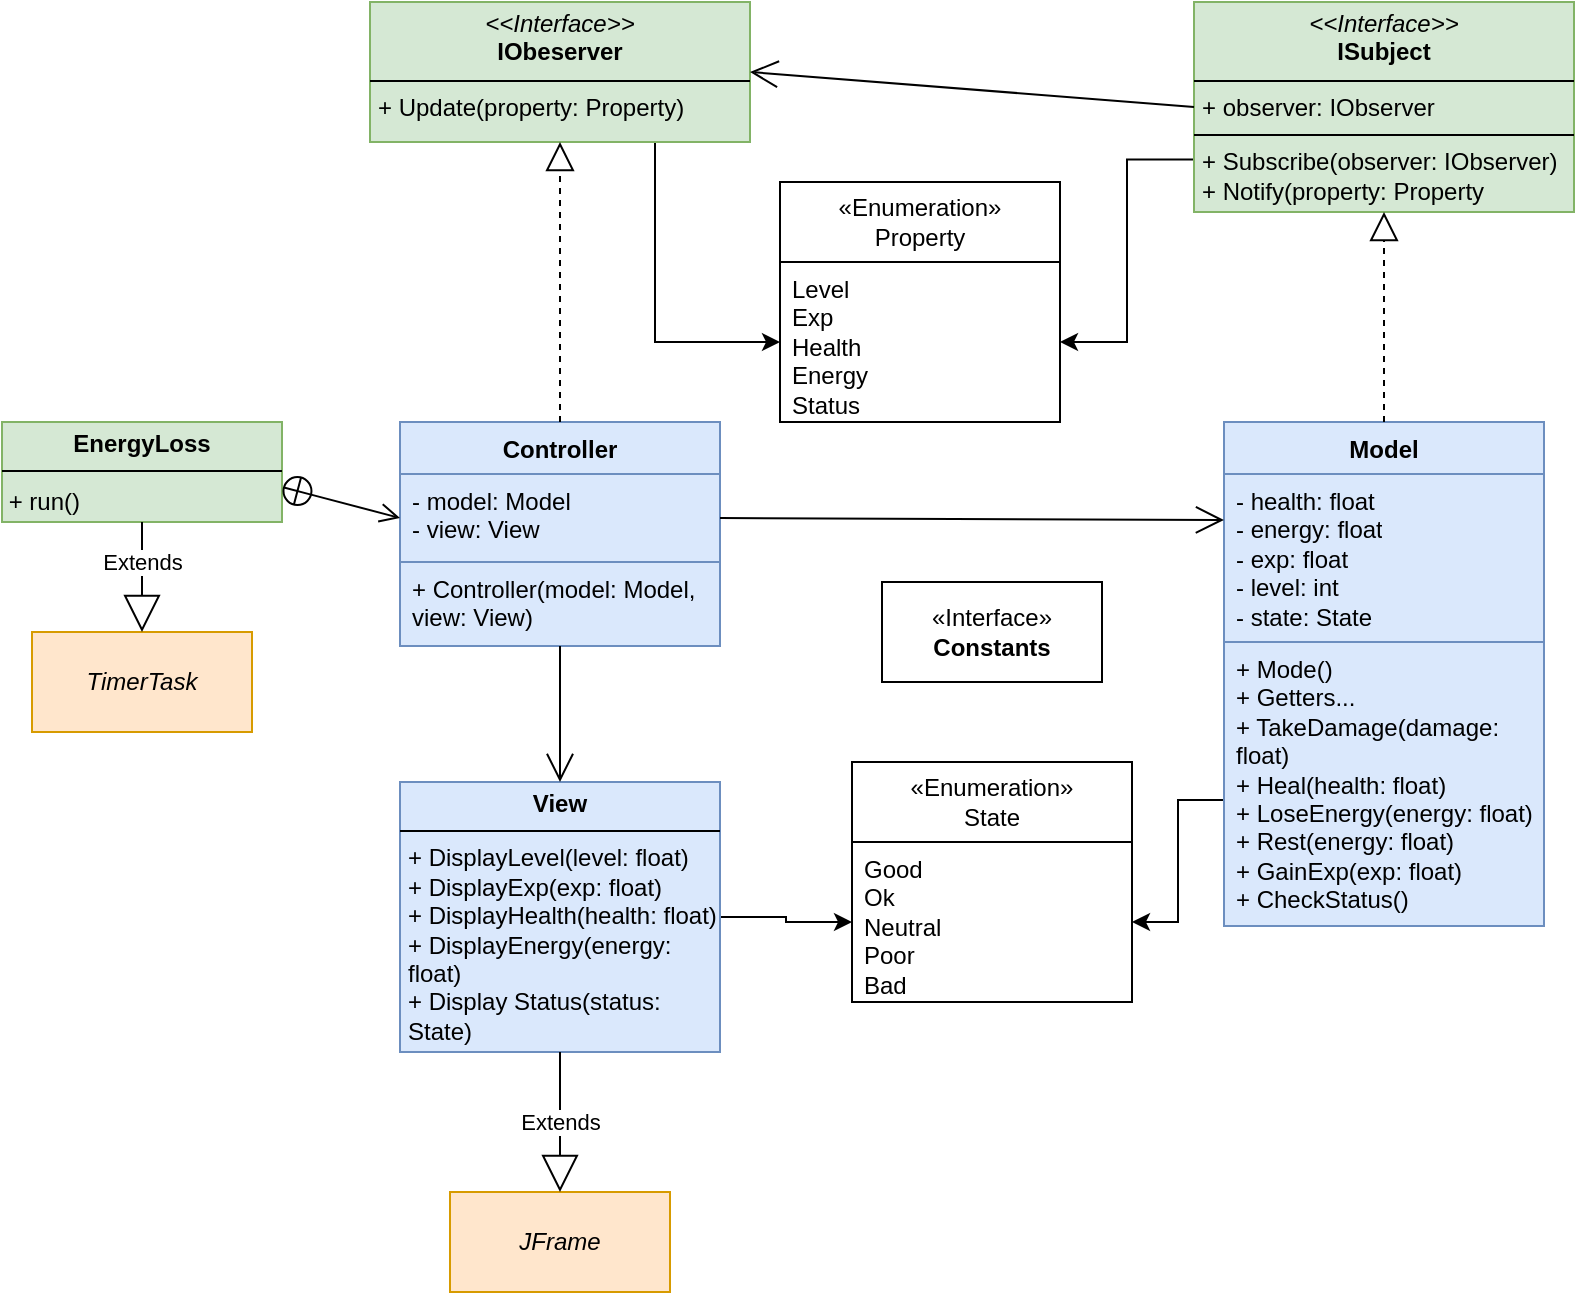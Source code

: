 <mxfile version="24.7.17" pages="2">
  <diagram id="C5RBs43oDa-KdzZeNtuy" name="Class Diagram">
    <mxGraphModel dx="717" dy="701" grid="1" gridSize="10" guides="1" tooltips="1" connect="1" arrows="1" fold="1" page="1" pageScale="1" pageWidth="827" pageHeight="1169" math="0" shadow="0">
      <root>
        <mxCell id="WIyWlLk6GJQsqaUBKTNV-0" />
        <mxCell id="WIyWlLk6GJQsqaUBKTNV-1" parent="WIyWlLk6GJQsqaUBKTNV-0" />
        <mxCell id="Rrj8Ggqh_vcya1LDfVS6-14" value="«I&lt;span style=&quot;background-color: initial;&quot;&gt;nterface»&lt;/span&gt;&lt;div&gt;&lt;b&gt;Constants&lt;/b&gt;&lt;/div&gt;" style="html=1;whiteSpace=wrap;" parent="WIyWlLk6GJQsqaUBKTNV-1" vertex="1">
          <mxGeometry x="465" y="350" width="110" height="50" as="geometry" />
        </mxCell>
        <mxCell id="Rrj8Ggqh_vcya1LDfVS6-19" value="Controller&lt;div&gt;&lt;br&gt;&lt;/div&gt;" style="swimlane;fontStyle=1;align=center;verticalAlign=top;childLayout=stackLayout;horizontal=1;startSize=26;horizontalStack=0;resizeParent=1;resizeParentMax=0;resizeLast=0;collapsible=1;marginBottom=0;whiteSpace=wrap;html=1;fillColor=#dae8fc;strokeColor=#6c8ebf;" parent="WIyWlLk6GJQsqaUBKTNV-1" vertex="1">
          <mxGeometry x="224" y="270" width="160" height="112" as="geometry">
            <mxRectangle x="224" y="270" width="90" height="40" as="alternateBounds" />
          </mxGeometry>
        </mxCell>
        <mxCell id="Rrj8Ggqh_vcya1LDfVS6-20" value="- model: Model&lt;div&gt;- view: View&lt;/div&gt;" style="text;strokeColor=#6c8ebf;fillColor=#dae8fc;align=left;verticalAlign=top;spacingLeft=4;spacingRight=4;overflow=hidden;rotatable=0;points=[[0,0.5],[1,0.5]];portConstraint=eastwest;whiteSpace=wrap;html=1;" parent="Rrj8Ggqh_vcya1LDfVS6-19" vertex="1">
          <mxGeometry y="26" width="160" height="44" as="geometry" />
        </mxCell>
        <mxCell id="Rrj8Ggqh_vcya1LDfVS6-22" value="+ Controller(model: Model, view: View)&lt;div&gt;&lt;br&gt;&lt;/div&gt;" style="text;strokeColor=#6c8ebf;fillColor=#dae8fc;align=left;verticalAlign=top;spacingLeft=4;spacingRight=4;overflow=hidden;rotatable=0;points=[[0,0.5],[1,0.5]];portConstraint=eastwest;whiteSpace=wrap;html=1;" parent="Rrj8Ggqh_vcya1LDfVS6-19" vertex="1">
          <mxGeometry y="70" width="160" height="42" as="geometry" />
        </mxCell>
        <mxCell id="HHxYj6p0R7YlBBAsQ506-4" style="edgeStyle=orthogonalEdgeStyle;rounded=0;orthogonalLoop=1;jettySize=auto;html=1;exitX=0;exitY=0.75;exitDx=0;exitDy=0;entryX=1;entryY=0.5;entryDx=0;entryDy=0;" parent="WIyWlLk6GJQsqaUBKTNV-1" source="Rrj8Ggqh_vcya1LDfVS6-23" target="Rrj8Ggqh_vcya1LDfVS6-29" edge="1">
          <mxGeometry relative="1" as="geometry" />
        </mxCell>
        <mxCell id="Rrj8Ggqh_vcya1LDfVS6-23" value="Model" style="swimlane;fontStyle=1;align=center;verticalAlign=top;childLayout=stackLayout;horizontal=1;startSize=26;horizontalStack=0;resizeParent=1;resizeParentMax=0;resizeLast=0;collapsible=1;marginBottom=0;whiteSpace=wrap;html=1;fillColor=#dae8fc;strokeColor=#6c8ebf;" parent="WIyWlLk6GJQsqaUBKTNV-1" vertex="1">
          <mxGeometry x="636" y="270" width="160" height="252" as="geometry" />
        </mxCell>
        <mxCell id="Rrj8Ggqh_vcya1LDfVS6-24" value="- health: float&lt;div&gt;- energy: float&lt;/div&gt;&lt;div&gt;- exp: float&lt;/div&gt;&lt;div&gt;- level: int&lt;/div&gt;&lt;div&gt;- state: State&lt;/div&gt;&lt;div&gt;&lt;br&gt;&lt;/div&gt;" style="text;strokeColor=#6c8ebf;fillColor=#dae8fc;align=left;verticalAlign=top;spacingLeft=4;spacingRight=4;overflow=hidden;rotatable=0;points=[[0,0.5],[1,0.5]];portConstraint=eastwest;whiteSpace=wrap;html=1;" parent="Rrj8Ggqh_vcya1LDfVS6-23" vertex="1">
          <mxGeometry y="26" width="160" height="84" as="geometry" />
        </mxCell>
        <mxCell id="Rrj8Ggqh_vcya1LDfVS6-26" value="+ Mode()&lt;div&gt;+ Getters...&lt;/div&gt;&lt;div&gt;+ TakeDamage(damage: float)&lt;/div&gt;&lt;div&gt;+ Heal(health: float)&lt;/div&gt;&lt;div&gt;+ LoseEnergy(energy: float)&lt;/div&gt;&lt;div&gt;+ Rest(energy: float)&lt;/div&gt;&lt;div&gt;+ GainExp(exp: float)&lt;/div&gt;&lt;div&gt;+ CheckStatus()&lt;/div&gt;&lt;div&gt;&lt;br&gt;&lt;/div&gt;" style="text;strokeColor=#6c8ebf;fillColor=#dae8fc;align=left;verticalAlign=top;spacingLeft=4;spacingRight=4;overflow=hidden;rotatable=0;points=[[0,0.5],[1,0.5]];portConstraint=eastwest;whiteSpace=wrap;html=1;" parent="Rrj8Ggqh_vcya1LDfVS6-23" vertex="1">
          <mxGeometry y="110" width="160" height="142" as="geometry" />
        </mxCell>
        <mxCell id="Rrj8Ggqh_vcya1LDfVS6-28" value="&lt;div&gt;«Enumeration&lt;span style=&quot;background-color: initial;&quot;&gt;»&lt;/span&gt;&lt;br&gt;&lt;/div&gt;State" style="swimlane;fontStyle=0;childLayout=stackLayout;horizontal=1;startSize=40;fillColor=none;horizontalStack=0;resizeParent=1;resizeParentMax=0;resizeLast=0;collapsible=1;marginBottom=0;whiteSpace=wrap;html=1;" parent="WIyWlLk6GJQsqaUBKTNV-1" vertex="1">
          <mxGeometry x="450" y="440" width="140" height="120" as="geometry">
            <mxRectangle x="450" y="430" width="120" height="40" as="alternateBounds" />
          </mxGeometry>
        </mxCell>
        <mxCell id="Rrj8Ggqh_vcya1LDfVS6-29" value="Good&lt;div&gt;Ok&lt;/div&gt;&lt;div&gt;Neutral&lt;/div&gt;&lt;div&gt;Poor&lt;/div&gt;&lt;div&gt;Bad&lt;/div&gt;" style="text;strokeColor=none;fillColor=none;align=left;verticalAlign=top;spacingLeft=4;spacingRight=4;overflow=hidden;rotatable=0;points=[[0,0.5],[1,0.5]];portConstraint=eastwest;whiteSpace=wrap;html=1;" parent="Rrj8Ggqh_vcya1LDfVS6-28" vertex="1">
          <mxGeometry y="40" width="140" height="80" as="geometry" />
        </mxCell>
        <mxCell id="HHxYj6p0R7YlBBAsQ506-2" style="edgeStyle=orthogonalEdgeStyle;rounded=0;orthogonalLoop=1;jettySize=auto;html=1;exitX=0.75;exitY=1;exitDx=0;exitDy=0;entryX=0;entryY=0.5;entryDx=0;entryDy=0;" parent="WIyWlLk6GJQsqaUBKTNV-1" source="Rrj8Ggqh_vcya1LDfVS6-32" target="Rrj8Ggqh_vcya1LDfVS6-36" edge="1">
          <mxGeometry relative="1" as="geometry" />
        </mxCell>
        <mxCell id="Rrj8Ggqh_vcya1LDfVS6-32" value="&lt;p style=&quot;margin:0px;margin-top:4px;text-align:center;&quot;&gt;&lt;i&gt;&amp;lt;&amp;lt;Interface&amp;gt;&amp;gt;&lt;/i&gt;&lt;br&gt;&lt;b&gt;IObeserver&lt;/b&gt;&lt;/p&gt;&lt;hr size=&quot;1&quot; style=&quot;border-style:solid;&quot;&gt;&lt;p style=&quot;margin:0px;margin-left:4px;&quot;&gt;+ Update(property: Property)&lt;/p&gt;&lt;p style=&quot;margin:0px;margin-left:4px;&quot;&gt;&lt;br&gt;&lt;/p&gt;" style="verticalAlign=top;align=left;overflow=fill;html=1;whiteSpace=wrap;fillColor=#d5e8d4;strokeColor=#82b366;" parent="WIyWlLk6GJQsqaUBKTNV-1" vertex="1">
          <mxGeometry x="209" y="60" width="190" height="70" as="geometry" />
        </mxCell>
        <mxCell id="HHxYj6p0R7YlBBAsQ506-1" style="edgeStyle=orthogonalEdgeStyle;rounded=0;orthogonalLoop=1;jettySize=auto;html=1;exitX=0;exitY=0.75;exitDx=0;exitDy=0;entryX=1;entryY=0.5;entryDx=0;entryDy=0;" parent="WIyWlLk6GJQsqaUBKTNV-1" source="Rrj8Ggqh_vcya1LDfVS6-34" target="Rrj8Ggqh_vcya1LDfVS6-36" edge="1">
          <mxGeometry relative="1" as="geometry" />
        </mxCell>
        <mxCell id="Rrj8Ggqh_vcya1LDfVS6-34" value="&lt;p style=&quot;margin:0px;margin-top:4px;text-align:center;&quot;&gt;&lt;i&gt;&amp;lt;&amp;lt;Interface&amp;gt;&amp;gt;&lt;/i&gt;&lt;br&gt;&lt;b&gt;ISubject&lt;/b&gt;&lt;/p&gt;&lt;hr size=&quot;1&quot; style=&quot;border-style:solid;&quot;&gt;&lt;p style=&quot;margin:0px;margin-left:4px;&quot;&gt;+ observer: IObserver&lt;/p&gt;&lt;hr size=&quot;1&quot; style=&quot;border-style:solid;&quot;&gt;&lt;p style=&quot;margin:0px;margin-left:4px;&quot;&gt;+ Subscribe(observer: IObserver)&lt;/p&gt;&lt;p style=&quot;margin:0px;margin-left:4px;&quot;&gt;+ Notify(property: Property&lt;/p&gt;" style="verticalAlign=top;align=left;overflow=fill;html=1;whiteSpace=wrap;fillColor=#d5e8d4;strokeColor=#82b366;" parent="WIyWlLk6GJQsqaUBKTNV-1" vertex="1">
          <mxGeometry x="621" y="60" width="190" height="105" as="geometry" />
        </mxCell>
        <mxCell id="Rrj8Ggqh_vcya1LDfVS6-35" value="&lt;div&gt;«Enumeration&lt;span style=&quot;background-color: initial;&quot;&gt;»&lt;/span&gt;&lt;br&gt;&lt;/div&gt;Property" style="swimlane;fontStyle=0;childLayout=stackLayout;horizontal=1;startSize=40;fillColor=none;horizontalStack=0;resizeParent=1;resizeParentMax=0;resizeLast=0;collapsible=1;marginBottom=0;whiteSpace=wrap;html=1;" parent="WIyWlLk6GJQsqaUBKTNV-1" vertex="1">
          <mxGeometry x="414" y="150" width="140" height="120" as="geometry">
            <mxRectangle x="414" y="150" width="120" height="40" as="alternateBounds" />
          </mxGeometry>
        </mxCell>
        <mxCell id="Rrj8Ggqh_vcya1LDfVS6-36" value="Level&lt;div&gt;Exp&lt;/div&gt;&lt;div&gt;Health&lt;/div&gt;&lt;div&gt;Energy&lt;/div&gt;&lt;div&gt;Status&lt;/div&gt;" style="text;strokeColor=none;fillColor=none;align=left;verticalAlign=top;spacingLeft=4;spacingRight=4;overflow=hidden;rotatable=0;points=[[0,0.5],[1,0.5]];portConstraint=eastwest;whiteSpace=wrap;html=1;" parent="Rrj8Ggqh_vcya1LDfVS6-35" vertex="1">
          <mxGeometry y="40" width="140" height="80" as="geometry" />
        </mxCell>
        <mxCell id="HHxYj6p0R7YlBBAsQ506-3" style="edgeStyle=orthogonalEdgeStyle;rounded=0;orthogonalLoop=1;jettySize=auto;html=1;exitX=1;exitY=0.5;exitDx=0;exitDy=0;" parent="WIyWlLk6GJQsqaUBKTNV-1" source="Rrj8Ggqh_vcya1LDfVS6-37" target="Rrj8Ggqh_vcya1LDfVS6-29" edge="1">
          <mxGeometry relative="1" as="geometry" />
        </mxCell>
        <mxCell id="Rrj8Ggqh_vcya1LDfVS6-37" value="&lt;p style=&quot;margin:0px;margin-top:4px;text-align:center;&quot;&gt;&lt;b&gt;View&lt;/b&gt;&lt;/p&gt;&lt;hr size=&quot;1&quot; style=&quot;border-style:solid;&quot;&gt;&lt;p style=&quot;margin:0px;margin-left:4px;&quot;&gt;+ DisplayLevel(level: float)&lt;/p&gt;&lt;p style=&quot;margin:0px;margin-left:4px;&quot;&gt;+ DisplayExp(exp: float)&lt;/p&gt;&lt;p style=&quot;margin:0px;margin-left:4px;&quot;&gt;+ DisplayHealth(health: float)&lt;/p&gt;&lt;p style=&quot;margin:0px;margin-left:4px;&quot;&gt;+ DisplayEnergy(energy: float)&lt;/p&gt;&lt;p style=&quot;margin:0px;margin-left:4px;&quot;&gt;+ Display Status(status: State)&lt;/p&gt;" style="verticalAlign=top;align=left;overflow=fill;html=1;whiteSpace=wrap;fillColor=#dae8fc;strokeColor=#6c8ebf;" parent="WIyWlLk6GJQsqaUBKTNV-1" vertex="1">
          <mxGeometry x="224" y="450" width="160" height="135" as="geometry" />
        </mxCell>
        <mxCell id="Rrj8Ggqh_vcya1LDfVS6-42" value="&lt;i&gt;JFrame&lt;/i&gt;" style="html=1;whiteSpace=wrap;fillColor=#ffe6cc;strokeColor=#d79b00;" parent="WIyWlLk6GJQsqaUBKTNV-1" vertex="1">
          <mxGeometry x="249" y="655" width="110" height="50" as="geometry" />
        </mxCell>
        <mxCell id="Rrj8Ggqh_vcya1LDfVS6-46" value="&lt;p style=&quot;margin:0px;margin-top:4px;text-align:center;&quot;&gt;&lt;b&gt;EnergyLoss&lt;/b&gt;&lt;/p&gt;&lt;hr size=&quot;1&quot; style=&quot;border-style:solid;&quot;&gt;&lt;div style=&quot;height:2px;&quot;&gt;&amp;nbsp;&amp;nbsp;&lt;/div&gt;&amp;nbsp;+ run()" style="verticalAlign=top;align=left;overflow=fill;html=1;whiteSpace=wrap;fillColor=#d5e8d4;strokeColor=#82b366;" parent="WIyWlLk6GJQsqaUBKTNV-1" vertex="1">
          <mxGeometry x="25" y="270" width="140" height="50" as="geometry" />
        </mxCell>
        <mxCell id="Rrj8Ggqh_vcya1LDfVS6-47" value="&lt;i&gt;TimerTask&lt;/i&gt;" style="html=1;whiteSpace=wrap;fillColor=#ffe6cc;strokeColor=#d79b00;" parent="WIyWlLk6GJQsqaUBKTNV-1" vertex="1">
          <mxGeometry x="40" y="375" width="110" height="50" as="geometry" />
        </mxCell>
        <mxCell id="Rrj8Ggqh_vcya1LDfVS6-50" value="" style="endArrow=open;startArrow=circlePlus;endFill=0;startFill=0;endSize=8;html=1;rounded=0;entryX=0;entryY=0.5;entryDx=0;entryDy=0;exitX=1;exitY=0.65;exitDx=0;exitDy=0;exitPerimeter=0;" parent="WIyWlLk6GJQsqaUBKTNV-1" source="Rrj8Ggqh_vcya1LDfVS6-46" target="Rrj8Ggqh_vcya1LDfVS6-20" edge="1">
          <mxGeometry width="160" relative="1" as="geometry">
            <mxPoint x="200" y="260" as="sourcePoint" />
            <mxPoint x="224" y="469" as="targetPoint" />
          </mxGeometry>
        </mxCell>
        <mxCell id="Rrj8Ggqh_vcya1LDfVS6-51" value="Extends" style="endArrow=block;endSize=16;endFill=0;html=1;rounded=0;exitX=0.5;exitY=1;exitDx=0;exitDy=0;entryX=0.5;entryY=0;entryDx=0;entryDy=0;" parent="WIyWlLk6GJQsqaUBKTNV-1" source="Rrj8Ggqh_vcya1LDfVS6-46" target="Rrj8Ggqh_vcya1LDfVS6-47" edge="1">
          <mxGeometry x="-0.273" width="160" relative="1" as="geometry">
            <mxPoint x="10" y="470" as="sourcePoint" />
            <mxPoint x="170" y="470" as="targetPoint" />
            <mxPoint as="offset" />
          </mxGeometry>
        </mxCell>
        <mxCell id="Rrj8Ggqh_vcya1LDfVS6-52" value="Extends" style="endArrow=block;endSize=16;endFill=0;html=1;rounded=0;exitX=0.5;exitY=1;exitDx=0;exitDy=0;entryX=0.5;entryY=0;entryDx=0;entryDy=0;" parent="WIyWlLk6GJQsqaUBKTNV-1" source="Rrj8Ggqh_vcya1LDfVS6-37" target="Rrj8Ggqh_vcya1LDfVS6-42" edge="1">
          <mxGeometry width="160" relative="1" as="geometry">
            <mxPoint x="100" y="625" as="sourcePoint" />
            <mxPoint x="260" y="625" as="targetPoint" />
          </mxGeometry>
        </mxCell>
        <mxCell id="Rrj8Ggqh_vcya1LDfVS6-53" value="" style="endArrow=open;endFill=1;endSize=12;html=1;rounded=0;entryX=0.5;entryY=0;entryDx=0;entryDy=0;exitX=0.5;exitY=1;exitDx=0;exitDy=0;" parent="WIyWlLk6GJQsqaUBKTNV-1" source="Rrj8Ggqh_vcya1LDfVS6-19" target="Rrj8Ggqh_vcya1LDfVS6-37" edge="1">
          <mxGeometry width="160" relative="1" as="geometry">
            <mxPoint x="330" y="410" as="sourcePoint" />
            <mxPoint x="260" y="510" as="targetPoint" />
          </mxGeometry>
        </mxCell>
        <mxCell id="Rrj8Ggqh_vcya1LDfVS6-54" value="" style="endArrow=open;endFill=1;endSize=12;html=1;rounded=0;exitX=1;exitY=0.5;exitDx=0;exitDy=0;entryX=0;entryY=0.274;entryDx=0;entryDy=0;entryPerimeter=0;" parent="WIyWlLk6GJQsqaUBKTNV-1" source="Rrj8Ggqh_vcya1LDfVS6-20" target="Rrj8Ggqh_vcya1LDfVS6-24" edge="1">
          <mxGeometry width="160" relative="1" as="geometry">
            <mxPoint x="430" y="280" as="sourcePoint" />
            <mxPoint x="590" y="280" as="targetPoint" />
          </mxGeometry>
        </mxCell>
        <mxCell id="Rrj8Ggqh_vcya1LDfVS6-55" value="" style="endArrow=block;dashed=1;endFill=0;endSize=12;html=1;rounded=0;exitX=0.5;exitY=0;exitDx=0;exitDy=0;entryX=0.5;entryY=1;entryDx=0;entryDy=0;" parent="WIyWlLk6GJQsqaUBKTNV-1" source="Rrj8Ggqh_vcya1LDfVS6-19" target="Rrj8Ggqh_vcya1LDfVS6-32" edge="1">
          <mxGeometry width="160" relative="1" as="geometry">
            <mxPoint x="410" y="220" as="sourcePoint" />
            <mxPoint x="570" y="220" as="targetPoint" />
          </mxGeometry>
        </mxCell>
        <mxCell id="Rrj8Ggqh_vcya1LDfVS6-56" value="" style="endArrow=block;dashed=1;endFill=0;endSize=12;html=1;rounded=0;exitX=0.5;exitY=0;exitDx=0;exitDy=0;entryX=0.5;entryY=1;entryDx=0;entryDy=0;" parent="WIyWlLk6GJQsqaUBKTNV-1" source="Rrj8Ggqh_vcya1LDfVS6-23" target="Rrj8Ggqh_vcya1LDfVS6-34" edge="1">
          <mxGeometry width="160" relative="1" as="geometry">
            <mxPoint x="470" y="240" as="sourcePoint" />
            <mxPoint x="630" y="240" as="targetPoint" />
          </mxGeometry>
        </mxCell>
        <mxCell id="Rrj8Ggqh_vcya1LDfVS6-57" value="" style="endArrow=open;endFill=1;endSize=12;html=1;rounded=0;exitX=0;exitY=0.5;exitDx=0;exitDy=0;entryX=1;entryY=0.5;entryDx=0;entryDy=0;" parent="WIyWlLk6GJQsqaUBKTNV-1" source="Rrj8Ggqh_vcya1LDfVS6-34" target="Rrj8Ggqh_vcya1LDfVS6-32" edge="1">
          <mxGeometry width="160" relative="1" as="geometry">
            <mxPoint x="490" y="190" as="sourcePoint" />
            <mxPoint x="650" y="190" as="targetPoint" />
          </mxGeometry>
        </mxCell>
      </root>
    </mxGraphModel>
  </diagram>
  <diagram id="WuEk_VqFBQxaiQ_4EuBk" name="Activity Diagrams">
    <mxGraphModel dx="838" dy="3278" grid="1" gridSize="10" guides="1" tooltips="1" connect="1" arrows="1" fold="1" page="1" pageScale="1" pageWidth="850" pageHeight="1100" math="0" shadow="0">
      <root>
        <mxCell id="0" />
        <mxCell id="1" parent="0" />
        <mxCell id="tDbi-21rs_c4A1RF5iwt-3" value="3.1.11.3" style="swimlane;whiteSpace=wrap;html=1;" parent="1" vertex="1">
          <mxGeometry x="120" width="250" height="560" as="geometry" />
        </mxCell>
        <mxCell id="tDbi-21rs_c4A1RF5iwt-4" value="" style="ellipse;html=1;shape=startState;fillColor=#000000;strokeColor=#ff0000;" parent="tDbi-21rs_c4A1RF5iwt-3" vertex="1">
          <mxGeometry x="90.5" y="30" width="30" height="30" as="geometry" />
        </mxCell>
        <mxCell id="tDbi-21rs_c4A1RF5iwt-5" value="" style="edgeStyle=orthogonalEdgeStyle;html=1;verticalAlign=bottom;endArrow=open;endSize=8;strokeColor=#ff0000;rounded=0;fontSize=12;curved=1;entryX=0.5;entryY=0;entryDx=0;entryDy=0;" parent="tDbi-21rs_c4A1RF5iwt-3" source="tDbi-21rs_c4A1RF5iwt-4" target="tDbi-21rs_c4A1RF5iwt-7" edge="1">
          <mxGeometry relative="1" as="geometry">
            <mxPoint x="105.5" y="120" as="targetPoint" />
          </mxGeometry>
        </mxCell>
        <mxCell id="sbttQwG3LVaUdIDOVh5U-2" style="edgeStyle=none;curved=1;rounded=0;orthogonalLoop=1;jettySize=auto;html=1;exitX=0.5;exitY=1;exitDx=0;exitDy=0;entryX=0.5;entryY=0;entryDx=0;entryDy=0;fontSize=12;startSize=8;endSize=8;" parent="tDbi-21rs_c4A1RF5iwt-3" source="tDbi-21rs_c4A1RF5iwt-7" target="tDbi-21rs_c4A1RF5iwt-19" edge="1">
          <mxGeometry relative="1" as="geometry" />
        </mxCell>
        <mxCell id="tDbi-21rs_c4A1RF5iwt-7" value="Display pet revival window" style="ellipse;whiteSpace=wrap;html=1;" parent="tDbi-21rs_c4A1RF5iwt-3" vertex="1">
          <mxGeometry x="60" y="75" width="91" height="55" as="geometry" />
        </mxCell>
        <mxCell id="tDbi-21rs_c4A1RF5iwt-81" style="edgeStyle=none;curved=1;rounded=0;orthogonalLoop=1;jettySize=auto;html=1;exitX=1;exitY=0.5;exitDx=0;exitDy=0;entryX=0;entryY=0.5;entryDx=0;entryDy=0;fontSize=12;startSize=8;endSize=8;" parent="tDbi-21rs_c4A1RF5iwt-3" source="tDbi-21rs_c4A1RF5iwt-19" target="tDbi-21rs_c4A1RF5iwt-80" edge="1">
          <mxGeometry relative="1" as="geometry" />
        </mxCell>
        <mxCell id="tDbi-21rs_c4A1RF5iwt-82" value="No dead pets" style="edgeLabel;html=1;align=center;verticalAlign=middle;resizable=0;points=[];fontSize=12;" parent="tDbi-21rs_c4A1RF5iwt-81" vertex="1" connectable="0">
          <mxGeometry x="0.079" y="3" relative="1" as="geometry">
            <mxPoint x="-9" y="-6" as="offset" />
          </mxGeometry>
        </mxCell>
        <mxCell id="tDbi-21rs_c4A1RF5iwt-83" style="edgeStyle=none;curved=1;rounded=0;orthogonalLoop=1;jettySize=auto;html=1;exitX=0.5;exitY=1;exitDx=0;exitDy=0;entryX=0.5;entryY=0;entryDx=0;entryDy=0;fontSize=12;startSize=8;endSize=8;" parent="tDbi-21rs_c4A1RF5iwt-3" source="tDbi-21rs_c4A1RF5iwt-19" target="tDbi-21rs_c4A1RF5iwt-78" edge="1">
          <mxGeometry relative="1" as="geometry" />
        </mxCell>
        <mxCell id="tDbi-21rs_c4A1RF5iwt-84" value="There are&lt;div&gt;dead pet(s)&lt;/div&gt;" style="edgeLabel;html=1;align=center;verticalAlign=middle;resizable=0;points=[];fontSize=12;" parent="tDbi-21rs_c4A1RF5iwt-83" vertex="1" connectable="0">
          <mxGeometry x="-0.333" y="-1" relative="1" as="geometry">
            <mxPoint x="-34" y="5" as="offset" />
          </mxGeometry>
        </mxCell>
        <mxCell id="tDbi-21rs_c4A1RF5iwt-19" value="" style="rhombus;whiteSpace=wrap;html=1;" parent="tDbi-21rs_c4A1RF5iwt-3" vertex="1">
          <mxGeometry x="95.5" y="160" width="20" height="20" as="geometry" />
        </mxCell>
        <mxCell id="tDbi-21rs_c4A1RF5iwt-87" style="edgeStyle=none;curved=1;rounded=0;orthogonalLoop=1;jettySize=auto;html=1;exitX=0.5;exitY=1;exitDx=0;exitDy=0;entryX=0.5;entryY=0;entryDx=0;entryDy=0;fontSize=12;startSize=8;endSize=8;" parent="tDbi-21rs_c4A1RF5iwt-3" source="tDbi-21rs_c4A1RF5iwt-78" target="tDbi-21rs_c4A1RF5iwt-86" edge="1">
          <mxGeometry relative="1" as="geometry" />
        </mxCell>
        <mxCell id="tDbi-21rs_c4A1RF5iwt-78" value="Select pet to revive" style="ellipse;whiteSpace=wrap;html=1;" parent="tDbi-21rs_c4A1RF5iwt-3" vertex="1">
          <mxGeometry x="60" y="240" width="91" height="43" as="geometry" />
        </mxCell>
        <mxCell id="tDbi-21rs_c4A1RF5iwt-80" value="" style="ellipse;html=1;shape=endState;fillColor=#000000;strokeColor=#ff0000;" parent="tDbi-21rs_c4A1RF5iwt-3" vertex="1">
          <mxGeometry x="210" y="155" width="30" height="30" as="geometry" />
        </mxCell>
        <mxCell id="tDbi-21rs_c4A1RF5iwt-90" style="edgeStyle=none;curved=1;rounded=0;orthogonalLoop=1;jettySize=auto;html=1;exitX=0;exitY=1;exitDx=0;exitDy=0;entryX=0.5;entryY=0;entryDx=0;entryDy=0;fontSize=12;startSize=8;endSize=8;" parent="tDbi-21rs_c4A1RF5iwt-3" source="tDbi-21rs_c4A1RF5iwt-86" edge="1">
          <mxGeometry relative="1" as="geometry">
            <mxPoint x="55.5" y="380" as="targetPoint" />
          </mxGeometry>
        </mxCell>
        <mxCell id="tDbi-21rs_c4A1RF5iwt-93" value="Confirm&lt;div&gt;revival&lt;/div&gt;" style="edgeLabel;html=1;align=center;verticalAlign=middle;resizable=0;points=[];fontSize=12;" parent="tDbi-21rs_c4A1RF5iwt-90" vertex="1" connectable="0">
          <mxGeometry x="0.063" y="-2" relative="1" as="geometry">
            <mxPoint x="-20" y="-18" as="offset" />
          </mxGeometry>
        </mxCell>
        <mxCell id="tDbi-21rs_c4A1RF5iwt-92" style="edgeStyle=none;curved=1;rounded=0;orthogonalLoop=1;jettySize=auto;html=1;exitX=0.5;exitY=1;exitDx=0;exitDy=0;fontSize=12;startSize=8;endSize=8;" parent="tDbi-21rs_c4A1RF5iwt-3" source="tDbi-21rs_c4A1RF5iwt-86" target="tDbi-21rs_c4A1RF5iwt-122" edge="1">
          <mxGeometry relative="1" as="geometry">
            <mxPoint x="106" y="470" as="targetPoint" />
          </mxGeometry>
        </mxCell>
        <mxCell id="tDbi-21rs_c4A1RF5iwt-94" value="Cancel&lt;div&gt;revival&lt;/div&gt;" style="edgeLabel;html=1;align=center;verticalAlign=middle;resizable=0;points=[];fontSize=12;" parent="tDbi-21rs_c4A1RF5iwt-92" vertex="1" connectable="0">
          <mxGeometry x="-0.21" y="-1" relative="1" as="geometry">
            <mxPoint x="25" y="8" as="offset" />
          </mxGeometry>
        </mxCell>
        <mxCell id="tDbi-21rs_c4A1RF5iwt-86" value="" style="rhombus;whiteSpace=wrap;html=1;" parent="tDbi-21rs_c4A1RF5iwt-3" vertex="1">
          <mxGeometry x="95.5" y="320" width="20" height="20" as="geometry" />
        </mxCell>
        <mxCell id="sbttQwG3LVaUdIDOVh5U-3" style="edgeStyle=none;curved=1;rounded=0;orthogonalLoop=1;jettySize=auto;html=1;exitX=0.5;exitY=1;exitDx=0;exitDy=0;entryX=0.5;entryY=0;entryDx=0;entryDy=0;fontSize=12;startSize=8;endSize=8;" parent="tDbi-21rs_c4A1RF5iwt-3" source="tDbi-21rs_c4A1RF5iwt-88" target="tDbi-21rs_c4A1RF5iwt-122" edge="1">
          <mxGeometry relative="1" as="geometry" />
        </mxCell>
        <mxCell id="tDbi-21rs_c4A1RF5iwt-88" value="Pet is revived" style="ellipse;whiteSpace=wrap;html=1;" parent="tDbi-21rs_c4A1RF5iwt-3" vertex="1">
          <mxGeometry x="10" y="360" width="91" height="43" as="geometry" />
        </mxCell>
        <mxCell id="sbttQwG3LVaUdIDOVh5U-5" style="edgeStyle=none;curved=1;rounded=0;orthogonalLoop=1;jettySize=auto;html=1;exitX=0.5;exitY=1;exitDx=0;exitDy=0;entryX=0.5;entryY=0;entryDx=0;entryDy=0;fontSize=12;startSize=8;endSize=8;" parent="tDbi-21rs_c4A1RF5iwt-3" source="tDbi-21rs_c4A1RF5iwt-122" target="sbttQwG3LVaUdIDOVh5U-4" edge="1">
          <mxGeometry relative="1" as="geometry" />
        </mxCell>
        <mxCell id="tDbi-21rs_c4A1RF5iwt-122" value="Close pet&lt;div&gt;revival window&lt;/div&gt;" style="ellipse;whiteSpace=wrap;html=1;" parent="tDbi-21rs_c4A1RF5iwt-3" vertex="1">
          <mxGeometry x="60" y="440" width="91" height="50" as="geometry" />
        </mxCell>
        <mxCell id="sbttQwG3LVaUdIDOVh5U-4" value="" style="ellipse;html=1;shape=endState;fillColor=#000000;strokeColor=#ff0000;" parent="tDbi-21rs_c4A1RF5iwt-3" vertex="1">
          <mxGeometry x="90.5" y="520" width="30" height="30" as="geometry" />
        </mxCell>
        <mxCell id="tDbi-21rs_c4A1RF5iwt-26" value="3.1.12" style="swimlane;whiteSpace=wrap;html=1;startSize=23;" parent="1" vertex="1">
          <mxGeometry width="110" height="370" as="geometry" />
        </mxCell>
        <mxCell id="tDbi-21rs_c4A1RF5iwt-27" value="" style="ellipse;html=1;shape=startState;fillColor=#000000;strokeColor=#ff0000;" parent="tDbi-21rs_c4A1RF5iwt-26" vertex="1">
          <mxGeometry x="40.5" y="25" width="30" height="30" as="geometry" />
        </mxCell>
        <mxCell id="tDbi-21rs_c4A1RF5iwt-28" value="" style="edgeStyle=orthogonalEdgeStyle;html=1;verticalAlign=bottom;endArrow=open;endSize=8;strokeColor=#ff0000;rounded=0;fontSize=12;curved=1;entryX=0.5;entryY=0;entryDx=0;entryDy=0;" parent="tDbi-21rs_c4A1RF5iwt-26" source="tDbi-21rs_c4A1RF5iwt-27" target="tDbi-21rs_c4A1RF5iwt-30" edge="1">
          <mxGeometry relative="1" as="geometry">
            <mxPoint x="55.5" y="115" as="targetPoint" />
          </mxGeometry>
        </mxCell>
        <mxCell id="tDbi-21rs_c4A1RF5iwt-50" style="edgeStyle=none;curved=1;rounded=0;orthogonalLoop=1;jettySize=auto;html=1;exitX=0.5;exitY=1;exitDx=0;exitDy=0;entryX=0.5;entryY=0;entryDx=0;entryDy=0;fontSize=12;startSize=8;endSize=8;" parent="tDbi-21rs_c4A1RF5iwt-26" source="tDbi-21rs_c4A1RF5iwt-30" target="tDbi-21rs_c4A1RF5iwt-49" edge="1">
          <mxGeometry relative="1" as="geometry" />
        </mxCell>
        <mxCell id="tDbi-21rs_c4A1RF5iwt-30" value="Exception is&lt;div&gt;thrown&lt;/div&gt;" style="ellipse;whiteSpace=wrap;html=1;" parent="tDbi-21rs_c4A1RF5iwt-26" vertex="1">
          <mxGeometry x="10" y="70" width="91" height="43" as="geometry" />
        </mxCell>
        <mxCell id="tDbi-21rs_c4A1RF5iwt-45" value="" style="ellipse;html=1;shape=endState;fillColor=#000000;strokeColor=#ff0000;" parent="tDbi-21rs_c4A1RF5iwt-26" vertex="1">
          <mxGeometry x="40.5" y="315" width="30" height="30" as="geometry" />
        </mxCell>
        <mxCell id="tDbi-21rs_c4A1RF5iwt-53" value="" style="edgeStyle=none;curved=1;rounded=0;orthogonalLoop=1;jettySize=auto;html=1;fontSize=12;startSize=8;endSize=8;" parent="tDbi-21rs_c4A1RF5iwt-26" source="tDbi-21rs_c4A1RF5iwt-49" target="tDbi-21rs_c4A1RF5iwt-51" edge="1">
          <mxGeometry relative="1" as="geometry" />
        </mxCell>
        <mxCell id="tDbi-21rs_c4A1RF5iwt-49" value="Error is displayed to user" style="ellipse;whiteSpace=wrap;html=1;" parent="tDbi-21rs_c4A1RF5iwt-26" vertex="1">
          <mxGeometry x="10" y="135" width="91" height="60" as="geometry" />
        </mxCell>
        <mxCell id="tDbi-21rs_c4A1RF5iwt-54" style="edgeStyle=none;curved=1;rounded=0;orthogonalLoop=1;jettySize=auto;html=1;exitX=0.5;exitY=1;exitDx=0;exitDy=0;entryX=0.5;entryY=0;entryDx=0;entryDy=0;fontSize=12;startSize=8;endSize=8;" parent="tDbi-21rs_c4A1RF5iwt-26" source="tDbi-21rs_c4A1RF5iwt-51" target="tDbi-21rs_c4A1RF5iwt-45" edge="1">
          <mxGeometry relative="1" as="geometry" />
        </mxCell>
        <mxCell id="tDbi-21rs_c4A1RF5iwt-51" value="Error message is closed" style="ellipse;whiteSpace=wrap;html=1;" parent="tDbi-21rs_c4A1RF5iwt-26" vertex="1">
          <mxGeometry x="10" y="225" width="91" height="60" as="geometry" />
        </mxCell>
        <mxCell id="tDbi-21rs_c4A1RF5iwt-95" value="3.1.11.2" style="swimlane;whiteSpace=wrap;html=1;" parent="1" vertex="1">
          <mxGeometry x="380" width="250" height="490" as="geometry" />
        </mxCell>
        <mxCell id="tDbi-21rs_c4A1RF5iwt-96" value="" style="ellipse;html=1;shape=startState;fillColor=#000000;strokeColor=#ff0000;" parent="tDbi-21rs_c4A1RF5iwt-95" vertex="1">
          <mxGeometry x="90.5" y="30" width="30" height="30" as="geometry" />
        </mxCell>
        <mxCell id="tDbi-21rs_c4A1RF5iwt-97" value="" style="edgeStyle=orthogonalEdgeStyle;html=1;verticalAlign=bottom;endArrow=open;endSize=8;strokeColor=#ff0000;rounded=0;fontSize=12;curved=1;entryX=0.5;entryY=0;entryDx=0;entryDy=0;" parent="tDbi-21rs_c4A1RF5iwt-95" source="tDbi-21rs_c4A1RF5iwt-96" target="tDbi-21rs_c4A1RF5iwt-99" edge="1">
          <mxGeometry relative="1" as="geometry">
            <mxPoint x="105.5" y="120" as="targetPoint" />
          </mxGeometry>
        </mxCell>
        <mxCell id="tDbi-21rs_c4A1RF5iwt-98" style="edgeStyle=none;curved=1;rounded=0;orthogonalLoop=1;jettySize=auto;html=1;exitX=0.5;exitY=1;exitDx=0;exitDy=0;entryX=0.5;entryY=0;entryDx=0;entryDy=0;fontSize=12;startSize=8;endSize=8;" parent="tDbi-21rs_c4A1RF5iwt-95" source="tDbi-21rs_c4A1RF5iwt-99" target="tDbi-21rs_c4A1RF5iwt-104" edge="1">
          <mxGeometry relative="1" as="geometry" />
        </mxCell>
        <mxCell id="tDbi-21rs_c4A1RF5iwt-99" value="Display user&lt;div&gt;stats window&lt;/div&gt;" style="ellipse;whiteSpace=wrap;html=1;" parent="tDbi-21rs_c4A1RF5iwt-95" vertex="1">
          <mxGeometry x="60" y="75" width="91" height="43" as="geometry" />
        </mxCell>
        <mxCell id="tDbi-21rs_c4A1RF5iwt-100" style="edgeStyle=none;curved=1;rounded=0;orthogonalLoop=1;jettySize=auto;html=1;exitX=1;exitY=0.5;exitDx=0;exitDy=0;entryX=0;entryY=0.5;entryDx=0;entryDy=0;fontSize=12;startSize=8;endSize=8;" parent="tDbi-21rs_c4A1RF5iwt-95" source="tDbi-21rs_c4A1RF5iwt-104" target="tDbi-21rs_c4A1RF5iwt-107" edge="1">
          <mxGeometry relative="1" as="geometry" />
        </mxCell>
        <mxCell id="tDbi-21rs_c4A1RF5iwt-101" value="No users" style="edgeLabel;html=1;align=center;verticalAlign=middle;resizable=0;points=[];fontSize=12;" parent="tDbi-21rs_c4A1RF5iwt-100" vertex="1" connectable="0">
          <mxGeometry x="0.079" y="3" relative="1" as="geometry">
            <mxPoint x="-9" y="-6" as="offset" />
          </mxGeometry>
        </mxCell>
        <mxCell id="tDbi-21rs_c4A1RF5iwt-102" style="edgeStyle=none;curved=1;rounded=0;orthogonalLoop=1;jettySize=auto;html=1;exitX=0.5;exitY=1;exitDx=0;exitDy=0;entryX=0.5;entryY=0;entryDx=0;entryDy=0;fontSize=12;startSize=8;endSize=8;" parent="tDbi-21rs_c4A1RF5iwt-95" source="tDbi-21rs_c4A1RF5iwt-104" target="tDbi-21rs_c4A1RF5iwt-106" edge="1">
          <mxGeometry relative="1" as="geometry" />
        </mxCell>
        <mxCell id="tDbi-21rs_c4A1RF5iwt-103" value="There are&lt;div&gt;users to&lt;/div&gt;&lt;div&gt;inspect&lt;/div&gt;" style="edgeLabel;html=1;align=center;verticalAlign=middle;resizable=0;points=[];fontSize=12;" parent="tDbi-21rs_c4A1RF5iwt-102" vertex="1" connectable="0">
          <mxGeometry x="-0.333" y="-1" relative="1" as="geometry">
            <mxPoint x="-34" y="5" as="offset" />
          </mxGeometry>
        </mxCell>
        <mxCell id="tDbi-21rs_c4A1RF5iwt-104" value="" style="rhombus;whiteSpace=wrap;html=1;" parent="tDbi-21rs_c4A1RF5iwt-95" vertex="1">
          <mxGeometry x="95.5" y="140" width="20" height="20" as="geometry" />
        </mxCell>
        <mxCell id="tDbi-21rs_c4A1RF5iwt-105" style="edgeStyle=none;curved=1;rounded=0;orthogonalLoop=1;jettySize=auto;html=1;exitX=0.5;exitY=1;exitDx=0;exitDy=0;entryX=0.5;entryY=0;entryDx=0;entryDy=0;fontSize=12;startSize=8;endSize=8;" parent="tDbi-21rs_c4A1RF5iwt-95" source="tDbi-21rs_c4A1RF5iwt-106" target="tDbi-21rs_c4A1RF5iwt-112" edge="1">
          <mxGeometry relative="1" as="geometry" />
        </mxCell>
        <mxCell id="tDbi-21rs_c4A1RF5iwt-106" value="Select a user&lt;div&gt;to inspect&lt;/div&gt;" style="ellipse;whiteSpace=wrap;html=1;" parent="tDbi-21rs_c4A1RF5iwt-95" vertex="1">
          <mxGeometry x="60" y="220" width="91" height="43" as="geometry" />
        </mxCell>
        <mxCell id="tDbi-21rs_c4A1RF5iwt-107" value="" style="ellipse;html=1;shape=endState;fillColor=#000000;strokeColor=#ff0000;" parent="tDbi-21rs_c4A1RF5iwt-95" vertex="1">
          <mxGeometry x="210" y="135" width="30" height="30" as="geometry" />
        </mxCell>
        <mxCell id="tDbi-21rs_c4A1RF5iwt-117" style="edgeStyle=none;curved=1;rounded=0;orthogonalLoop=1;jettySize=auto;html=1;exitX=0.5;exitY=1;exitDx=0;exitDy=0;entryX=0.5;entryY=0;entryDx=0;entryDy=0;fontSize=12;startSize=8;endSize=8;" parent="tDbi-21rs_c4A1RF5iwt-95" source="tDbi-21rs_c4A1RF5iwt-112" target="tDbi-21rs_c4A1RF5iwt-116" edge="1">
          <mxGeometry relative="1" as="geometry" />
        </mxCell>
        <mxCell id="tDbi-21rs_c4A1RF5iwt-119" value="Finish&lt;div&gt;inspecting&lt;/div&gt;&lt;div&gt;stats&lt;/div&gt;" style="edgeLabel;html=1;align=center;verticalAlign=middle;resizable=0;points=[];fontSize=12;" parent="tDbi-21rs_c4A1RF5iwt-117" vertex="1" connectable="0">
          <mxGeometry x="-0.156" relative="1" as="geometry">
            <mxPoint x="-34" y="-1" as="offset" />
          </mxGeometry>
        </mxCell>
        <mxCell id="tDbi-21rs_c4A1RF5iwt-120" style="edgeStyle=none;curved=1;rounded=0;orthogonalLoop=1;jettySize=auto;html=1;exitX=1;exitY=0.5;exitDx=0;exitDy=0;fontSize=12;startSize=8;endSize=8;entryX=1;entryY=0.5;entryDx=0;entryDy=0;" parent="tDbi-21rs_c4A1RF5iwt-95" source="tDbi-21rs_c4A1RF5iwt-112" target="tDbi-21rs_c4A1RF5iwt-106" edge="1">
          <mxGeometry relative="1" as="geometry">
            <mxPoint x="220" y="310" as="targetPoint" />
            <Array as="points">
              <mxPoint x="310" y="320" />
            </Array>
          </mxGeometry>
        </mxCell>
        <mxCell id="tDbi-21rs_c4A1RF5iwt-121" value="Inspect another&lt;div&gt;users stats&lt;/div&gt;" style="edgeLabel;html=1;align=center;verticalAlign=middle;resizable=0;points=[];fontSize=12;" parent="tDbi-21rs_c4A1RF5iwt-120" vertex="1" connectable="0">
          <mxGeometry x="-0.741" y="2" relative="1" as="geometry">
            <mxPoint x="-4" y="-18" as="offset" />
          </mxGeometry>
        </mxCell>
        <mxCell id="tDbi-21rs_c4A1RF5iwt-112" value="" style="rhombus;whiteSpace=wrap;html=1;" parent="tDbi-21rs_c4A1RF5iwt-95" vertex="1">
          <mxGeometry x="95.5" y="300" width="20" height="20" as="geometry" />
        </mxCell>
        <mxCell id="tDbi-21rs_c4A1RF5iwt-115" value="" style="ellipse;html=1;shape=endState;fillColor=#000000;strokeColor=#ff0000;" parent="tDbi-21rs_c4A1RF5iwt-95" vertex="1">
          <mxGeometry x="90.5" y="450" width="30" height="30" as="geometry" />
        </mxCell>
        <mxCell id="tDbi-21rs_c4A1RF5iwt-118" style="edgeStyle=none;curved=1;rounded=0;orthogonalLoop=1;jettySize=auto;html=1;exitX=0.5;exitY=1;exitDx=0;exitDy=0;entryX=0.5;entryY=0;entryDx=0;entryDy=0;fontSize=12;startSize=8;endSize=8;" parent="tDbi-21rs_c4A1RF5iwt-95" source="tDbi-21rs_c4A1RF5iwt-116" target="tDbi-21rs_c4A1RF5iwt-115" edge="1">
          <mxGeometry relative="1" as="geometry" />
        </mxCell>
        <mxCell id="tDbi-21rs_c4A1RF5iwt-116" value="Close stats&lt;div&gt;window&lt;/div&gt;" style="ellipse;whiteSpace=wrap;html=1;" parent="tDbi-21rs_c4A1RF5iwt-95" vertex="1">
          <mxGeometry x="60" y="380" width="91" height="43" as="geometry" />
        </mxCell>
        <mxCell id="sbttQwG3LVaUdIDOVh5U-6" value="3.1.11.1" style="swimlane;whiteSpace=wrap;html=1;" parent="1" vertex="1">
          <mxGeometry x="640" width="300" height="790" as="geometry" />
        </mxCell>
        <mxCell id="sbttQwG3LVaUdIDOVh5U-7" value="" style="ellipse;html=1;shape=startState;fillColor=#000000;strokeColor=#ff0000;" parent="sbttQwG3LVaUdIDOVh5U-6" vertex="1">
          <mxGeometry x="162" y="30" width="30" height="30" as="geometry" />
        </mxCell>
        <mxCell id="sbttQwG3LVaUdIDOVh5U-8" value="" style="edgeStyle=orthogonalEdgeStyle;html=1;verticalAlign=bottom;endArrow=open;endSize=8;strokeColor=#ff0000;rounded=0;fontSize=12;curved=1;entryX=0.5;entryY=0;entryDx=0;entryDy=0;" parent="sbttQwG3LVaUdIDOVh5U-6" source="sbttQwG3LVaUdIDOVh5U-7" target="sbttQwG3LVaUdIDOVh5U-10" edge="1">
          <mxGeometry relative="1" as="geometry">
            <mxPoint x="177" y="120" as="targetPoint" />
          </mxGeometry>
        </mxCell>
        <mxCell id="sbttQwG3LVaUdIDOVh5U-9" value="" style="edgeStyle=none;curved=1;rounded=0;orthogonalLoop=1;jettySize=auto;html=1;fontSize=12;startSize=8;endSize=8;" parent="sbttQwG3LVaUdIDOVh5U-6" source="sbttQwG3LVaUdIDOVh5U-10" target="sbttQwG3LVaUdIDOVh5U-15" edge="1">
          <mxGeometry relative="1" as="geometry" />
        </mxCell>
        <mxCell id="sbttQwG3LVaUdIDOVh5U-10" value="Authenticate user" style="ellipse;whiteSpace=wrap;html=1;" parent="sbttQwG3LVaUdIDOVh5U-6" vertex="1">
          <mxGeometry x="131.5" y="75" width="91" height="43" as="geometry" />
        </mxCell>
        <mxCell id="sbttQwG3LVaUdIDOVh5U-11" style="edgeStyle=none;curved=1;rounded=0;orthogonalLoop=1;jettySize=auto;html=1;exitX=1;exitY=0.5;exitDx=0;exitDy=0;entryX=0;entryY=0.5;entryDx=0;entryDy=0;fontSize=12;startSize=8;endSize=8;" parent="sbttQwG3LVaUdIDOVh5U-6" source="sbttQwG3LVaUdIDOVh5U-15" target="sbttQwG3LVaUdIDOVh5U-16" edge="1">
          <mxGeometry relative="1" as="geometry" />
        </mxCell>
        <mxCell id="sbttQwG3LVaUdIDOVh5U-12" value="Not a parent" style="edgeLabel;html=1;align=center;verticalAlign=middle;resizable=0;points=[];fontSize=12;" parent="sbttQwG3LVaUdIDOVh5U-11" vertex="1" connectable="0">
          <mxGeometry x="-0.301" y="1" relative="1" as="geometry">
            <mxPoint x="7" y="-9" as="offset" />
          </mxGeometry>
        </mxCell>
        <mxCell id="sbttQwG3LVaUdIDOVh5U-13" style="edgeStyle=none;curved=1;rounded=0;orthogonalLoop=1;jettySize=auto;html=1;exitX=0.5;exitY=1;exitDx=0;exitDy=0;entryX=0.5;entryY=0;entryDx=0;entryDy=0;fontSize=12;startSize=8;endSize=8;" parent="sbttQwG3LVaUdIDOVh5U-6" source="sbttQwG3LVaUdIDOVh5U-15" target="sbttQwG3LVaUdIDOVh5U-18" edge="1">
          <mxGeometry relative="1" as="geometry" />
        </mxCell>
        <mxCell id="sbttQwG3LVaUdIDOVh5U-14" value="Is a&lt;div&gt;parent&lt;/div&gt;" style="edgeLabel;html=1;align=center;verticalAlign=middle;resizable=0;points=[];fontSize=12;" parent="sbttQwG3LVaUdIDOVh5U-13" vertex="1" connectable="0">
          <mxGeometry x="-0.113" y="2" relative="1" as="geometry">
            <mxPoint x="-22" y="-3" as="offset" />
          </mxGeometry>
        </mxCell>
        <mxCell id="sbttQwG3LVaUdIDOVh5U-15" value="" style="rhombus;whiteSpace=wrap;html=1;" parent="sbttQwG3LVaUdIDOVh5U-6" vertex="1">
          <mxGeometry x="167" y="163" width="20" height="20" as="geometry" />
        </mxCell>
        <mxCell id="sbttQwG3LVaUdIDOVh5U-16" value="" style="ellipse;html=1;shape=endState;fillColor=#000000;strokeColor=#ff0000;" parent="sbttQwG3LVaUdIDOVh5U-6" vertex="1">
          <mxGeometry x="260" y="158" width="30" height="30" as="geometry" />
        </mxCell>
        <mxCell id="sbttQwG3LVaUdIDOVh5U-17" style="edgeStyle=none;curved=1;rounded=0;orthogonalLoop=1;jettySize=auto;html=1;exitX=0.5;exitY=1;exitDx=0;exitDy=0;entryX=0.5;entryY=0;entryDx=0;entryDy=0;fontSize=12;startSize=8;endSize=8;" parent="sbttQwG3LVaUdIDOVh5U-6" source="sbttQwG3LVaUdIDOVh5U-18" target="sbttQwG3LVaUdIDOVh5U-22" edge="1">
          <mxGeometry relative="1" as="geometry" />
        </mxCell>
        <mxCell id="sbttQwG3LVaUdIDOVh5U-18" value="Display parental&lt;div&gt;controls window&lt;/div&gt;" style="ellipse;whiteSpace=wrap;html=1;" parent="sbttQwG3LVaUdIDOVh5U-6" vertex="1">
          <mxGeometry x="115.13" y="225" width="123.75" height="59" as="geometry" />
        </mxCell>
        <mxCell id="sbttQwG3LVaUdIDOVh5U-19" style="edgeStyle=none;curved=1;rounded=0;orthogonalLoop=1;jettySize=auto;html=1;exitX=0;exitY=1;exitDx=0;exitDy=0;entryX=0.5;entryY=0;entryDx=0;entryDy=0;fontSize=12;startSize=8;endSize=8;" parent="sbttQwG3LVaUdIDOVh5U-6" target="sbttQwG3LVaUdIDOVh5U-27" edge="1">
          <mxGeometry relative="1" as="geometry">
            <mxPoint x="162" y="340" as="sourcePoint" />
          </mxGeometry>
        </mxCell>
        <mxCell id="sbttQwG3LVaUdIDOVh5U-20" value="Time of day&lt;div&gt;restriction&lt;div&gt;toggled on&lt;/div&gt;&lt;/div&gt;" style="edgeLabel;html=1;align=center;verticalAlign=middle;resizable=0;points=[];fontSize=12;" parent="sbttQwG3LVaUdIDOVh5U-19" vertex="1" connectable="0">
          <mxGeometry x="-0.194" y="-2" relative="1" as="geometry">
            <mxPoint x="-44" y="-23" as="offset" />
          </mxGeometry>
        </mxCell>
        <mxCell id="sbttQwG3LVaUdIDOVh5U-21" style="edgeStyle=none;curved=1;rounded=0;orthogonalLoop=1;jettySize=auto;html=1;exitX=0.5;exitY=1;exitDx=0;exitDy=0;entryX=0.5;entryY=0;entryDx=0;entryDy=0;fontSize=12;startSize=8;endSize=8;" parent="sbttQwG3LVaUdIDOVh5U-6" source="sbttQwG3LVaUdIDOVh5U-22" target="sbttQwG3LVaUdIDOVh5U-24" edge="1">
          <mxGeometry relative="1" as="geometry" />
        </mxCell>
        <mxCell id="sbttQwG3LVaUdIDOVh5U-22" value="" style="rhombus;whiteSpace=wrap;html=1;" parent="sbttQwG3LVaUdIDOVh5U-6" vertex="1">
          <mxGeometry x="167" y="325" width="20" height="20" as="geometry" />
        </mxCell>
        <mxCell id="sbttQwG3LVaUdIDOVh5U-23" style="edgeStyle=none;curved=1;rounded=0;orthogonalLoop=1;jettySize=auto;html=1;exitX=0.5;exitY=1;exitDx=0;exitDy=0;entryX=0.5;entryY=0;entryDx=0;entryDy=0;fontSize=12;startSize=8;endSize=8;" parent="sbttQwG3LVaUdIDOVh5U-6" source="sbttQwG3LVaUdIDOVh5U-24" target="sbttQwG3LVaUdIDOVh5U-25" edge="1">
          <mxGeometry relative="1" as="geometry" />
        </mxCell>
        <mxCell id="sbttQwG3LVaUdIDOVh5U-24" value="Close window" style="ellipse;whiteSpace=wrap;html=1;" parent="sbttQwG3LVaUdIDOVh5U-6" vertex="1">
          <mxGeometry x="127.13" y="680" width="99.75" height="35" as="geometry" />
        </mxCell>
        <mxCell id="sbttQwG3LVaUdIDOVh5U-25" value="" style="ellipse;html=1;shape=endState;fillColor=#000000;strokeColor=#ff0000;" parent="sbttQwG3LVaUdIDOVh5U-6" vertex="1">
          <mxGeometry x="162.02" y="751" width="30" height="30" as="geometry" />
        </mxCell>
        <mxCell id="sbttQwG3LVaUdIDOVh5U-33" style="edgeStyle=none;curved=1;rounded=0;orthogonalLoop=1;jettySize=auto;html=1;exitX=0.5;exitY=1;exitDx=0;exitDy=0;entryX=0.5;entryY=0;entryDx=0;entryDy=0;fontSize=12;startSize=8;endSize=8;" parent="sbttQwG3LVaUdIDOVh5U-6" source="sbttQwG3LVaUdIDOVh5U-27" target="sbttQwG3LVaUdIDOVh5U-32" edge="1">
          <mxGeometry relative="1" as="geometry" />
        </mxCell>
        <mxCell id="sbttQwG3LVaUdIDOVh5U-27" value="Select a&lt;div&gt;playable&lt;div&gt;time of day&lt;/div&gt;&lt;/div&gt;" style="ellipse;whiteSpace=wrap;html=1;" parent="sbttQwG3LVaUdIDOVh5U-6" vertex="1">
          <mxGeometry x="15.13" y="370.25" width="90" height="63.5" as="geometry" />
        </mxCell>
        <mxCell id="sbttQwG3LVaUdIDOVh5U-28" value="Time of day&lt;div&gt;restriction&lt;/div&gt;&lt;div&gt;toggled off&lt;/div&gt;" style="edgeLabel;html=1;align=center;verticalAlign=middle;resizable=0;points=[];fontSize=12;" parent="sbttQwG3LVaUdIDOVh5U-6" vertex="1" connectable="0">
          <mxGeometry x="209.999" y="487.001" as="geometry">
            <mxPoint x="4" y="6" as="offset" />
          </mxGeometry>
        </mxCell>
        <mxCell id="sbttQwG3LVaUdIDOVh5U-39" style="edgeStyle=none;curved=1;rounded=0;orthogonalLoop=1;jettySize=auto;html=1;exitX=0.5;exitY=1;exitDx=0;exitDy=0;entryX=0.5;entryY=0;entryDx=0;entryDy=0;fontSize=12;startSize=8;endSize=8;" parent="sbttQwG3LVaUdIDOVh5U-6" source="sbttQwG3LVaUdIDOVh5U-31" target="sbttQwG3LVaUdIDOVh5U-24" edge="1">
          <mxGeometry relative="1" as="geometry" />
        </mxCell>
        <mxCell id="sbttQwG3LVaUdIDOVh5U-31" value="Time of day&lt;div&gt;restriction&lt;/div&gt;&lt;div&gt;saved&lt;/div&gt;" style="ellipse;whiteSpace=wrap;html=1;" parent="sbttQwG3LVaUdIDOVh5U-6" vertex="1">
          <mxGeometry x="15.13" y="551.5" width="90" height="68.5" as="geometry" />
        </mxCell>
        <mxCell id="sbttQwG3LVaUdIDOVh5U-34" style="edgeStyle=none;curved=1;rounded=0;orthogonalLoop=1;jettySize=auto;html=1;exitX=0.5;exitY=1;exitDx=0;exitDy=0;entryX=0.5;entryY=0;entryDx=0;entryDy=0;fontSize=12;startSize=8;endSize=8;" parent="sbttQwG3LVaUdIDOVh5U-6" source="sbttQwG3LVaUdIDOVh5U-32" target="sbttQwG3LVaUdIDOVh5U-31" edge="1">
          <mxGeometry relative="1" as="geometry" />
        </mxCell>
        <mxCell id="sbttQwG3LVaUdIDOVh5U-38" value="Save time&lt;div&gt;of day&lt;/div&gt;&lt;div&gt;selection&lt;/div&gt;" style="edgeLabel;html=1;align=center;verticalAlign=middle;resizable=0;points=[];fontSize=12;" parent="sbttQwG3LVaUdIDOVh5U-34" vertex="1" connectable="0">
          <mxGeometry x="-0.575" y="-4" relative="1" as="geometry">
            <mxPoint x="-26" y="20" as="offset" />
          </mxGeometry>
        </mxCell>
        <mxCell id="sbttQwG3LVaUdIDOVh5U-36" style="edgeStyle=none;curved=1;rounded=0;orthogonalLoop=1;jettySize=auto;html=1;exitX=1;exitY=0.5;exitDx=0;exitDy=0;entryX=0.5;entryY=0;entryDx=0;entryDy=0;fontSize=12;startSize=8;endSize=8;" parent="sbttQwG3LVaUdIDOVh5U-6" source="sbttQwG3LVaUdIDOVh5U-32" target="sbttQwG3LVaUdIDOVh5U-24" edge="1">
          <mxGeometry relative="1" as="geometry" />
        </mxCell>
        <mxCell id="sbttQwG3LVaUdIDOVh5U-37" value="Cancel time&lt;div&gt;of day selection&lt;/div&gt;" style="edgeLabel;html=1;align=center;verticalAlign=middle;resizable=0;points=[];fontSize=12;" parent="sbttQwG3LVaUdIDOVh5U-36" vertex="1" connectable="0">
          <mxGeometry x="-0.442" y="-2" relative="1" as="geometry">
            <mxPoint x="25" y="7" as="offset" />
          </mxGeometry>
        </mxCell>
        <mxCell id="sbttQwG3LVaUdIDOVh5U-32" value="" style="rhombus;whiteSpace=wrap;html=1;" parent="sbttQwG3LVaUdIDOVh5U-6" vertex="1">
          <mxGeometry x="50.13" y="467" width="20" height="20" as="geometry" />
        </mxCell>
        <mxCell id="sbttQwG3LVaUdIDOVh5U-40" value="3.1.11" style="swimlane;whiteSpace=wrap;html=1;" parent="1" vertex="1">
          <mxGeometry x="950" width="260" height="730" as="geometry">
            <mxRectangle x="1130" width="80" height="30" as="alternateBounds" />
          </mxGeometry>
        </mxCell>
        <mxCell id="sbttQwG3LVaUdIDOVh5U-42" value="" style="edgeStyle=orthogonalEdgeStyle;html=1;verticalAlign=bottom;endArrow=open;endSize=8;strokeColor=#ff0000;rounded=0;fontSize=12;curved=1;entryX=0.5;entryY=0;entryDx=0;entryDy=0;" parent="sbttQwG3LVaUdIDOVh5U-40" source="sbttQwG3LVaUdIDOVh5U-41" target="sbttQwG3LVaUdIDOVh5U-44" edge="1">
          <mxGeometry relative="1" as="geometry">
            <mxPoint x="132" y="120" as="targetPoint" />
            <mxPoint x="132" y="60" as="sourcePoint" />
          </mxGeometry>
        </mxCell>
        <mxCell id="sbttQwG3LVaUdIDOVh5U-43" value="" style="edgeStyle=none;curved=1;rounded=0;orthogonalLoop=1;jettySize=auto;html=1;fontSize=12;startSize=8;endSize=8;" parent="sbttQwG3LVaUdIDOVh5U-40" source="sbttQwG3LVaUdIDOVh5U-44" target="sbttQwG3LVaUdIDOVh5U-49" edge="1">
          <mxGeometry relative="1" as="geometry" />
        </mxCell>
        <mxCell id="sbttQwG3LVaUdIDOVh5U-44" value="Re-enter&lt;div&gt;password&lt;/div&gt;" style="ellipse;whiteSpace=wrap;html=1;" parent="sbttQwG3LVaUdIDOVh5U-40" vertex="1">
          <mxGeometry x="86.5" y="75" width="91" height="43" as="geometry" />
        </mxCell>
        <mxCell id="sbttQwG3LVaUdIDOVh5U-45" style="edgeStyle=none;curved=1;rounded=0;orthogonalLoop=1;jettySize=auto;html=1;exitX=1;exitY=0.5;exitDx=0;exitDy=0;entryX=0;entryY=0.5;entryDx=0;entryDy=0;fontSize=12;startSize=8;endSize=8;" parent="sbttQwG3LVaUdIDOVh5U-40" source="sbttQwG3LVaUdIDOVh5U-49" target="sbttQwG3LVaUdIDOVh5U-50" edge="1">
          <mxGeometry relative="1" as="geometry" />
        </mxCell>
        <mxCell id="sbttQwG3LVaUdIDOVh5U-46" value="Password&lt;div&gt;is wrong&lt;/div&gt;" style="edgeLabel;html=1;align=center;verticalAlign=middle;resizable=0;points=[];fontSize=12;" parent="sbttQwG3LVaUdIDOVh5U-45" vertex="1" connectable="0">
          <mxGeometry x="-0.301" y="1" relative="1" as="geometry">
            <mxPoint x="5" y="-14" as="offset" />
          </mxGeometry>
        </mxCell>
        <mxCell id="sbttQwG3LVaUdIDOVh5U-47" style="edgeStyle=none;curved=1;rounded=0;orthogonalLoop=1;jettySize=auto;html=1;exitX=0.5;exitY=1;exitDx=0;exitDy=0;entryX=0.5;entryY=0;entryDx=0;entryDy=0;fontSize=12;startSize=8;endSize=8;" parent="sbttQwG3LVaUdIDOVh5U-40" source="sbttQwG3LVaUdIDOVh5U-49" target="sbttQwG3LVaUdIDOVh5U-52" edge="1">
          <mxGeometry relative="1" as="geometry" />
        </mxCell>
        <mxCell id="sbttQwG3LVaUdIDOVh5U-48" value="Password&lt;div&gt;is right&lt;/div&gt;" style="edgeLabel;html=1;align=center;verticalAlign=middle;resizable=0;points=[];fontSize=12;" parent="sbttQwG3LVaUdIDOVh5U-47" vertex="1" connectable="0">
          <mxGeometry x="-0.113" y="2" relative="1" as="geometry">
            <mxPoint x="-34" y="-1" as="offset" />
          </mxGeometry>
        </mxCell>
        <mxCell id="sbttQwG3LVaUdIDOVh5U-49" value="" style="rhombus;whiteSpace=wrap;html=1;" parent="sbttQwG3LVaUdIDOVh5U-40" vertex="1">
          <mxGeometry x="122" y="163" width="20" height="20" as="geometry" />
        </mxCell>
        <mxCell id="sbttQwG3LVaUdIDOVh5U-50" value="" style="ellipse;html=1;shape=endState;fillColor=#000000;strokeColor=#ff0000;" parent="sbttQwG3LVaUdIDOVh5U-40" vertex="1">
          <mxGeometry x="215" y="158" width="30" height="30" as="geometry" />
        </mxCell>
        <mxCell id="sbttQwG3LVaUdIDOVh5U-72" style="edgeStyle=none;curved=1;rounded=0;orthogonalLoop=1;jettySize=auto;html=1;exitX=0.5;exitY=1;exitDx=0;exitDy=0;entryX=0.5;entryY=0;entryDx=0;entryDy=0;fontSize=12;startSize=8;endSize=8;" parent="sbttQwG3LVaUdIDOVh5U-40" source="sbttQwG3LVaUdIDOVh5U-52" target="sbttQwG3LVaUdIDOVh5U-71" edge="1">
          <mxGeometry relative="1" as="geometry" />
        </mxCell>
        <mxCell id="sbttQwG3LVaUdIDOVh5U-52" value="Display new password input window" style="ellipse;whiteSpace=wrap;html=1;" parent="sbttQwG3LVaUdIDOVh5U-40" vertex="1">
          <mxGeometry x="84.56" y="225" width="94.87" height="65" as="geometry" />
        </mxCell>
        <mxCell id="sbttQwG3LVaUdIDOVh5U-75" style="edgeStyle=none;curved=1;rounded=0;orthogonalLoop=1;jettySize=auto;html=1;exitX=0;exitY=1;exitDx=0;exitDy=0;entryX=0.5;entryY=0;entryDx=0;entryDy=0;fontSize=12;startSize=8;endSize=8;" parent="sbttQwG3LVaUdIDOVh5U-40" source="sbttQwG3LVaUdIDOVh5U-56" target="sbttQwG3LVaUdIDOVh5U-61" edge="1">
          <mxGeometry relative="1" as="geometry">
            <Array as="points">
              <mxPoint x="45" y="450" />
            </Array>
          </mxGeometry>
        </mxCell>
        <mxCell id="sbttQwG3LVaUdIDOVh5U-76" value="Password&lt;div&gt;is valid&lt;/div&gt;" style="edgeLabel;html=1;align=center;verticalAlign=middle;resizable=0;points=[];fontSize=12;" parent="sbttQwG3LVaUdIDOVh5U-75" vertex="1" connectable="0">
          <mxGeometry x="-0.133" y="-2" relative="1" as="geometry">
            <mxPoint x="-16" y="-4" as="offset" />
          </mxGeometry>
        </mxCell>
        <mxCell id="sbttQwG3LVaUdIDOVh5U-80" style="edgeStyle=none;curved=1;rounded=0;orthogonalLoop=1;jettySize=auto;html=1;exitX=0.5;exitY=1;exitDx=0;exitDy=0;entryX=0.5;entryY=0;entryDx=0;entryDy=0;fontSize=12;startSize=8;endSize=8;" parent="sbttQwG3LVaUdIDOVh5U-40" source="sbttQwG3LVaUdIDOVh5U-56" target="sbttQwG3LVaUdIDOVh5U-79" edge="1">
          <mxGeometry relative="1" as="geometry" />
        </mxCell>
        <mxCell id="sbttQwG3LVaUdIDOVh5U-81" value="Password&lt;div&gt;is invalid&lt;/div&gt;" style="edgeLabel;html=1;align=center;verticalAlign=middle;resizable=0;points=[];fontSize=12;" parent="sbttQwG3LVaUdIDOVh5U-80" vertex="1" connectable="0">
          <mxGeometry x="-0.215" relative="1" as="geometry">
            <mxPoint x="-27" y="5" as="offset" />
          </mxGeometry>
        </mxCell>
        <mxCell id="sbttQwG3LVaUdIDOVh5U-56" value="" style="rhombus;whiteSpace=wrap;html=1;" parent="sbttQwG3LVaUdIDOVh5U-40" vertex="1">
          <mxGeometry x="121.99" y="440" width="20" height="20" as="geometry" />
        </mxCell>
        <mxCell id="sbttQwG3LVaUdIDOVh5U-57" style="edgeStyle=none;curved=1;rounded=0;orthogonalLoop=1;jettySize=auto;html=1;exitX=0.5;exitY=1;exitDx=0;exitDy=0;entryX=0.5;entryY=0;entryDx=0;entryDy=0;fontSize=12;startSize=8;endSize=8;" parent="sbttQwG3LVaUdIDOVh5U-40" source="sbttQwG3LVaUdIDOVh5U-58" target="sbttQwG3LVaUdIDOVh5U-59" edge="1">
          <mxGeometry relative="1" as="geometry" />
        </mxCell>
        <mxCell id="sbttQwG3LVaUdIDOVh5U-58" value="Close window" style="ellipse;whiteSpace=wrap;html=1;" parent="sbttQwG3LVaUdIDOVh5U-40" vertex="1">
          <mxGeometry x="82.13" y="620" width="99.75" height="35" as="geometry" />
        </mxCell>
        <mxCell id="sbttQwG3LVaUdIDOVh5U-59" value="" style="ellipse;html=1;shape=endState;fillColor=#000000;strokeColor=#ff0000;" parent="sbttQwG3LVaUdIDOVh5U-40" vertex="1">
          <mxGeometry x="117.02" y="691" width="30" height="30" as="geometry" />
        </mxCell>
        <mxCell id="sbttQwG3LVaUdIDOVh5U-70" style="edgeStyle=none;curved=1;rounded=0;orthogonalLoop=1;jettySize=auto;html=1;exitX=0.5;exitY=1;exitDx=0;exitDy=0;entryX=0.5;entryY=0;entryDx=0;entryDy=0;fontSize=12;startSize=8;endSize=8;" parent="sbttQwG3LVaUdIDOVh5U-40" source="sbttQwG3LVaUdIDOVh5U-61" target="sbttQwG3LVaUdIDOVh5U-58" edge="1">
          <mxGeometry relative="1" as="geometry" />
        </mxCell>
        <mxCell id="sbttQwG3LVaUdIDOVh5U-61" value="Password is&lt;div&gt;saved&lt;/div&gt;" style="ellipse;whiteSpace=wrap;html=1;" parent="sbttQwG3LVaUdIDOVh5U-40" vertex="1">
          <mxGeometry x="7.26" y="523" width="74.87" height="54.75" as="geometry" />
        </mxCell>
        <mxCell id="sbttQwG3LVaUdIDOVh5U-73" style="edgeStyle=none;curved=1;rounded=0;orthogonalLoop=1;jettySize=auto;html=1;exitX=0.5;exitY=1;exitDx=0;exitDy=0;entryX=0.5;entryY=0;entryDx=0;entryDy=0;fontSize=12;startSize=8;endSize=8;" parent="sbttQwG3LVaUdIDOVh5U-40" source="sbttQwG3LVaUdIDOVh5U-71" target="sbttQwG3LVaUdIDOVh5U-56" edge="1">
          <mxGeometry relative="1" as="geometry" />
        </mxCell>
        <mxCell id="sbttQwG3LVaUdIDOVh5U-71" value="New password is inputted" style="ellipse;whiteSpace=wrap;html=1;" parent="sbttQwG3LVaUdIDOVh5U-40" vertex="1">
          <mxGeometry x="91.78" y="340" width="80.44" height="65" as="geometry" />
        </mxCell>
        <mxCell id="sbttQwG3LVaUdIDOVh5U-84" style="edgeStyle=none;curved=1;rounded=0;orthogonalLoop=1;jettySize=auto;html=1;exitX=1;exitY=0.5;exitDx=0;exitDy=0;entryX=1;entryY=0.5;entryDx=0;entryDy=0;fontSize=12;startSize=8;endSize=8;" parent="sbttQwG3LVaUdIDOVh5U-40" source="sbttQwG3LVaUdIDOVh5U-79" target="sbttQwG3LVaUdIDOVh5U-56" edge="1">
          <mxGeometry relative="1" as="geometry">
            <Array as="points">
              <mxPoint x="325" y="500" />
            </Array>
          </mxGeometry>
        </mxCell>
        <mxCell id="sbttQwG3LVaUdIDOVh5U-86" value="Password&lt;div&gt;is re-entered&lt;/div&gt;" style="edgeLabel;html=1;align=center;verticalAlign=middle;resizable=0;points=[];fontSize=12;" parent="sbttQwG3LVaUdIDOVh5U-84" vertex="1" connectable="0">
          <mxGeometry x="-0.703" y="1" relative="1" as="geometry">
            <mxPoint y="24" as="offset" />
          </mxGeometry>
        </mxCell>
        <mxCell id="sbttQwG3LVaUdIDOVh5U-85" style="edgeStyle=none;curved=1;rounded=0;orthogonalLoop=1;jettySize=auto;html=1;exitX=0.5;exitY=1;exitDx=0;exitDy=0;entryX=0.5;entryY=0;entryDx=0;entryDy=0;fontSize=12;startSize=8;endSize=8;" parent="sbttQwG3LVaUdIDOVh5U-40" source="sbttQwG3LVaUdIDOVh5U-79" target="sbttQwG3LVaUdIDOVh5U-58" edge="1">
          <mxGeometry relative="1" as="geometry" />
        </mxCell>
        <mxCell id="sbttQwG3LVaUdIDOVh5U-79" value="" style="rhombus;whiteSpace=wrap;html=1;" parent="sbttQwG3LVaUdIDOVh5U-40" vertex="1">
          <mxGeometry x="121.99" y="540" width="20" height="20" as="geometry" />
        </mxCell>
        <mxCell id="sbttQwG3LVaUdIDOVh5U-41" value="" style="ellipse;html=1;shape=startState;fillColor=#000000;strokeColor=#ff0000;" parent="sbttQwG3LVaUdIDOVh5U-40" vertex="1">
          <mxGeometry x="116.99" y="30" width="30" height="30" as="geometry" />
        </mxCell>
        <mxCell id="sbttQwG3LVaUdIDOVh5U-87" value="3.1.7" style="swimlane;whiteSpace=wrap;html=1;" parent="1" vertex="1">
          <mxGeometry y="-1100" width="200" height="540" as="geometry">
            <mxRectangle x="1130" width="80" height="30" as="alternateBounds" />
          </mxGeometry>
        </mxCell>
        <mxCell id="sbttQwG3LVaUdIDOVh5U-88" value="" style="ellipse;html=1;shape=startState;fillColor=#000000;strokeColor=#ff0000;" parent="sbttQwG3LVaUdIDOVh5U-87" vertex="1">
          <mxGeometry x="117.02" y="30" width="30" height="30" as="geometry" />
        </mxCell>
        <mxCell id="sbttQwG3LVaUdIDOVh5U-89" value="" style="edgeStyle=orthogonalEdgeStyle;html=1;verticalAlign=bottom;endArrow=open;endSize=8;strokeColor=#ff0000;rounded=0;fontSize=12;curved=1;entryX=0.5;entryY=0;entryDx=0;entryDy=0;exitX=0.486;exitY=0.864;exitDx=0;exitDy=0;exitPerimeter=0;" parent="sbttQwG3LVaUdIDOVh5U-87" source="sbttQwG3LVaUdIDOVh5U-88" target="sbttQwG3LVaUdIDOVh5U-91" edge="1">
          <mxGeometry relative="1" as="geometry">
            <mxPoint x="132" y="120" as="targetPoint" />
            <mxPoint x="132" y="60" as="sourcePoint" />
          </mxGeometry>
        </mxCell>
        <mxCell id="sbttQwG3LVaUdIDOVh5U-118" style="edgeStyle=none;curved=1;rounded=0;orthogonalLoop=1;jettySize=auto;html=1;exitX=0.5;exitY=1;exitDx=0;exitDy=0;entryX=0.5;entryY=0;entryDx=0;entryDy=0;fontSize=12;startSize=8;endSize=8;" parent="sbttQwG3LVaUdIDOVh5U-87" source="sbttQwG3LVaUdIDOVh5U-91" target="sbttQwG3LVaUdIDOVh5U-117" edge="1">
          <mxGeometry relative="1" as="geometry" />
        </mxCell>
        <mxCell id="sbttQwG3LVaUdIDOVh5U-91" value="Confirm sleep" style="ellipse;whiteSpace=wrap;html=1;" parent="sbttQwG3LVaUdIDOVh5U-87" vertex="1">
          <mxGeometry x="100.27" y="75" width="63.5" height="35" as="geometry" />
        </mxCell>
        <mxCell id="sbttQwG3LVaUdIDOVh5U-99" value="Put pet to sleep" style="ellipse;whiteSpace=wrap;html=1;" parent="sbttQwG3LVaUdIDOVh5U-87" vertex="1">
          <mxGeometry x="55" y="190" width="60" height="50" as="geometry" />
        </mxCell>
        <mxCell id="sbttQwG3LVaUdIDOVh5U-107" value="" style="ellipse;html=1;shape=endState;fillColor=#000000;strokeColor=#ff0000;" parent="sbttQwG3LVaUdIDOVh5U-87" vertex="1">
          <mxGeometry x="70.27" y="500" width="30" height="30" as="geometry" />
        </mxCell>
        <mxCell id="sbttQwG3LVaUdIDOVh5U-111" value="Disable other interaction" style="ellipse;whiteSpace=wrap;html=1;" parent="sbttQwG3LVaUdIDOVh5U-87" vertex="1">
          <mxGeometry x="2.59" y="320" width="78.2" height="60" as="geometry" />
        </mxCell>
        <mxCell id="sbttQwG3LVaUdIDOVh5U-112" style="edgeStyle=none;curved=1;rounded=0;orthogonalLoop=1;jettySize=auto;html=1;exitX=1;exitY=0.5;exitDx=0;exitDy=0;entryX=1;entryY=0.5;entryDx=0;entryDy=0;fontSize=12;startSize=8;endSize=8;" parent="sbttQwG3LVaUdIDOVh5U-87" edge="1">
          <mxGeometry relative="1" as="geometry">
            <Array as="points">
              <mxPoint x="325" y="500" />
            </Array>
            <mxPoint x="141.99" y="450" as="targetPoint" />
          </mxGeometry>
        </mxCell>
        <mxCell id="sbttQwG3LVaUdIDOVh5U-119" style="edgeStyle=none;curved=1;rounded=0;orthogonalLoop=1;jettySize=auto;html=1;exitX=0;exitY=1;exitDx=0;exitDy=0;entryX=0.5;entryY=0;entryDx=0;entryDy=0;fontSize=12;startSize=8;endSize=8;" parent="sbttQwG3LVaUdIDOVh5U-87" source="sbttQwG3LVaUdIDOVh5U-117" target="sbttQwG3LVaUdIDOVh5U-99" edge="1">
          <mxGeometry relative="1" as="geometry" />
        </mxCell>
        <mxCell id="sbttQwG3LVaUdIDOVh5U-120" value="Confirm" style="edgeLabel;html=1;align=center;verticalAlign=middle;resizable=0;points=[];fontSize=12;" parent="sbttQwG3LVaUdIDOVh5U-119" vertex="1" connectable="0">
          <mxGeometry x="-0.027" y="-6" relative="1" as="geometry">
            <mxPoint x="-16" y="-14" as="offset" />
          </mxGeometry>
        </mxCell>
        <mxCell id="sbttQwG3LVaUdIDOVh5U-143" style="edgeStyle=none;curved=1;rounded=0;orthogonalLoop=1;jettySize=auto;html=1;exitX=1;exitY=1;exitDx=0;exitDy=0;fontSize=12;startSize=8;endSize=8;entryX=0.5;entryY=0;entryDx=0;entryDy=0;" parent="sbttQwG3LVaUdIDOVh5U-87" source="sbttQwG3LVaUdIDOVh5U-117" target="sbttQwG3LVaUdIDOVh5U-107" edge="1">
          <mxGeometry relative="1" as="geometry">
            <mxPoint x="173.77" y="220" as="targetPoint" />
            <Array as="points">
              <mxPoint x="270" y="330" />
            </Array>
          </mxGeometry>
        </mxCell>
        <mxCell id="sbttQwG3LVaUdIDOVh5U-213" value="Cancel" style="edgeLabel;html=1;align=center;verticalAlign=middle;resizable=0;points=[];fontSize=12;" parent="sbttQwG3LVaUdIDOVh5U-143" vertex="1" connectable="0">
          <mxGeometry x="-0.79" y="2" relative="1" as="geometry">
            <mxPoint x="2" y="-25" as="offset" />
          </mxGeometry>
        </mxCell>
        <mxCell id="sbttQwG3LVaUdIDOVh5U-117" value="" style="rhombus;whiteSpace=wrap;html=1;" parent="sbttQwG3LVaUdIDOVh5U-87" vertex="1">
          <mxGeometry x="122.02" y="130" width="20" height="20" as="geometry" />
        </mxCell>
        <mxCell id="sbttQwG3LVaUdIDOVh5U-127" style="edgeStyle=none;curved=1;rounded=0;orthogonalLoop=1;jettySize=auto;html=1;exitX=0.75;exitY=1;exitDx=0;exitDy=0;exitPerimeter=0;entryX=0.5;entryY=0;entryDx=0;entryDy=0;fontSize=12;startSize=8;endSize=8;" parent="sbttQwG3LVaUdIDOVh5U-87" source="sbttQwG3LVaUdIDOVh5U-122" target="sbttQwG3LVaUdIDOVh5U-125" edge="1">
          <mxGeometry relative="1" as="geometry" />
        </mxCell>
        <mxCell id="sbttQwG3LVaUdIDOVh5U-128" style="edgeStyle=none;curved=1;rounded=0;orthogonalLoop=1;jettySize=auto;html=1;exitX=0.25;exitY=1;exitDx=0;exitDy=0;exitPerimeter=0;entryX=0.5;entryY=0;entryDx=0;entryDy=0;fontSize=12;startSize=8;endSize=8;" parent="sbttQwG3LVaUdIDOVh5U-87" source="sbttQwG3LVaUdIDOVh5U-122" target="sbttQwG3LVaUdIDOVh5U-111" edge="1">
          <mxGeometry relative="1" as="geometry" />
        </mxCell>
        <mxCell id="sbttQwG3LVaUdIDOVh5U-122" value="" style="verticalLabelPosition=bottom;verticalAlign=top;html=1;shape=mxgraph.basic.patternFillRect;fillStyle=diag;step=5;fillStrokeWidth=0.2;fillStrokeColor=#dddddd;" parent="sbttQwG3LVaUdIDOVh5U-87" vertex="1">
          <mxGeometry x="60" y="270" width="50" height="10" as="geometry" />
        </mxCell>
        <mxCell id="sbttQwG3LVaUdIDOVh5U-125" value="Pet&#39;s energy fully replenished" style="ellipse;whiteSpace=wrap;html=1;" parent="sbttQwG3LVaUdIDOVh5U-87" vertex="1">
          <mxGeometry x="88.03" y="317.5" width="87.98" height="65" as="geometry" />
        </mxCell>
        <mxCell id="sbttQwG3LVaUdIDOVh5U-133" style="edgeStyle=none;curved=1;rounded=0;orthogonalLoop=1;jettySize=auto;html=1;exitX=0.5;exitY=1;exitDx=0;exitDy=0;exitPerimeter=0;entryX=0.5;entryY=0;entryDx=0;entryDy=0;fontSize=12;startSize=8;endSize=8;" parent="sbttQwG3LVaUdIDOVh5U-87" source="sbttQwG3LVaUdIDOVh5U-129" target="sbttQwG3LVaUdIDOVh5U-107" edge="1">
          <mxGeometry relative="1" as="geometry" />
        </mxCell>
        <mxCell id="sbttQwG3LVaUdIDOVh5U-129" value="" style="verticalLabelPosition=bottom;verticalAlign=top;html=1;shape=mxgraph.basic.patternFillRect;fillStyle=diag;step=5;fillStrokeWidth=0.2;fillStrokeColor=#dddddd;" parent="sbttQwG3LVaUdIDOVh5U-87" vertex="1">
          <mxGeometry x="60" y="430" width="50" height="10" as="geometry" />
        </mxCell>
        <mxCell id="sbttQwG3LVaUdIDOVh5U-130" style="edgeStyle=none;curved=1;rounded=0;orthogonalLoop=1;jettySize=auto;html=1;exitX=0.5;exitY=1;exitDx=0;exitDy=0;entryX=0.25;entryY=0;entryDx=0;entryDy=0;entryPerimeter=0;fontSize=12;startSize=8;endSize=8;" parent="sbttQwG3LVaUdIDOVh5U-87" source="sbttQwG3LVaUdIDOVh5U-111" target="sbttQwG3LVaUdIDOVh5U-129" edge="1">
          <mxGeometry relative="1" as="geometry" />
        </mxCell>
        <mxCell id="sbttQwG3LVaUdIDOVh5U-131" style="edgeStyle=none;curved=1;rounded=0;orthogonalLoop=1;jettySize=auto;html=1;exitX=0.5;exitY=1;exitDx=0;exitDy=0;entryX=0.75;entryY=0;entryDx=0;entryDy=0;entryPerimeter=0;fontSize=12;startSize=8;endSize=8;" parent="sbttQwG3LVaUdIDOVh5U-87" source="sbttQwG3LVaUdIDOVh5U-125" target="sbttQwG3LVaUdIDOVh5U-129" edge="1">
          <mxGeometry relative="1" as="geometry" />
        </mxCell>
        <mxCell id="sbttQwG3LVaUdIDOVh5U-145" style="edgeStyle=none;curved=1;rounded=0;orthogonalLoop=1;jettySize=auto;html=1;exitX=0.5;exitY=1;exitDx=0;exitDy=0;entryX=0.5;entryY=0;entryDx=0;entryDy=0;entryPerimeter=0;fontSize=12;startSize=8;endSize=8;" parent="sbttQwG3LVaUdIDOVh5U-87" source="sbttQwG3LVaUdIDOVh5U-99" target="sbttQwG3LVaUdIDOVh5U-122" edge="1">
          <mxGeometry relative="1" as="geometry">
            <mxPoint x="73.54" y="330.0" as="sourcePoint" />
          </mxGeometry>
        </mxCell>
        <mxCell id="sbttQwG3LVaUdIDOVh5U-149" value="3.1.7" style="swimlane;whiteSpace=wrap;html=1;" parent="1" vertex="1">
          <mxGeometry x="210" y="-1100" width="230" height="640" as="geometry">
            <mxRectangle x="1130" width="80" height="30" as="alternateBounds" />
          </mxGeometry>
        </mxCell>
        <mxCell id="sbttQwG3LVaUdIDOVh5U-150" value="" style="ellipse;html=1;shape=startState;fillColor=#000000;strokeColor=#ff0000;" parent="sbttQwG3LVaUdIDOVh5U-149" vertex="1">
          <mxGeometry x="117.02" y="30" width="30" height="30" as="geometry" />
        </mxCell>
        <mxCell id="sbttQwG3LVaUdIDOVh5U-151" value="" style="edgeStyle=orthogonalEdgeStyle;html=1;verticalAlign=bottom;endArrow=open;endSize=8;strokeColor=#ff0000;rounded=0;fontSize=12;curved=1;entryX=0.5;entryY=0;entryDx=0;entryDy=0;exitX=0.486;exitY=0.864;exitDx=0;exitDy=0;exitPerimeter=0;" parent="sbttQwG3LVaUdIDOVh5U-149" source="sbttQwG3LVaUdIDOVh5U-150" target="sbttQwG3LVaUdIDOVh5U-153" edge="1">
          <mxGeometry relative="1" as="geometry">
            <mxPoint x="132" y="120" as="targetPoint" />
            <mxPoint x="132" y="60" as="sourcePoint" />
          </mxGeometry>
        </mxCell>
        <mxCell id="sbttQwG3LVaUdIDOVh5U-152" style="edgeStyle=none;curved=1;rounded=0;orthogonalLoop=1;jettySize=auto;html=1;exitX=0.5;exitY=1;exitDx=0;exitDy=0;entryX=0.5;entryY=0;entryDx=0;entryDy=0;fontSize=12;startSize=8;endSize=8;" parent="sbttQwG3LVaUdIDOVh5U-149" source="sbttQwG3LVaUdIDOVh5U-153" target="sbttQwG3LVaUdIDOVh5U-163" edge="1">
          <mxGeometry relative="1" as="geometry" />
        </mxCell>
        <mxCell id="sbttQwG3LVaUdIDOVh5U-153" value="Display food selection window" style="ellipse;whiteSpace=wrap;html=1;" parent="sbttQwG3LVaUdIDOVh5U-149" vertex="1">
          <mxGeometry x="86.5" y="75" width="91" height="65" as="geometry" />
        </mxCell>
        <mxCell id="sbttQwG3LVaUdIDOVh5U-154" style="edgeStyle=none;curved=1;rounded=0;orthogonalLoop=1;jettySize=auto;html=1;exitX=0.5;exitY=1;exitDx=0;exitDy=0;entryX=0.5;entryY=0;entryDx=0;entryDy=0;fontSize=12;startSize=8;endSize=8;" parent="sbttQwG3LVaUdIDOVh5U-149" source="sbttQwG3LVaUdIDOVh5U-155" target="sbttQwG3LVaUdIDOVh5U-176" edge="1">
          <mxGeometry relative="1" as="geometry" />
        </mxCell>
        <mxCell id="sbttQwG3LVaUdIDOVh5U-155" value="Confirm feeding of item" style="ellipse;whiteSpace=wrap;html=1;" parent="sbttQwG3LVaUdIDOVh5U-149" vertex="1">
          <mxGeometry x="38.54" y="210" width="70" height="60" as="geometry" />
        </mxCell>
        <mxCell id="sbttQwG3LVaUdIDOVh5U-156" value="" style="ellipse;html=1;shape=endState;fillColor=#000000;strokeColor=#ff0000;" parent="sbttQwG3LVaUdIDOVh5U-149" vertex="1">
          <mxGeometry x="97.02" y="605" width="30" height="30" as="geometry" />
        </mxCell>
        <mxCell id="sbttQwG3LVaUdIDOVh5U-157" value="Item is consumed" style="ellipse;whiteSpace=wrap;html=1;" parent="sbttQwG3LVaUdIDOVh5U-149" vertex="1">
          <mxGeometry x="1.8" y="420" width="65.22" height="50" as="geometry" />
        </mxCell>
        <mxCell id="sbttQwG3LVaUdIDOVh5U-158" style="edgeStyle=none;curved=1;rounded=0;orthogonalLoop=1;jettySize=auto;html=1;exitX=1;exitY=0.5;exitDx=0;exitDy=0;entryX=1;entryY=0.5;entryDx=0;entryDy=0;fontSize=12;startSize=8;endSize=8;" parent="sbttQwG3LVaUdIDOVh5U-149" edge="1">
          <mxGeometry relative="1" as="geometry">
            <Array as="points">
              <mxPoint x="325" y="500" />
            </Array>
            <mxPoint x="141.99" y="450" as="targetPoint" />
          </mxGeometry>
        </mxCell>
        <mxCell id="sbttQwG3LVaUdIDOVh5U-159" style="edgeStyle=none;curved=1;rounded=0;orthogonalLoop=1;jettySize=auto;html=1;exitX=0;exitY=1;exitDx=0;exitDy=0;entryX=0.5;entryY=0;entryDx=0;entryDy=0;fontSize=12;startSize=8;endSize=8;" parent="sbttQwG3LVaUdIDOVh5U-149" source="sbttQwG3LVaUdIDOVh5U-163" target="sbttQwG3LVaUdIDOVh5U-155" edge="1">
          <mxGeometry relative="1" as="geometry" />
        </mxCell>
        <mxCell id="sbttQwG3LVaUdIDOVh5U-160" value="Food is&lt;div&gt;selected&lt;/div&gt;" style="edgeLabel;html=1;align=center;verticalAlign=middle;resizable=0;points=[];fontSize=12;" parent="sbttQwG3LVaUdIDOVh5U-159" vertex="1" connectable="0">
          <mxGeometry x="-0.027" y="-6" relative="1" as="geometry">
            <mxPoint x="-16" y="-14" as="offset" />
          </mxGeometry>
        </mxCell>
        <mxCell id="sbttQwG3LVaUdIDOVh5U-161" style="edgeStyle=none;curved=1;rounded=0;orthogonalLoop=1;jettySize=auto;html=1;exitX=1;exitY=1;exitDx=0;exitDy=0;entryX=0.5;entryY=0;entryDx=0;entryDy=0;fontSize=12;startSize=8;endSize=8;" parent="sbttQwG3LVaUdIDOVh5U-149" source="sbttQwG3LVaUdIDOVh5U-163" target="sbttQwG3LVaUdIDOVh5U-173" edge="1">
          <mxGeometry relative="1" as="geometry" />
        </mxCell>
        <mxCell id="sbttQwG3LVaUdIDOVh5U-162" value="Selection&lt;div&gt;is canceled&lt;/div&gt;" style="edgeLabel;html=1;align=center;verticalAlign=middle;resizable=0;points=[];fontSize=12;" parent="sbttQwG3LVaUdIDOVh5U-161" vertex="1" connectable="0">
          <mxGeometry x="-0.241" y="7" relative="1" as="geometry">
            <mxPoint x="35" y="14" as="offset" />
          </mxGeometry>
        </mxCell>
        <mxCell id="sbttQwG3LVaUdIDOVh5U-163" value="" style="rhombus;whiteSpace=wrap;html=1;" parent="sbttQwG3LVaUdIDOVh5U-149" vertex="1">
          <mxGeometry x="122.02" y="160" width="20" height="20" as="geometry" />
        </mxCell>
        <mxCell id="sbttQwG3LVaUdIDOVh5U-164" style="edgeStyle=none;curved=1;rounded=0;orthogonalLoop=1;jettySize=auto;html=1;exitX=0.75;exitY=1;exitDx=0;exitDy=0;exitPerimeter=0;entryX=0.5;entryY=0;entryDx=0;entryDy=0;fontSize=12;startSize=8;endSize=8;" parent="sbttQwG3LVaUdIDOVh5U-149" source="sbttQwG3LVaUdIDOVh5U-166" target="sbttQwG3LVaUdIDOVh5U-167" edge="1">
          <mxGeometry relative="1" as="geometry" />
        </mxCell>
        <mxCell id="sbttQwG3LVaUdIDOVh5U-165" style="edgeStyle=none;curved=1;rounded=0;orthogonalLoop=1;jettySize=auto;html=1;exitX=0.25;exitY=1;exitDx=0;exitDy=0;exitPerimeter=0;entryX=0.5;entryY=0;entryDx=0;entryDy=0;fontSize=12;startSize=8;endSize=8;" parent="sbttQwG3LVaUdIDOVh5U-149" source="sbttQwG3LVaUdIDOVh5U-166" target="sbttQwG3LVaUdIDOVh5U-157" edge="1">
          <mxGeometry relative="1" as="geometry" />
        </mxCell>
        <mxCell id="sbttQwG3LVaUdIDOVh5U-166" value="" style="verticalLabelPosition=bottom;verticalAlign=top;html=1;shape=mxgraph.basic.patternFillRect;fillStyle=diag;step=5;fillStrokeWidth=0.2;fillStrokeColor=#dddddd;" parent="sbttQwG3LVaUdIDOVh5U-149" vertex="1">
          <mxGeometry x="48.54" y="370" width="50" height="10" as="geometry" />
        </mxCell>
        <mxCell id="sbttQwG3LVaUdIDOVh5U-167" value="Pet&#39;s fullness increased" style="ellipse;whiteSpace=wrap;html=1;" parent="sbttQwG3LVaUdIDOVh5U-149" vertex="1">
          <mxGeometry x="77.02" y="420" width="70" height="50" as="geometry" />
        </mxCell>
        <mxCell id="sbttQwG3LVaUdIDOVh5U-168" style="edgeStyle=none;curved=1;rounded=0;orthogonalLoop=1;jettySize=auto;html=1;exitX=0.5;exitY=1;exitDx=0;exitDy=0;exitPerimeter=0;entryX=0.5;entryY=0;entryDx=0;entryDy=0;fontSize=12;startSize=8;endSize=8;" parent="sbttQwG3LVaUdIDOVh5U-149" source="sbttQwG3LVaUdIDOVh5U-169" target="sbttQwG3LVaUdIDOVh5U-156" edge="1">
          <mxGeometry relative="1" as="geometry" />
        </mxCell>
        <mxCell id="sbttQwG3LVaUdIDOVh5U-169" value="" style="verticalLabelPosition=bottom;verticalAlign=top;html=1;shape=mxgraph.basic.patternFillRect;fillStyle=diag;step=5;fillStrokeWidth=0.2;fillStrokeColor=#dddddd;" parent="sbttQwG3LVaUdIDOVh5U-149" vertex="1">
          <mxGeometry x="44.54" y="510" width="50" height="10" as="geometry" />
        </mxCell>
        <mxCell id="sbttQwG3LVaUdIDOVh5U-170" style="edgeStyle=none;curved=1;rounded=0;orthogonalLoop=1;jettySize=auto;html=1;exitX=0.5;exitY=1;exitDx=0;exitDy=0;entryX=0.25;entryY=0;entryDx=0;entryDy=0;entryPerimeter=0;fontSize=12;startSize=8;endSize=8;" parent="sbttQwG3LVaUdIDOVh5U-149" source="sbttQwG3LVaUdIDOVh5U-157" target="sbttQwG3LVaUdIDOVh5U-169" edge="1">
          <mxGeometry relative="1" as="geometry" />
        </mxCell>
        <mxCell id="sbttQwG3LVaUdIDOVh5U-171" style="edgeStyle=none;curved=1;rounded=0;orthogonalLoop=1;jettySize=auto;html=1;exitX=0.5;exitY=1;exitDx=0;exitDy=0;entryX=0.75;entryY=0;entryDx=0;entryDy=0;entryPerimeter=0;fontSize=12;startSize=8;endSize=8;" parent="sbttQwG3LVaUdIDOVh5U-149" source="sbttQwG3LVaUdIDOVh5U-167" target="sbttQwG3LVaUdIDOVh5U-169" edge="1">
          <mxGeometry relative="1" as="geometry" />
        </mxCell>
        <mxCell id="sbttQwG3LVaUdIDOVh5U-172" style="edgeStyle=none;curved=1;rounded=0;orthogonalLoop=1;jettySize=auto;html=1;exitX=0.5;exitY=1;exitDx=0;exitDy=0;entryX=0.5;entryY=0;entryDx=0;entryDy=0;fontSize=12;startSize=8;endSize=8;" parent="sbttQwG3LVaUdIDOVh5U-149" source="sbttQwG3LVaUdIDOVh5U-173" target="sbttQwG3LVaUdIDOVh5U-156" edge="1">
          <mxGeometry relative="1" as="geometry">
            <Array as="points">
              <mxPoint x="200" y="470" />
            </Array>
          </mxGeometry>
        </mxCell>
        <mxCell id="sbttQwG3LVaUdIDOVh5U-173" value="" style="rhombus;whiteSpace=wrap;html=1;" parent="sbttQwG3LVaUdIDOVh5U-149" vertex="1">
          <mxGeometry x="157.5" y="365" width="20" height="20" as="geometry" />
        </mxCell>
        <mxCell id="sbttQwG3LVaUdIDOVh5U-174" style="edgeStyle=none;curved=1;rounded=0;orthogonalLoop=1;jettySize=auto;html=1;exitX=1;exitY=1;exitDx=0;exitDy=0;fontSize=12;startSize=8;endSize=8;entryX=0;entryY=0.5;entryDx=0;entryDy=0;" parent="sbttQwG3LVaUdIDOVh5U-149" source="sbttQwG3LVaUdIDOVh5U-176" target="sbttQwG3LVaUdIDOVh5U-173" edge="1">
          <mxGeometry relative="1" as="geometry">
            <mxPoint x="150" y="370" as="targetPoint" />
          </mxGeometry>
        </mxCell>
        <mxCell id="sbttQwG3LVaUdIDOVh5U-175" value="Cancel" style="edgeLabel;html=1;align=center;verticalAlign=middle;resizable=0;points=[];fontSize=12;" parent="sbttQwG3LVaUdIDOVh5U-174" vertex="1" connectable="0">
          <mxGeometry x="-0.15" y="-2" relative="1" as="geometry">
            <mxPoint x="11" y="-18" as="offset" />
          </mxGeometry>
        </mxCell>
        <mxCell id="sbttQwG3LVaUdIDOVh5U-176" value="" style="rhombus;whiteSpace=wrap;html=1;" parent="sbttQwG3LVaUdIDOVh5U-149" vertex="1">
          <mxGeometry x="63.54" y="310" width="20" height="20" as="geometry" />
        </mxCell>
        <mxCell id="sbttQwG3LVaUdIDOVh5U-177" style="edgeStyle=none;curved=1;rounded=0;orthogonalLoop=1;jettySize=auto;html=1;exitX=0.5;exitY=1;exitDx=0;exitDy=0;entryX=0.5;entryY=0;entryDx=0;entryDy=0;entryPerimeter=0;fontSize=12;startSize=8;endSize=8;" parent="sbttQwG3LVaUdIDOVh5U-149" source="sbttQwG3LVaUdIDOVh5U-176" target="sbttQwG3LVaUdIDOVh5U-166" edge="1">
          <mxGeometry relative="1" as="geometry" />
        </mxCell>
        <mxCell id="sbttQwG3LVaUdIDOVh5U-178" value="Confirm" style="edgeLabel;html=1;align=center;verticalAlign=middle;resizable=0;points=[];fontSize=12;" parent="sbttQwG3LVaUdIDOVh5U-177" vertex="1" connectable="0">
          <mxGeometry x="-0.29" y="-3" relative="1" as="geometry">
            <mxPoint x="-22" as="offset" />
          </mxGeometry>
        </mxCell>
        <mxCell id="sbttQwG3LVaUdIDOVh5U-179" value="3.1.7" style="swimlane;whiteSpace=wrap;html=1;" parent="1" vertex="1">
          <mxGeometry x="450" y="-1100" width="230" height="640" as="geometry">
            <mxRectangle x="1130" width="80" height="30" as="alternateBounds" />
          </mxGeometry>
        </mxCell>
        <mxCell id="sbttQwG3LVaUdIDOVh5U-180" value="" style="ellipse;html=1;shape=startState;fillColor=#000000;strokeColor=#ff0000;" parent="sbttQwG3LVaUdIDOVh5U-179" vertex="1">
          <mxGeometry x="117.02" y="30" width="30" height="30" as="geometry" />
        </mxCell>
        <mxCell id="sbttQwG3LVaUdIDOVh5U-181" value="" style="edgeStyle=orthogonalEdgeStyle;html=1;verticalAlign=bottom;endArrow=open;endSize=8;strokeColor=#ff0000;rounded=0;fontSize=12;curved=1;entryX=0.5;entryY=0;entryDx=0;entryDy=0;exitX=0.486;exitY=0.864;exitDx=0;exitDy=0;exitPerimeter=0;" parent="sbttQwG3LVaUdIDOVh5U-179" source="sbttQwG3LVaUdIDOVh5U-180" target="sbttQwG3LVaUdIDOVh5U-183" edge="1">
          <mxGeometry relative="1" as="geometry">
            <mxPoint x="132" y="120" as="targetPoint" />
            <mxPoint x="132" y="60" as="sourcePoint" />
          </mxGeometry>
        </mxCell>
        <mxCell id="sbttQwG3LVaUdIDOVh5U-182" style="edgeStyle=none;curved=1;rounded=0;orthogonalLoop=1;jettySize=auto;html=1;exitX=0.5;exitY=1;exitDx=0;exitDy=0;entryX=0.5;entryY=0;entryDx=0;entryDy=0;fontSize=12;startSize=8;endSize=8;" parent="sbttQwG3LVaUdIDOVh5U-179" source="sbttQwG3LVaUdIDOVh5U-183" target="sbttQwG3LVaUdIDOVh5U-193" edge="1">
          <mxGeometry relative="1" as="geometry" />
        </mxCell>
        <mxCell id="sbttQwG3LVaUdIDOVh5U-183" value="Display gift selection window" style="ellipse;whiteSpace=wrap;html=1;" parent="sbttQwG3LVaUdIDOVh5U-179" vertex="1">
          <mxGeometry x="86.5" y="75" width="91" height="65" as="geometry" />
        </mxCell>
        <mxCell id="sbttQwG3LVaUdIDOVh5U-184" style="edgeStyle=none;curved=1;rounded=0;orthogonalLoop=1;jettySize=auto;html=1;exitX=0.5;exitY=1;exitDx=0;exitDy=0;entryX=0.5;entryY=0;entryDx=0;entryDy=0;fontSize=12;startSize=8;endSize=8;" parent="sbttQwG3LVaUdIDOVh5U-179" source="sbttQwG3LVaUdIDOVh5U-185" target="sbttQwG3LVaUdIDOVh5U-206" edge="1">
          <mxGeometry relative="1" as="geometry" />
        </mxCell>
        <mxCell id="sbttQwG3LVaUdIDOVh5U-185" value="Confirm gifting of item" style="ellipse;whiteSpace=wrap;html=1;" parent="sbttQwG3LVaUdIDOVh5U-179" vertex="1">
          <mxGeometry x="38.54" y="210" width="70" height="60" as="geometry" />
        </mxCell>
        <mxCell id="sbttQwG3LVaUdIDOVh5U-186" value="" style="ellipse;html=1;shape=endState;fillColor=#000000;strokeColor=#ff0000;" parent="sbttQwG3LVaUdIDOVh5U-179" vertex="1">
          <mxGeometry x="97.02" y="605" width="30" height="30" as="geometry" />
        </mxCell>
        <mxCell id="sbttQwG3LVaUdIDOVh5U-187" value="Item is consumed" style="ellipse;whiteSpace=wrap;html=1;" parent="sbttQwG3LVaUdIDOVh5U-179" vertex="1">
          <mxGeometry x="1.8" y="420" width="65.22" height="50" as="geometry" />
        </mxCell>
        <mxCell id="sbttQwG3LVaUdIDOVh5U-188" style="edgeStyle=none;curved=1;rounded=0;orthogonalLoop=1;jettySize=auto;html=1;exitX=1;exitY=0.5;exitDx=0;exitDy=0;entryX=1;entryY=0.5;entryDx=0;entryDy=0;fontSize=12;startSize=8;endSize=8;" parent="sbttQwG3LVaUdIDOVh5U-179" edge="1">
          <mxGeometry relative="1" as="geometry">
            <Array as="points">
              <mxPoint x="325" y="500" />
            </Array>
            <mxPoint x="141.99" y="450" as="targetPoint" />
          </mxGeometry>
        </mxCell>
        <mxCell id="sbttQwG3LVaUdIDOVh5U-189" style="edgeStyle=none;curved=1;rounded=0;orthogonalLoop=1;jettySize=auto;html=1;exitX=0;exitY=1;exitDx=0;exitDy=0;entryX=0.5;entryY=0;entryDx=0;entryDy=0;fontSize=12;startSize=8;endSize=8;" parent="sbttQwG3LVaUdIDOVh5U-179" source="sbttQwG3LVaUdIDOVh5U-193" target="sbttQwG3LVaUdIDOVh5U-185" edge="1">
          <mxGeometry relative="1" as="geometry" />
        </mxCell>
        <mxCell id="sbttQwG3LVaUdIDOVh5U-190" value="Item is&lt;div&gt;selected&lt;/div&gt;" style="edgeLabel;html=1;align=center;verticalAlign=middle;resizable=0;points=[];fontSize=12;" parent="sbttQwG3LVaUdIDOVh5U-189" vertex="1" connectable="0">
          <mxGeometry x="-0.027" y="-6" relative="1" as="geometry">
            <mxPoint x="-16" y="-14" as="offset" />
          </mxGeometry>
        </mxCell>
        <mxCell id="sbttQwG3LVaUdIDOVh5U-191" style="edgeStyle=none;curved=1;rounded=0;orthogonalLoop=1;jettySize=auto;html=1;exitX=1;exitY=1;exitDx=0;exitDy=0;entryX=0.5;entryY=0;entryDx=0;entryDy=0;fontSize=12;startSize=8;endSize=8;" parent="sbttQwG3LVaUdIDOVh5U-179" source="sbttQwG3LVaUdIDOVh5U-193" target="sbttQwG3LVaUdIDOVh5U-203" edge="1">
          <mxGeometry relative="1" as="geometry" />
        </mxCell>
        <mxCell id="sbttQwG3LVaUdIDOVh5U-192" value="Selection&lt;div&gt;is canceled&lt;/div&gt;" style="edgeLabel;html=1;align=center;verticalAlign=middle;resizable=0;points=[];fontSize=12;" parent="sbttQwG3LVaUdIDOVh5U-191" vertex="1" connectable="0">
          <mxGeometry x="-0.241" y="7" relative="1" as="geometry">
            <mxPoint x="35" y="14" as="offset" />
          </mxGeometry>
        </mxCell>
        <mxCell id="sbttQwG3LVaUdIDOVh5U-193" value="" style="rhombus;whiteSpace=wrap;html=1;" parent="sbttQwG3LVaUdIDOVh5U-179" vertex="1">
          <mxGeometry x="122.02" y="160" width="20" height="20" as="geometry" />
        </mxCell>
        <mxCell id="sbttQwG3LVaUdIDOVh5U-194" style="edgeStyle=none;curved=1;rounded=0;orthogonalLoop=1;jettySize=auto;html=1;exitX=0.75;exitY=1;exitDx=0;exitDy=0;exitPerimeter=0;entryX=0.5;entryY=0;entryDx=0;entryDy=0;fontSize=12;startSize=8;endSize=8;" parent="sbttQwG3LVaUdIDOVh5U-179" source="sbttQwG3LVaUdIDOVh5U-196" target="sbttQwG3LVaUdIDOVh5U-197" edge="1">
          <mxGeometry relative="1" as="geometry" />
        </mxCell>
        <mxCell id="sbttQwG3LVaUdIDOVh5U-195" style="edgeStyle=none;curved=1;rounded=0;orthogonalLoop=1;jettySize=auto;html=1;exitX=0.25;exitY=1;exitDx=0;exitDy=0;exitPerimeter=0;entryX=0.5;entryY=0;entryDx=0;entryDy=0;fontSize=12;startSize=8;endSize=8;" parent="sbttQwG3LVaUdIDOVh5U-179" source="sbttQwG3LVaUdIDOVh5U-196" target="sbttQwG3LVaUdIDOVh5U-187" edge="1">
          <mxGeometry relative="1" as="geometry" />
        </mxCell>
        <mxCell id="sbttQwG3LVaUdIDOVh5U-196" value="" style="verticalLabelPosition=bottom;verticalAlign=top;html=1;shape=mxgraph.basic.patternFillRect;fillStyle=diag;step=5;fillStrokeWidth=0.2;fillStrokeColor=#dddddd;" parent="sbttQwG3LVaUdIDOVh5U-179" vertex="1">
          <mxGeometry x="48.54" y="370" width="50" height="10" as="geometry" />
        </mxCell>
        <mxCell id="sbttQwG3LVaUdIDOVh5U-197" value="Pet&#39;s happiness increased" style="ellipse;whiteSpace=wrap;html=1;" parent="sbttQwG3LVaUdIDOVh5U-179" vertex="1">
          <mxGeometry x="77.02" y="420" width="70" height="50" as="geometry" />
        </mxCell>
        <mxCell id="sbttQwG3LVaUdIDOVh5U-198" style="edgeStyle=none;curved=1;rounded=0;orthogonalLoop=1;jettySize=auto;html=1;exitX=0.5;exitY=1;exitDx=0;exitDy=0;exitPerimeter=0;entryX=0.5;entryY=0;entryDx=0;entryDy=0;fontSize=12;startSize=8;endSize=8;" parent="sbttQwG3LVaUdIDOVh5U-179" source="sbttQwG3LVaUdIDOVh5U-199" target="sbttQwG3LVaUdIDOVh5U-186" edge="1">
          <mxGeometry relative="1" as="geometry" />
        </mxCell>
        <mxCell id="sbttQwG3LVaUdIDOVh5U-199" value="" style="verticalLabelPosition=bottom;verticalAlign=top;html=1;shape=mxgraph.basic.patternFillRect;fillStyle=diag;step=5;fillStrokeWidth=0.2;fillStrokeColor=#dddddd;" parent="sbttQwG3LVaUdIDOVh5U-179" vertex="1">
          <mxGeometry x="44.54" y="510" width="50" height="10" as="geometry" />
        </mxCell>
        <mxCell id="sbttQwG3LVaUdIDOVh5U-200" style="edgeStyle=none;curved=1;rounded=0;orthogonalLoop=1;jettySize=auto;html=1;exitX=0.5;exitY=1;exitDx=0;exitDy=0;entryX=0.25;entryY=0;entryDx=0;entryDy=0;entryPerimeter=0;fontSize=12;startSize=8;endSize=8;" parent="sbttQwG3LVaUdIDOVh5U-179" source="sbttQwG3LVaUdIDOVh5U-187" target="sbttQwG3LVaUdIDOVh5U-199" edge="1">
          <mxGeometry relative="1" as="geometry" />
        </mxCell>
        <mxCell id="sbttQwG3LVaUdIDOVh5U-201" style="edgeStyle=none;curved=1;rounded=0;orthogonalLoop=1;jettySize=auto;html=1;exitX=0.5;exitY=1;exitDx=0;exitDy=0;entryX=0.75;entryY=0;entryDx=0;entryDy=0;entryPerimeter=0;fontSize=12;startSize=8;endSize=8;" parent="sbttQwG3LVaUdIDOVh5U-179" source="sbttQwG3LVaUdIDOVh5U-197" target="sbttQwG3LVaUdIDOVh5U-199" edge="1">
          <mxGeometry relative="1" as="geometry" />
        </mxCell>
        <mxCell id="sbttQwG3LVaUdIDOVh5U-202" style="edgeStyle=none;curved=1;rounded=0;orthogonalLoop=1;jettySize=auto;html=1;exitX=0.5;exitY=1;exitDx=0;exitDy=0;entryX=0.5;entryY=0;entryDx=0;entryDy=0;fontSize=12;startSize=8;endSize=8;" parent="sbttQwG3LVaUdIDOVh5U-179" source="sbttQwG3LVaUdIDOVh5U-203" target="sbttQwG3LVaUdIDOVh5U-186" edge="1">
          <mxGeometry relative="1" as="geometry">
            <Array as="points">
              <mxPoint x="200" y="470" />
            </Array>
          </mxGeometry>
        </mxCell>
        <mxCell id="sbttQwG3LVaUdIDOVh5U-203" value="" style="rhombus;whiteSpace=wrap;html=1;" parent="sbttQwG3LVaUdIDOVh5U-179" vertex="1">
          <mxGeometry x="157.5" y="365" width="20" height="20" as="geometry" />
        </mxCell>
        <mxCell id="sbttQwG3LVaUdIDOVh5U-204" style="edgeStyle=none;curved=1;rounded=0;orthogonalLoop=1;jettySize=auto;html=1;exitX=1;exitY=1;exitDx=0;exitDy=0;fontSize=12;startSize=8;endSize=8;entryX=0;entryY=0.5;entryDx=0;entryDy=0;" parent="sbttQwG3LVaUdIDOVh5U-179" source="sbttQwG3LVaUdIDOVh5U-206" target="sbttQwG3LVaUdIDOVh5U-203" edge="1">
          <mxGeometry relative="1" as="geometry">
            <mxPoint x="150" y="370" as="targetPoint" />
          </mxGeometry>
        </mxCell>
        <mxCell id="sbttQwG3LVaUdIDOVh5U-205" value="Cancel" style="edgeLabel;html=1;align=center;verticalAlign=middle;resizable=0;points=[];fontSize=12;" parent="sbttQwG3LVaUdIDOVh5U-204" vertex="1" connectable="0">
          <mxGeometry x="-0.15" y="-2" relative="1" as="geometry">
            <mxPoint x="11" y="-18" as="offset" />
          </mxGeometry>
        </mxCell>
        <mxCell id="sbttQwG3LVaUdIDOVh5U-206" value="" style="rhombus;whiteSpace=wrap;html=1;" parent="sbttQwG3LVaUdIDOVh5U-179" vertex="1">
          <mxGeometry x="63.54" y="310" width="20" height="20" as="geometry" />
        </mxCell>
        <mxCell id="sbttQwG3LVaUdIDOVh5U-207" style="edgeStyle=none;curved=1;rounded=0;orthogonalLoop=1;jettySize=auto;html=1;exitX=0.5;exitY=1;exitDx=0;exitDy=0;entryX=0.5;entryY=0;entryDx=0;entryDy=0;entryPerimeter=0;fontSize=12;startSize=8;endSize=8;" parent="sbttQwG3LVaUdIDOVh5U-179" source="sbttQwG3LVaUdIDOVh5U-206" target="sbttQwG3LVaUdIDOVh5U-196" edge="1">
          <mxGeometry relative="1" as="geometry" />
        </mxCell>
        <mxCell id="sbttQwG3LVaUdIDOVh5U-208" value="Confirm" style="edgeLabel;html=1;align=center;verticalAlign=middle;resizable=0;points=[];fontSize=12;" parent="sbttQwG3LVaUdIDOVh5U-207" vertex="1" connectable="0">
          <mxGeometry x="-0.29" y="-3" relative="1" as="geometry">
            <mxPoint x="-22" as="offset" />
          </mxGeometry>
        </mxCell>
        <mxCell id="sbttQwG3LVaUdIDOVh5U-214" value="3.1.7" style="swimlane;whiteSpace=wrap;html=1;" parent="1" vertex="1">
          <mxGeometry x="690" y="-1100" width="200" height="540" as="geometry">
            <mxRectangle x="1130" width="80" height="30" as="alternateBounds" />
          </mxGeometry>
        </mxCell>
        <mxCell id="sbttQwG3LVaUdIDOVh5U-215" value="" style="ellipse;html=1;shape=startState;fillColor=#000000;strokeColor=#ff0000;" parent="sbttQwG3LVaUdIDOVh5U-214" vertex="1">
          <mxGeometry x="117.02" y="30" width="30" height="30" as="geometry" />
        </mxCell>
        <mxCell id="sbttQwG3LVaUdIDOVh5U-216" value="" style="edgeStyle=orthogonalEdgeStyle;html=1;verticalAlign=bottom;endArrow=open;endSize=8;strokeColor=#ff0000;rounded=0;fontSize=12;curved=1;entryX=0.5;entryY=0;entryDx=0;entryDy=0;exitX=0.486;exitY=0.864;exitDx=0;exitDy=0;exitPerimeter=0;" parent="sbttQwG3LVaUdIDOVh5U-214" source="sbttQwG3LVaUdIDOVh5U-215" target="sbttQwG3LVaUdIDOVh5U-218" edge="1">
          <mxGeometry relative="1" as="geometry">
            <mxPoint x="132" y="120" as="targetPoint" />
            <mxPoint x="132" y="60" as="sourcePoint" />
          </mxGeometry>
        </mxCell>
        <mxCell id="sbttQwG3LVaUdIDOVh5U-217" style="edgeStyle=none;curved=1;rounded=0;orthogonalLoop=1;jettySize=auto;html=1;exitX=0.5;exitY=1;exitDx=0;exitDy=0;entryX=0.5;entryY=0;entryDx=0;entryDy=0;fontSize=12;startSize=8;endSize=8;" parent="sbttQwG3LVaUdIDOVh5U-214" source="sbttQwG3LVaUdIDOVh5U-218" target="sbttQwG3LVaUdIDOVh5U-227" edge="1">
          <mxGeometry relative="1" as="geometry" />
        </mxCell>
        <mxCell id="sbttQwG3LVaUdIDOVh5U-218" value="Confirm vet visit" style="ellipse;whiteSpace=wrap;html=1;" parent="sbttQwG3LVaUdIDOVh5U-214" vertex="1">
          <mxGeometry x="100.27" y="75" width="59.73" height="35" as="geometry" />
        </mxCell>
        <mxCell id="sbttQwG3LVaUdIDOVh5U-219" value="Bring pet to vet" style="ellipse;whiteSpace=wrap;html=1;" parent="sbttQwG3LVaUdIDOVh5U-214" vertex="1">
          <mxGeometry x="55" y="190" width="60" height="50" as="geometry" />
        </mxCell>
        <mxCell id="sbttQwG3LVaUdIDOVh5U-220" value="" style="ellipse;html=1;shape=endState;fillColor=#000000;strokeColor=#ff0000;" parent="sbttQwG3LVaUdIDOVh5U-214" vertex="1">
          <mxGeometry x="70.27" y="500" width="30" height="30" as="geometry" />
        </mxCell>
        <mxCell id="sbttQwG3LVaUdIDOVh5U-221" value="Put vet visit interaction on cooldown" style="ellipse;whiteSpace=wrap;html=1;" parent="sbttQwG3LVaUdIDOVh5U-214" vertex="1">
          <mxGeometry x="2.59" y="320" width="87.41" height="60" as="geometry" />
        </mxCell>
        <mxCell id="sbttQwG3LVaUdIDOVh5U-222" style="edgeStyle=none;curved=1;rounded=0;orthogonalLoop=1;jettySize=auto;html=1;exitX=1;exitY=0.5;exitDx=0;exitDy=0;entryX=1;entryY=0.5;entryDx=0;entryDy=0;fontSize=12;startSize=8;endSize=8;" parent="sbttQwG3LVaUdIDOVh5U-214" edge="1">
          <mxGeometry relative="1" as="geometry">
            <Array as="points">
              <mxPoint x="325" y="500" />
            </Array>
            <mxPoint x="141.99" y="450" as="targetPoint" />
          </mxGeometry>
        </mxCell>
        <mxCell id="sbttQwG3LVaUdIDOVh5U-223" style="edgeStyle=none;curved=1;rounded=0;orthogonalLoop=1;jettySize=auto;html=1;exitX=0;exitY=1;exitDx=0;exitDy=0;entryX=0.5;entryY=0;entryDx=0;entryDy=0;fontSize=12;startSize=8;endSize=8;" parent="sbttQwG3LVaUdIDOVh5U-214" source="sbttQwG3LVaUdIDOVh5U-227" target="sbttQwG3LVaUdIDOVh5U-219" edge="1">
          <mxGeometry relative="1" as="geometry" />
        </mxCell>
        <mxCell id="sbttQwG3LVaUdIDOVh5U-224" value="Confirm" style="edgeLabel;html=1;align=center;verticalAlign=middle;resizable=0;points=[];fontSize=12;" parent="sbttQwG3LVaUdIDOVh5U-223" vertex="1" connectable="0">
          <mxGeometry x="-0.027" y="-6" relative="1" as="geometry">
            <mxPoint x="-16" y="-14" as="offset" />
          </mxGeometry>
        </mxCell>
        <mxCell id="sbttQwG3LVaUdIDOVh5U-225" style="edgeStyle=none;curved=1;rounded=0;orthogonalLoop=1;jettySize=auto;html=1;exitX=1;exitY=1;exitDx=0;exitDy=0;fontSize=12;startSize=8;endSize=8;entryX=0.5;entryY=0;entryDx=0;entryDy=0;" parent="sbttQwG3LVaUdIDOVh5U-214" source="sbttQwG3LVaUdIDOVh5U-227" target="sbttQwG3LVaUdIDOVh5U-220" edge="1">
          <mxGeometry relative="1" as="geometry">
            <mxPoint x="173.77" y="220" as="targetPoint" />
            <Array as="points">
              <mxPoint x="270" y="330" />
            </Array>
          </mxGeometry>
        </mxCell>
        <mxCell id="sbttQwG3LVaUdIDOVh5U-226" value="Cancel" style="edgeLabel;html=1;align=center;verticalAlign=middle;resizable=0;points=[];fontSize=12;" parent="sbttQwG3LVaUdIDOVh5U-225" vertex="1" connectable="0">
          <mxGeometry x="-0.79" y="2" relative="1" as="geometry">
            <mxPoint x="2" y="-25" as="offset" />
          </mxGeometry>
        </mxCell>
        <mxCell id="sbttQwG3LVaUdIDOVh5U-227" value="" style="rhombus;whiteSpace=wrap;html=1;" parent="sbttQwG3LVaUdIDOVh5U-214" vertex="1">
          <mxGeometry x="122.02" y="130" width="20" height="20" as="geometry" />
        </mxCell>
        <mxCell id="sbttQwG3LVaUdIDOVh5U-228" style="edgeStyle=none;curved=1;rounded=0;orthogonalLoop=1;jettySize=auto;html=1;exitX=0.75;exitY=1;exitDx=0;exitDy=0;exitPerimeter=0;entryX=0.5;entryY=0;entryDx=0;entryDy=0;fontSize=12;startSize=8;endSize=8;" parent="sbttQwG3LVaUdIDOVh5U-214" source="sbttQwG3LVaUdIDOVh5U-230" target="sbttQwG3LVaUdIDOVh5U-231" edge="1">
          <mxGeometry relative="1" as="geometry" />
        </mxCell>
        <mxCell id="sbttQwG3LVaUdIDOVh5U-229" style="edgeStyle=none;curved=1;rounded=0;orthogonalLoop=1;jettySize=auto;html=1;exitX=0.25;exitY=1;exitDx=0;exitDy=0;exitPerimeter=0;entryX=0.5;entryY=0;entryDx=0;entryDy=0;fontSize=12;startSize=8;endSize=8;" parent="sbttQwG3LVaUdIDOVh5U-214" source="sbttQwG3LVaUdIDOVh5U-230" target="sbttQwG3LVaUdIDOVh5U-221" edge="1">
          <mxGeometry relative="1" as="geometry" />
        </mxCell>
        <mxCell id="sbttQwG3LVaUdIDOVh5U-230" value="" style="verticalLabelPosition=bottom;verticalAlign=top;html=1;shape=mxgraph.basic.patternFillRect;fillStyle=diag;step=5;fillStrokeWidth=0.2;fillStrokeColor=#dddddd;" parent="sbttQwG3LVaUdIDOVh5U-214" vertex="1">
          <mxGeometry x="60" y="270" width="50" height="10" as="geometry" />
        </mxCell>
        <mxCell id="sbttQwG3LVaUdIDOVh5U-231" value="Pet is healed" style="ellipse;whiteSpace=wrap;html=1;" parent="sbttQwG3LVaUdIDOVh5U-214" vertex="1">
          <mxGeometry x="100.27" y="328.75" width="48.96" height="42.5" as="geometry" />
        </mxCell>
        <mxCell id="sbttQwG3LVaUdIDOVh5U-232" style="edgeStyle=none;curved=1;rounded=0;orthogonalLoop=1;jettySize=auto;html=1;exitX=0.5;exitY=1;exitDx=0;exitDy=0;exitPerimeter=0;entryX=0.5;entryY=0;entryDx=0;entryDy=0;fontSize=12;startSize=8;endSize=8;" parent="sbttQwG3LVaUdIDOVh5U-214" source="sbttQwG3LVaUdIDOVh5U-233" target="sbttQwG3LVaUdIDOVh5U-220" edge="1">
          <mxGeometry relative="1" as="geometry" />
        </mxCell>
        <mxCell id="sbttQwG3LVaUdIDOVh5U-233" value="" style="verticalLabelPosition=bottom;verticalAlign=top;html=1;shape=mxgraph.basic.patternFillRect;fillStyle=diag;step=5;fillStrokeWidth=0.2;fillStrokeColor=#dddddd;" parent="sbttQwG3LVaUdIDOVh5U-214" vertex="1">
          <mxGeometry x="60" y="430" width="50" height="10" as="geometry" />
        </mxCell>
        <mxCell id="sbttQwG3LVaUdIDOVh5U-234" style="edgeStyle=none;curved=1;rounded=0;orthogonalLoop=1;jettySize=auto;html=1;exitX=0.5;exitY=1;exitDx=0;exitDy=0;entryX=0.25;entryY=0;entryDx=0;entryDy=0;entryPerimeter=0;fontSize=12;startSize=8;endSize=8;" parent="sbttQwG3LVaUdIDOVh5U-214" source="sbttQwG3LVaUdIDOVh5U-221" target="sbttQwG3LVaUdIDOVh5U-233" edge="1">
          <mxGeometry relative="1" as="geometry" />
        </mxCell>
        <mxCell id="sbttQwG3LVaUdIDOVh5U-235" style="edgeStyle=none;curved=1;rounded=0;orthogonalLoop=1;jettySize=auto;html=1;exitX=0.5;exitY=1;exitDx=0;exitDy=0;entryX=0.75;entryY=0;entryDx=0;entryDy=0;entryPerimeter=0;fontSize=12;startSize=8;endSize=8;" parent="sbttQwG3LVaUdIDOVh5U-214" source="sbttQwG3LVaUdIDOVh5U-231" target="sbttQwG3LVaUdIDOVh5U-233" edge="1">
          <mxGeometry relative="1" as="geometry" />
        </mxCell>
        <mxCell id="sbttQwG3LVaUdIDOVh5U-236" style="edgeStyle=none;curved=1;rounded=0;orthogonalLoop=1;jettySize=auto;html=1;exitX=0.5;exitY=1;exitDx=0;exitDy=0;entryX=0.5;entryY=0;entryDx=0;entryDy=0;entryPerimeter=0;fontSize=12;startSize=8;endSize=8;" parent="sbttQwG3LVaUdIDOVh5U-214" source="sbttQwG3LVaUdIDOVh5U-219" target="sbttQwG3LVaUdIDOVh5U-230" edge="1">
          <mxGeometry relative="1" as="geometry">
            <mxPoint x="73.54" y="330.0" as="sourcePoint" />
          </mxGeometry>
        </mxCell>
        <mxCell id="sbttQwG3LVaUdIDOVh5U-237" value="3.1.7" style="swimlane;whiteSpace=wrap;html=1;" parent="1" vertex="1">
          <mxGeometry x="900" y="-1100" width="200" height="540" as="geometry">
            <mxRectangle x="1130" width="80" height="30" as="alternateBounds" />
          </mxGeometry>
        </mxCell>
        <mxCell id="sbttQwG3LVaUdIDOVh5U-238" value="" style="ellipse;html=1;shape=startState;fillColor=#000000;strokeColor=#ff0000;" parent="sbttQwG3LVaUdIDOVh5U-237" vertex="1">
          <mxGeometry x="117.02" y="30" width="30" height="30" as="geometry" />
        </mxCell>
        <mxCell id="sbttQwG3LVaUdIDOVh5U-239" value="" style="edgeStyle=orthogonalEdgeStyle;html=1;verticalAlign=bottom;endArrow=open;endSize=8;strokeColor=#ff0000;rounded=0;fontSize=12;curved=1;entryX=0.5;entryY=0;entryDx=0;entryDy=0;exitX=0.486;exitY=0.864;exitDx=0;exitDy=0;exitPerimeter=0;" parent="sbttQwG3LVaUdIDOVh5U-237" source="sbttQwG3LVaUdIDOVh5U-238" target="sbttQwG3LVaUdIDOVh5U-241" edge="1">
          <mxGeometry relative="1" as="geometry">
            <mxPoint x="132" y="120" as="targetPoint" />
            <mxPoint x="132" y="60" as="sourcePoint" />
          </mxGeometry>
        </mxCell>
        <mxCell id="sbttQwG3LVaUdIDOVh5U-240" style="edgeStyle=none;curved=1;rounded=0;orthogonalLoop=1;jettySize=auto;html=1;exitX=0.5;exitY=1;exitDx=0;exitDy=0;entryX=0.5;entryY=0;entryDx=0;entryDy=0;fontSize=12;startSize=8;endSize=8;" parent="sbttQwG3LVaUdIDOVh5U-237" source="sbttQwG3LVaUdIDOVh5U-241" target="sbttQwG3LVaUdIDOVh5U-250" edge="1">
          <mxGeometry relative="1" as="geometry" />
        </mxCell>
        <mxCell id="sbttQwG3LVaUdIDOVh5U-241" value="Confirm&lt;div&gt;play&lt;/div&gt;" style="ellipse;whiteSpace=wrap;html=1;" parent="sbttQwG3LVaUdIDOVh5U-237" vertex="1">
          <mxGeometry x="100.27" y="75" width="59.73" height="35" as="geometry" />
        </mxCell>
        <mxCell id="sbttQwG3LVaUdIDOVh5U-242" value="Play with pet" style="ellipse;whiteSpace=wrap;html=1;" parent="sbttQwG3LVaUdIDOVh5U-237" vertex="1">
          <mxGeometry x="55.27" y="190" width="60" height="50" as="geometry" />
        </mxCell>
        <mxCell id="sbttQwG3LVaUdIDOVh5U-243" value="" style="ellipse;html=1;shape=endState;fillColor=#000000;strokeColor=#ff0000;" parent="sbttQwG3LVaUdIDOVh5U-237" vertex="1">
          <mxGeometry x="70.27" y="500" width="30" height="30" as="geometry" />
        </mxCell>
        <mxCell id="sbttQwG3LVaUdIDOVh5U-244" value="Put play interaction on cooldown" style="ellipse;whiteSpace=wrap;html=1;" parent="sbttQwG3LVaUdIDOVh5U-237" vertex="1">
          <mxGeometry x="2.59" y="320" width="87.41" height="60" as="geometry" />
        </mxCell>
        <mxCell id="sbttQwG3LVaUdIDOVh5U-245" style="edgeStyle=none;curved=1;rounded=0;orthogonalLoop=1;jettySize=auto;html=1;exitX=1;exitY=0.5;exitDx=0;exitDy=0;entryX=1;entryY=0.5;entryDx=0;entryDy=0;fontSize=12;startSize=8;endSize=8;" parent="sbttQwG3LVaUdIDOVh5U-237" edge="1">
          <mxGeometry relative="1" as="geometry">
            <Array as="points">
              <mxPoint x="325" y="500" />
            </Array>
            <mxPoint x="141.99" y="450" as="targetPoint" />
          </mxGeometry>
        </mxCell>
        <mxCell id="sbttQwG3LVaUdIDOVh5U-246" style="edgeStyle=none;curved=1;rounded=0;orthogonalLoop=1;jettySize=auto;html=1;exitX=0;exitY=1;exitDx=0;exitDy=0;entryX=0.5;entryY=0;entryDx=0;entryDy=0;fontSize=12;startSize=8;endSize=8;" parent="sbttQwG3LVaUdIDOVh5U-237" source="sbttQwG3LVaUdIDOVh5U-250" target="sbttQwG3LVaUdIDOVh5U-242" edge="1">
          <mxGeometry relative="1" as="geometry" />
        </mxCell>
        <mxCell id="sbttQwG3LVaUdIDOVh5U-247" value="Confirm" style="edgeLabel;html=1;align=center;verticalAlign=middle;resizable=0;points=[];fontSize=12;" parent="sbttQwG3LVaUdIDOVh5U-246" vertex="1" connectable="0">
          <mxGeometry x="-0.027" y="-6" relative="1" as="geometry">
            <mxPoint x="-16" y="-14" as="offset" />
          </mxGeometry>
        </mxCell>
        <mxCell id="sbttQwG3LVaUdIDOVh5U-248" style="edgeStyle=none;curved=1;rounded=0;orthogonalLoop=1;jettySize=auto;html=1;exitX=1;exitY=1;exitDx=0;exitDy=0;fontSize=12;startSize=8;endSize=8;entryX=0.5;entryY=0;entryDx=0;entryDy=0;" parent="sbttQwG3LVaUdIDOVh5U-237" source="sbttQwG3LVaUdIDOVh5U-250" target="sbttQwG3LVaUdIDOVh5U-243" edge="1">
          <mxGeometry relative="1" as="geometry">
            <mxPoint x="173.77" y="220" as="targetPoint" />
            <Array as="points">
              <mxPoint x="270" y="330" />
            </Array>
          </mxGeometry>
        </mxCell>
        <mxCell id="sbttQwG3LVaUdIDOVh5U-249" value="Cancel" style="edgeLabel;html=1;align=center;verticalAlign=middle;resizable=0;points=[];fontSize=12;" parent="sbttQwG3LVaUdIDOVh5U-248" vertex="1" connectable="0">
          <mxGeometry x="-0.79" y="2" relative="1" as="geometry">
            <mxPoint x="2" y="-25" as="offset" />
          </mxGeometry>
        </mxCell>
        <mxCell id="sbttQwG3LVaUdIDOVh5U-250" value="" style="rhombus;whiteSpace=wrap;html=1;" parent="sbttQwG3LVaUdIDOVh5U-237" vertex="1">
          <mxGeometry x="122.02" y="130" width="20" height="20" as="geometry" />
        </mxCell>
        <mxCell id="sbttQwG3LVaUdIDOVh5U-251" style="edgeStyle=none;curved=1;rounded=0;orthogonalLoop=1;jettySize=auto;html=1;exitX=0.75;exitY=1;exitDx=0;exitDy=0;exitPerimeter=0;entryX=0.5;entryY=0;entryDx=0;entryDy=0;fontSize=12;startSize=8;endSize=8;" parent="sbttQwG3LVaUdIDOVh5U-237" source="sbttQwG3LVaUdIDOVh5U-253" target="sbttQwG3LVaUdIDOVh5U-254" edge="1">
          <mxGeometry relative="1" as="geometry" />
        </mxCell>
        <mxCell id="sbttQwG3LVaUdIDOVh5U-252" style="edgeStyle=none;curved=1;rounded=0;orthogonalLoop=1;jettySize=auto;html=1;exitX=0.25;exitY=1;exitDx=0;exitDy=0;exitPerimeter=0;entryX=0.5;entryY=0;entryDx=0;entryDy=0;fontSize=12;startSize=8;endSize=8;" parent="sbttQwG3LVaUdIDOVh5U-237" source="sbttQwG3LVaUdIDOVh5U-253" target="sbttQwG3LVaUdIDOVh5U-244" edge="1">
          <mxGeometry relative="1" as="geometry" />
        </mxCell>
        <mxCell id="sbttQwG3LVaUdIDOVh5U-253" value="" style="verticalLabelPosition=bottom;verticalAlign=top;html=1;shape=mxgraph.basic.patternFillRect;fillStyle=diag;step=5;fillStrokeWidth=0.2;fillStrokeColor=#dddddd;" parent="sbttQwG3LVaUdIDOVh5U-237" vertex="1">
          <mxGeometry x="60" y="270" width="50" height="10" as="geometry" />
        </mxCell>
        <mxCell id="sbttQwG3LVaUdIDOVh5U-254" value="Pet&#39;s happiness is increased" style="ellipse;whiteSpace=wrap;html=1;" parent="sbttQwG3LVaUdIDOVh5U-237" vertex="1">
          <mxGeometry x="95" y="320" width="80" height="60" as="geometry" />
        </mxCell>
        <mxCell id="sbttQwG3LVaUdIDOVh5U-255" style="edgeStyle=none;curved=1;rounded=0;orthogonalLoop=1;jettySize=auto;html=1;exitX=0.5;exitY=1;exitDx=0;exitDy=0;exitPerimeter=0;entryX=0.5;entryY=0;entryDx=0;entryDy=0;fontSize=12;startSize=8;endSize=8;" parent="sbttQwG3LVaUdIDOVh5U-237" source="sbttQwG3LVaUdIDOVh5U-256" target="sbttQwG3LVaUdIDOVh5U-243" edge="1">
          <mxGeometry relative="1" as="geometry" />
        </mxCell>
        <mxCell id="sbttQwG3LVaUdIDOVh5U-256" value="" style="verticalLabelPosition=bottom;verticalAlign=top;html=1;shape=mxgraph.basic.patternFillRect;fillStyle=diag;step=5;fillStrokeWidth=0.2;fillStrokeColor=#dddddd;" parent="sbttQwG3LVaUdIDOVh5U-237" vertex="1">
          <mxGeometry x="60" y="430" width="50" height="10" as="geometry" />
        </mxCell>
        <mxCell id="sbttQwG3LVaUdIDOVh5U-257" style="edgeStyle=none;curved=1;rounded=0;orthogonalLoop=1;jettySize=auto;html=1;exitX=0.5;exitY=1;exitDx=0;exitDy=0;entryX=0.25;entryY=0;entryDx=0;entryDy=0;entryPerimeter=0;fontSize=12;startSize=8;endSize=8;" parent="sbttQwG3LVaUdIDOVh5U-237" source="sbttQwG3LVaUdIDOVh5U-244" target="sbttQwG3LVaUdIDOVh5U-256" edge="1">
          <mxGeometry relative="1" as="geometry" />
        </mxCell>
        <mxCell id="sbttQwG3LVaUdIDOVh5U-258" style="edgeStyle=none;curved=1;rounded=0;orthogonalLoop=1;jettySize=auto;html=1;exitX=0.5;exitY=1;exitDx=0;exitDy=0;entryX=0.75;entryY=0;entryDx=0;entryDy=0;entryPerimeter=0;fontSize=12;startSize=8;endSize=8;" parent="sbttQwG3LVaUdIDOVh5U-237" source="sbttQwG3LVaUdIDOVh5U-254" target="sbttQwG3LVaUdIDOVh5U-256" edge="1">
          <mxGeometry relative="1" as="geometry" />
        </mxCell>
        <mxCell id="sbttQwG3LVaUdIDOVh5U-259" style="edgeStyle=none;curved=1;rounded=0;orthogonalLoop=1;jettySize=auto;html=1;exitX=0.5;exitY=1;exitDx=0;exitDy=0;entryX=0.5;entryY=0;entryDx=0;entryDy=0;entryPerimeter=0;fontSize=12;startSize=8;endSize=8;" parent="sbttQwG3LVaUdIDOVh5U-237" source="sbttQwG3LVaUdIDOVh5U-242" target="sbttQwG3LVaUdIDOVh5U-253" edge="1">
          <mxGeometry relative="1" as="geometry">
            <mxPoint x="73.54" y="330.0" as="sourcePoint" />
          </mxGeometry>
        </mxCell>
        <mxCell id="sbttQwG3LVaUdIDOVh5U-260" value="3.1.7" style="swimlane;whiteSpace=wrap;html=1;" parent="1" vertex="1">
          <mxGeometry x="1110" y="-1100" width="200" height="540" as="geometry">
            <mxRectangle x="1130" width="80" height="30" as="alternateBounds" />
          </mxGeometry>
        </mxCell>
        <mxCell id="sbttQwG3LVaUdIDOVh5U-261" value="" style="ellipse;html=1;shape=startState;fillColor=#000000;strokeColor=#ff0000;" parent="sbttQwG3LVaUdIDOVh5U-260" vertex="1">
          <mxGeometry x="117.02" y="30" width="30" height="30" as="geometry" />
        </mxCell>
        <mxCell id="sbttQwG3LVaUdIDOVh5U-262" value="" style="edgeStyle=orthogonalEdgeStyle;html=1;verticalAlign=bottom;endArrow=open;endSize=8;strokeColor=#ff0000;rounded=0;fontSize=12;curved=1;entryX=0.5;entryY=0;entryDx=0;entryDy=0;exitX=0.486;exitY=0.864;exitDx=0;exitDy=0;exitPerimeter=0;" parent="sbttQwG3LVaUdIDOVh5U-260" source="sbttQwG3LVaUdIDOVh5U-261" target="sbttQwG3LVaUdIDOVh5U-264" edge="1">
          <mxGeometry relative="1" as="geometry">
            <mxPoint x="132" y="120" as="targetPoint" />
            <mxPoint x="132" y="60" as="sourcePoint" />
          </mxGeometry>
        </mxCell>
        <mxCell id="sbttQwG3LVaUdIDOVh5U-263" style="edgeStyle=none;curved=1;rounded=0;orthogonalLoop=1;jettySize=auto;html=1;exitX=0.5;exitY=1;exitDx=0;exitDy=0;entryX=0.5;entryY=0;entryDx=0;entryDy=0;fontSize=12;startSize=8;endSize=8;" parent="sbttQwG3LVaUdIDOVh5U-260" source="sbttQwG3LVaUdIDOVh5U-264" target="sbttQwG3LVaUdIDOVh5U-273" edge="1">
          <mxGeometry relative="1" as="geometry" />
        </mxCell>
        <mxCell id="sbttQwG3LVaUdIDOVh5U-264" value="Confirm exercise" style="ellipse;whiteSpace=wrap;html=1;" parent="sbttQwG3LVaUdIDOVh5U-260" vertex="1">
          <mxGeometry x="100.27" y="75" width="59.73" height="35" as="geometry" />
        </mxCell>
        <mxCell id="sbttQwG3LVaUdIDOVh5U-265" value="Exercise pet" style="ellipse;whiteSpace=wrap;html=1;" parent="sbttQwG3LVaUdIDOVh5U-260" vertex="1">
          <mxGeometry x="55.27" y="190" width="60" height="50" as="geometry" />
        </mxCell>
        <mxCell id="sbttQwG3LVaUdIDOVh5U-266" value="" style="ellipse;html=1;shape=endState;fillColor=#000000;strokeColor=#ff0000;" parent="sbttQwG3LVaUdIDOVh5U-260" vertex="1">
          <mxGeometry x="70.27" y="500" width="30" height="30" as="geometry" />
        </mxCell>
        <mxCell id="sbttQwG3LVaUdIDOVh5U-267" value="Decrease energy and fullness" style="ellipse;whiteSpace=wrap;html=1;" parent="sbttQwG3LVaUdIDOVh5U-260" vertex="1">
          <mxGeometry x="2.59" y="320" width="87.41" height="60" as="geometry" />
        </mxCell>
        <mxCell id="sbttQwG3LVaUdIDOVh5U-268" style="edgeStyle=none;curved=1;rounded=0;orthogonalLoop=1;jettySize=auto;html=1;exitX=1;exitY=0.5;exitDx=0;exitDy=0;entryX=1;entryY=0.5;entryDx=0;entryDy=0;fontSize=12;startSize=8;endSize=8;" parent="sbttQwG3LVaUdIDOVh5U-260" edge="1">
          <mxGeometry relative="1" as="geometry">
            <Array as="points">
              <mxPoint x="325" y="500" />
            </Array>
            <mxPoint x="141.99" y="450" as="targetPoint" />
          </mxGeometry>
        </mxCell>
        <mxCell id="sbttQwG3LVaUdIDOVh5U-269" style="edgeStyle=none;curved=1;rounded=0;orthogonalLoop=1;jettySize=auto;html=1;exitX=0;exitY=1;exitDx=0;exitDy=0;entryX=0.5;entryY=0;entryDx=0;entryDy=0;fontSize=12;startSize=8;endSize=8;" parent="sbttQwG3LVaUdIDOVh5U-260" source="sbttQwG3LVaUdIDOVh5U-273" target="sbttQwG3LVaUdIDOVh5U-265" edge="1">
          <mxGeometry relative="1" as="geometry" />
        </mxCell>
        <mxCell id="sbttQwG3LVaUdIDOVh5U-270" value="Confirm" style="edgeLabel;html=1;align=center;verticalAlign=middle;resizable=0;points=[];fontSize=12;" parent="sbttQwG3LVaUdIDOVh5U-269" vertex="1" connectable="0">
          <mxGeometry x="-0.027" y="-6" relative="1" as="geometry">
            <mxPoint x="-16" y="-14" as="offset" />
          </mxGeometry>
        </mxCell>
        <mxCell id="sbttQwG3LVaUdIDOVh5U-271" style="edgeStyle=none;curved=1;rounded=0;orthogonalLoop=1;jettySize=auto;html=1;exitX=1;exitY=1;exitDx=0;exitDy=0;fontSize=12;startSize=8;endSize=8;entryX=0.5;entryY=0;entryDx=0;entryDy=0;" parent="sbttQwG3LVaUdIDOVh5U-260" source="sbttQwG3LVaUdIDOVh5U-273" target="sbttQwG3LVaUdIDOVh5U-266" edge="1">
          <mxGeometry relative="1" as="geometry">
            <mxPoint x="173.77" y="220" as="targetPoint" />
            <Array as="points">
              <mxPoint x="270" y="330" />
            </Array>
          </mxGeometry>
        </mxCell>
        <mxCell id="sbttQwG3LVaUdIDOVh5U-272" value="Cancel" style="edgeLabel;html=1;align=center;verticalAlign=middle;resizable=0;points=[];fontSize=12;" parent="sbttQwG3LVaUdIDOVh5U-271" vertex="1" connectable="0">
          <mxGeometry x="-0.79" y="2" relative="1" as="geometry">
            <mxPoint x="2" y="-25" as="offset" />
          </mxGeometry>
        </mxCell>
        <mxCell id="sbttQwG3LVaUdIDOVh5U-273" value="" style="rhombus;whiteSpace=wrap;html=1;" parent="sbttQwG3LVaUdIDOVh5U-260" vertex="1">
          <mxGeometry x="122.02" y="130" width="20" height="20" as="geometry" />
        </mxCell>
        <mxCell id="sbttQwG3LVaUdIDOVh5U-274" style="edgeStyle=none;curved=1;rounded=0;orthogonalLoop=1;jettySize=auto;html=1;exitX=0.75;exitY=1;exitDx=0;exitDy=0;exitPerimeter=0;entryX=0.5;entryY=0;entryDx=0;entryDy=0;fontSize=12;startSize=8;endSize=8;" parent="sbttQwG3LVaUdIDOVh5U-260" source="sbttQwG3LVaUdIDOVh5U-276" target="sbttQwG3LVaUdIDOVh5U-277" edge="1">
          <mxGeometry relative="1" as="geometry" />
        </mxCell>
        <mxCell id="sbttQwG3LVaUdIDOVh5U-275" style="edgeStyle=none;curved=1;rounded=0;orthogonalLoop=1;jettySize=auto;html=1;exitX=0.25;exitY=1;exitDx=0;exitDy=0;exitPerimeter=0;entryX=0.5;entryY=0;entryDx=0;entryDy=0;fontSize=12;startSize=8;endSize=8;" parent="sbttQwG3LVaUdIDOVh5U-260" source="sbttQwG3LVaUdIDOVh5U-276" target="sbttQwG3LVaUdIDOVh5U-267" edge="1">
          <mxGeometry relative="1" as="geometry" />
        </mxCell>
        <mxCell id="sbttQwG3LVaUdIDOVh5U-276" value="" style="verticalLabelPosition=bottom;verticalAlign=top;html=1;shape=mxgraph.basic.patternFillRect;fillStyle=diag;step=5;fillStrokeWidth=0.2;fillStrokeColor=#dddddd;" parent="sbttQwG3LVaUdIDOVh5U-260" vertex="1">
          <mxGeometry x="60" y="270" width="50" height="10" as="geometry" />
        </mxCell>
        <mxCell id="sbttQwG3LVaUdIDOVh5U-277" value="Increase maximum health" style="ellipse;whiteSpace=wrap;html=1;" parent="sbttQwG3LVaUdIDOVh5U-260" vertex="1">
          <mxGeometry x="95" y="320" width="80" height="60" as="geometry" />
        </mxCell>
        <mxCell id="sbttQwG3LVaUdIDOVh5U-278" style="edgeStyle=none;curved=1;rounded=0;orthogonalLoop=1;jettySize=auto;html=1;exitX=0.5;exitY=1;exitDx=0;exitDy=0;exitPerimeter=0;entryX=0.5;entryY=0;entryDx=0;entryDy=0;fontSize=12;startSize=8;endSize=8;" parent="sbttQwG3LVaUdIDOVh5U-260" source="sbttQwG3LVaUdIDOVh5U-279" target="sbttQwG3LVaUdIDOVh5U-266" edge="1">
          <mxGeometry relative="1" as="geometry" />
        </mxCell>
        <mxCell id="sbttQwG3LVaUdIDOVh5U-279" value="" style="verticalLabelPosition=bottom;verticalAlign=top;html=1;shape=mxgraph.basic.patternFillRect;fillStyle=diag;step=5;fillStrokeWidth=0.2;fillStrokeColor=#dddddd;" parent="sbttQwG3LVaUdIDOVh5U-260" vertex="1">
          <mxGeometry x="60" y="430" width="50" height="10" as="geometry" />
        </mxCell>
        <mxCell id="sbttQwG3LVaUdIDOVh5U-280" style="edgeStyle=none;curved=1;rounded=0;orthogonalLoop=1;jettySize=auto;html=1;exitX=0.5;exitY=1;exitDx=0;exitDy=0;entryX=0.25;entryY=0;entryDx=0;entryDy=0;entryPerimeter=0;fontSize=12;startSize=8;endSize=8;" parent="sbttQwG3LVaUdIDOVh5U-260" source="sbttQwG3LVaUdIDOVh5U-267" target="sbttQwG3LVaUdIDOVh5U-279" edge="1">
          <mxGeometry relative="1" as="geometry" />
        </mxCell>
        <mxCell id="sbttQwG3LVaUdIDOVh5U-281" style="edgeStyle=none;curved=1;rounded=0;orthogonalLoop=1;jettySize=auto;html=1;exitX=0.5;exitY=1;exitDx=0;exitDy=0;entryX=0.75;entryY=0;entryDx=0;entryDy=0;entryPerimeter=0;fontSize=12;startSize=8;endSize=8;" parent="sbttQwG3LVaUdIDOVh5U-260" source="sbttQwG3LVaUdIDOVh5U-277" target="sbttQwG3LVaUdIDOVh5U-279" edge="1">
          <mxGeometry relative="1" as="geometry" />
        </mxCell>
        <mxCell id="sbttQwG3LVaUdIDOVh5U-282" style="edgeStyle=none;curved=1;rounded=0;orthogonalLoop=1;jettySize=auto;html=1;exitX=0.5;exitY=1;exitDx=0;exitDy=0;entryX=0.5;entryY=0;entryDx=0;entryDy=0;entryPerimeter=0;fontSize=12;startSize=8;endSize=8;" parent="sbttQwG3LVaUdIDOVh5U-260" source="sbttQwG3LVaUdIDOVh5U-265" target="sbttQwG3LVaUdIDOVh5U-276" edge="1">
          <mxGeometry relative="1" as="geometry">
            <mxPoint x="73.54" y="330.0" as="sourcePoint" />
          </mxGeometry>
        </mxCell>
        <mxCell id="sbttQwG3LVaUdIDOVh5U-307" value="3.1.10" style="swimlane;whiteSpace=wrap;html=1;" parent="1" vertex="1">
          <mxGeometry x="1220" width="460" height="440" as="geometry">
            <mxRectangle x="1130" width="80" height="30" as="alternateBounds" />
          </mxGeometry>
        </mxCell>
        <mxCell id="sbttQwG3LVaUdIDOVh5U-308" value="" style="edgeStyle=orthogonalEdgeStyle;html=1;verticalAlign=bottom;endArrow=open;endSize=8;strokeColor=#ff0000;rounded=0;fontSize=12;curved=1;entryX=0.5;entryY=0;entryDx=0;entryDy=0;" parent="sbttQwG3LVaUdIDOVh5U-307" source="sbttQwG3LVaUdIDOVh5U-335" target="sbttQwG3LVaUdIDOVh5U-340" edge="1">
          <mxGeometry relative="1" as="geometry">
            <mxPoint x="254.74" y="75" as="targetPoint" />
            <mxPoint x="254.74" y="60" as="sourcePoint" />
          </mxGeometry>
        </mxCell>
        <mxCell id="sbttQwG3LVaUdIDOVh5U-335" value="" style="ellipse;html=1;shape=startState;fillColor=#000000;strokeColor=#ff0000;" parent="sbttQwG3LVaUdIDOVh5U-307" vertex="1">
          <mxGeometry x="239.73" y="30" width="30" height="30" as="geometry" />
        </mxCell>
        <mxCell id="sbttQwG3LVaUdIDOVh5U-345" style="edgeStyle=none;curved=1;rounded=0;orthogonalLoop=1;jettySize=auto;html=1;exitX=0.5;exitY=1;exitDx=0;exitDy=0;entryX=0.5;entryY=0;entryDx=0;entryDy=0;fontSize=12;startSize=8;endSize=8;" parent="sbttQwG3LVaUdIDOVh5U-307" source="sbttQwG3LVaUdIDOVh5U-340" target="sbttQwG3LVaUdIDOVh5U-344" edge="1">
          <mxGeometry relative="1" as="geometry" />
        </mxCell>
        <mxCell id="sbttQwG3LVaUdIDOVh5U-340" value="Display normal sprite" style="ellipse;whiteSpace=wrap;html=1;" parent="sbttQwG3LVaUdIDOVh5U-307" vertex="1">
          <mxGeometry x="209.26" y="80" width="91" height="43" as="geometry" />
        </mxCell>
        <mxCell id="sbttQwG3LVaUdIDOVh5U-353" style="edgeStyle=none;curved=1;rounded=0;orthogonalLoop=1;jettySize=auto;html=1;exitX=0;exitY=0.5;exitDx=0;exitDy=0;entryX=0.5;entryY=0;entryDx=0;entryDy=0;fontSize=12;startSize=8;endSize=8;" parent="sbttQwG3LVaUdIDOVh5U-307" source="sbttQwG3LVaUdIDOVh5U-344" target="sbttQwG3LVaUdIDOVh5U-350" edge="1">
          <mxGeometry relative="1" as="geometry">
            <Array as="points">
              <mxPoint x="90" y="130" />
            </Array>
          </mxGeometry>
        </mxCell>
        <mxCell id="sbttQwG3LVaUdIDOVh5U-359" value="No state changes" style="edgeLabel;html=1;align=center;verticalAlign=middle;resizable=0;points=[];fontSize=12;" parent="sbttQwG3LVaUdIDOVh5U-353" vertex="1" connectable="0">
          <mxGeometry x="-0.175" y="8" relative="1" as="geometry">
            <mxPoint x="-1" as="offset" />
          </mxGeometry>
        </mxCell>
        <mxCell id="sbttQwG3LVaUdIDOVh5U-354" style="edgeStyle=none;curved=1;rounded=0;orthogonalLoop=1;jettySize=auto;html=1;exitX=0;exitY=1;exitDx=0;exitDy=0;entryX=0.5;entryY=0;entryDx=0;entryDy=0;fontSize=12;startSize=8;endSize=8;" parent="sbttQwG3LVaUdIDOVh5U-307" source="sbttQwG3LVaUdIDOVh5U-344" target="sbttQwG3LVaUdIDOVh5U-348" edge="1">
          <mxGeometry relative="1" as="geometry">
            <Array as="points">
              <mxPoint x="170" y="170" />
            </Array>
          </mxGeometry>
        </mxCell>
        <mxCell id="sbttQwG3LVaUdIDOVh5U-360" value="Pet is angry" style="edgeLabel;html=1;align=center;verticalAlign=middle;resizable=0;points=[];fontSize=12;" parent="sbttQwG3LVaUdIDOVh5U-354" vertex="1" connectable="0">
          <mxGeometry x="0.061" y="-3" relative="1" as="geometry">
            <mxPoint x="-21" y="17" as="offset" />
          </mxGeometry>
        </mxCell>
        <mxCell id="sbttQwG3LVaUdIDOVh5U-355" style="edgeStyle=none;curved=1;rounded=0;orthogonalLoop=1;jettySize=auto;html=1;exitX=0.5;exitY=1;exitDx=0;exitDy=0;entryX=0.5;entryY=0;entryDx=0;entryDy=0;fontSize=12;startSize=8;endSize=8;" parent="sbttQwG3LVaUdIDOVh5U-307" source="sbttQwG3LVaUdIDOVh5U-344" target="sbttQwG3LVaUdIDOVh5U-346" edge="1">
          <mxGeometry relative="1" as="geometry" />
        </mxCell>
        <mxCell id="sbttQwG3LVaUdIDOVh5U-361" value="Pet is sleeping" style="edgeLabel;html=1;align=center;verticalAlign=middle;resizable=0;points=[];fontSize=12;" parent="sbttQwG3LVaUdIDOVh5U-355" vertex="1" connectable="0">
          <mxGeometry x="-0.008" y="2" relative="1" as="geometry">
            <mxPoint as="offset" />
          </mxGeometry>
        </mxCell>
        <mxCell id="sbttQwG3LVaUdIDOVh5U-356" style="edgeStyle=none;curved=1;rounded=0;orthogonalLoop=1;jettySize=auto;html=1;exitX=1;exitY=1;exitDx=0;exitDy=0;entryX=0.5;entryY=0;entryDx=0;entryDy=0;fontSize=12;startSize=8;endSize=8;" parent="sbttQwG3LVaUdIDOVh5U-307" source="sbttQwG3LVaUdIDOVh5U-344" target="sbttQwG3LVaUdIDOVh5U-351" edge="1">
          <mxGeometry relative="1" as="geometry">
            <Array as="points">
              <mxPoint x="340" y="170" />
            </Array>
          </mxGeometry>
        </mxCell>
        <mxCell id="sbttQwG3LVaUdIDOVh5U-362" value="Pet is hungry" style="edgeLabel;html=1;align=center;verticalAlign=middle;resizable=0;points=[];fontSize=12;" parent="sbttQwG3LVaUdIDOVh5U-356" vertex="1" connectable="0">
          <mxGeometry x="-0.082" y="-12" relative="1" as="geometry">
            <mxPoint x="15" y="1" as="offset" />
          </mxGeometry>
        </mxCell>
        <mxCell id="sbttQwG3LVaUdIDOVh5U-357" style="edgeStyle=none;curved=1;rounded=0;orthogonalLoop=1;jettySize=auto;html=1;exitX=1;exitY=0.5;exitDx=0;exitDy=0;entryX=0.5;entryY=0;entryDx=0;entryDy=0;fontSize=12;startSize=8;endSize=8;" parent="sbttQwG3LVaUdIDOVh5U-307" source="sbttQwG3LVaUdIDOVh5U-344" target="sbttQwG3LVaUdIDOVh5U-352" edge="1">
          <mxGeometry relative="1" as="geometry">
            <Array as="points">
              <mxPoint x="420" y="130" />
            </Array>
          </mxGeometry>
        </mxCell>
        <mxCell id="sbttQwG3LVaUdIDOVh5U-363" value="Pet is dead" style="edgeLabel;html=1;align=center;verticalAlign=middle;resizable=0;points=[];fontSize=12;" parent="sbttQwG3LVaUdIDOVh5U-357" vertex="1" connectable="0">
          <mxGeometry x="-0.001" y="-23" relative="1" as="geometry">
            <mxPoint x="8" y="-6" as="offset" />
          </mxGeometry>
        </mxCell>
        <mxCell id="sbttQwG3LVaUdIDOVh5U-344" value="" style="rhombus;whiteSpace=wrap;html=1;" parent="sbttQwG3LVaUdIDOVh5U-307" vertex="1">
          <mxGeometry x="244.73" y="160" width="20" height="20" as="geometry" />
        </mxCell>
        <mxCell id="sbttQwG3LVaUdIDOVh5U-365" style="edgeStyle=none;curved=1;rounded=0;orthogonalLoop=1;jettySize=auto;html=1;exitX=0.5;exitY=1;exitDx=0;exitDy=0;entryX=0;entryY=0.5;entryDx=0;entryDy=0;fontSize=12;startSize=8;endSize=8;" parent="sbttQwG3LVaUdIDOVh5U-307" source="sbttQwG3LVaUdIDOVh5U-346" target="sbttQwG3LVaUdIDOVh5U-358" edge="1">
          <mxGeometry relative="1" as="geometry" />
        </mxCell>
        <mxCell id="sbttQwG3LVaUdIDOVh5U-346" value="Display sleeping sprite" style="ellipse;whiteSpace=wrap;html=1;" parent="sbttQwG3LVaUdIDOVh5U-307" vertex="1">
          <mxGeometry x="219.38" y="220" width="70.77" height="50" as="geometry" />
        </mxCell>
        <mxCell id="sbttQwG3LVaUdIDOVh5U-366" style="edgeStyle=none;curved=1;rounded=0;orthogonalLoop=1;jettySize=auto;html=1;exitX=0.5;exitY=1;exitDx=0;exitDy=0;entryX=0;entryY=1;entryDx=0;entryDy=0;fontSize=12;startSize=8;endSize=8;" parent="sbttQwG3LVaUdIDOVh5U-307" source="sbttQwG3LVaUdIDOVh5U-348" target="sbttQwG3LVaUdIDOVh5U-358" edge="1">
          <mxGeometry relative="1" as="geometry" />
        </mxCell>
        <mxCell id="sbttQwG3LVaUdIDOVh5U-348" value="Display angry sprite" style="ellipse;whiteSpace=wrap;html=1;" parent="sbttQwG3LVaUdIDOVh5U-307" vertex="1">
          <mxGeometry x="138.47" y="220" width="70.77" height="50" as="geometry" />
        </mxCell>
        <mxCell id="sbttQwG3LVaUdIDOVh5U-367" style="edgeStyle=none;curved=1;rounded=0;orthogonalLoop=1;jettySize=auto;html=1;exitX=0.5;exitY=1;exitDx=0;exitDy=0;entryX=0.5;entryY=1;entryDx=0;entryDy=0;fontSize=12;startSize=8;endSize=8;" parent="sbttQwG3LVaUdIDOVh5U-307" source="sbttQwG3LVaUdIDOVh5U-350" target="sbttQwG3LVaUdIDOVh5U-358" edge="1">
          <mxGeometry relative="1" as="geometry" />
        </mxCell>
        <mxCell id="sbttQwG3LVaUdIDOVh5U-350" value="Display idle animation" style="ellipse;whiteSpace=wrap;html=1;" parent="sbttQwG3LVaUdIDOVh5U-307" vertex="1">
          <mxGeometry x="55" y="220" width="70.77" height="50" as="geometry" />
        </mxCell>
        <mxCell id="sbttQwG3LVaUdIDOVh5U-368" style="edgeStyle=none;curved=1;rounded=0;orthogonalLoop=1;jettySize=auto;html=1;exitX=0.5;exitY=1;exitDx=0;exitDy=0;entryX=0;entryY=0;entryDx=0;entryDy=0;fontSize=12;startSize=8;endSize=8;" parent="sbttQwG3LVaUdIDOVh5U-307" source="sbttQwG3LVaUdIDOVh5U-351" target="sbttQwG3LVaUdIDOVh5U-358" edge="1">
          <mxGeometry relative="1" as="geometry" />
        </mxCell>
        <mxCell id="sbttQwG3LVaUdIDOVh5U-351" value="Display hungry sprite" style="ellipse;whiteSpace=wrap;html=1;" parent="sbttQwG3LVaUdIDOVh5U-307" vertex="1">
          <mxGeometry x="300.26" y="220" width="70.77" height="50" as="geometry" />
        </mxCell>
        <mxCell id="sbttQwG3LVaUdIDOVh5U-369" style="edgeStyle=none;curved=1;rounded=0;orthogonalLoop=1;jettySize=auto;html=1;exitX=0.5;exitY=1;exitDx=0;exitDy=0;entryX=0.5;entryY=0;entryDx=0;entryDy=0;fontSize=12;startSize=8;endSize=8;" parent="sbttQwG3LVaUdIDOVh5U-307" source="sbttQwG3LVaUdIDOVh5U-352" target="sbttQwG3LVaUdIDOVh5U-358" edge="1">
          <mxGeometry relative="1" as="geometry" />
        </mxCell>
        <mxCell id="sbttQwG3LVaUdIDOVh5U-352" value="Display dead sprite" style="ellipse;whiteSpace=wrap;html=1;" parent="sbttQwG3LVaUdIDOVh5U-307" vertex="1">
          <mxGeometry x="380" y="220" width="70.77" height="50" as="geometry" />
        </mxCell>
        <mxCell id="sbttQwG3LVaUdIDOVh5U-372" style="edgeStyle=none;curved=1;rounded=0;orthogonalLoop=1;jettySize=auto;html=1;exitX=1;exitY=1;exitDx=0;exitDy=0;entryX=0;entryY=0.5;entryDx=0;entryDy=0;fontSize=12;startSize=8;endSize=8;" parent="sbttQwG3LVaUdIDOVh5U-307" source="sbttQwG3LVaUdIDOVh5U-358" target="sbttQwG3LVaUdIDOVh5U-340" edge="1">
          <mxGeometry relative="1" as="geometry">
            <Array as="points">
              <mxPoint y="370" />
              <mxPoint x="30" y="140" />
            </Array>
          </mxGeometry>
        </mxCell>
        <mxCell id="sbttQwG3LVaUdIDOVh5U-373" value="Pet returns to normal" style="edgeLabel;html=1;align=center;verticalAlign=middle;resizable=0;points=[];fontSize=12;" parent="sbttQwG3LVaUdIDOVh5U-372" vertex="1" connectable="0">
          <mxGeometry x="-0.591" y="-11" relative="1" as="geometry">
            <mxPoint x="47" y="18" as="offset" />
          </mxGeometry>
        </mxCell>
        <mxCell id="sbttQwG3LVaUdIDOVh5U-376" style="edgeStyle=none;curved=1;rounded=0;orthogonalLoop=1;jettySize=auto;html=1;exitX=1;exitY=0.5;exitDx=0;exitDy=0;entryX=0.5;entryY=0;entryDx=0;entryDy=0;fontSize=12;startSize=8;endSize=8;" parent="sbttQwG3LVaUdIDOVh5U-307" source="sbttQwG3LVaUdIDOVh5U-358" target="sbttQwG3LVaUdIDOVh5U-374" edge="1">
          <mxGeometry relative="1" as="geometry" />
        </mxCell>
        <mxCell id="sbttQwG3LVaUdIDOVh5U-377" value="Game ends" style="edgeLabel;html=1;align=center;verticalAlign=middle;resizable=0;points=[];fontSize=12;" parent="sbttQwG3LVaUdIDOVh5U-376" vertex="1" connectable="0">
          <mxGeometry x="-0.258" y="5" relative="1" as="geometry">
            <mxPoint x="30" y="5" as="offset" />
          </mxGeometry>
        </mxCell>
        <mxCell id="sbttQwG3LVaUdIDOVh5U-358" value="" style="rhombus;whiteSpace=wrap;html=1;direction=south;" parent="sbttQwG3LVaUdIDOVh5U-307" vertex="1">
          <mxGeometry x="244.73" y="340" width="20" height="20" as="geometry" />
        </mxCell>
        <mxCell id="sbttQwG3LVaUdIDOVh5U-374" value="" style="ellipse;html=1;shape=endState;fillColor=#000000;strokeColor=#ff0000;" parent="sbttQwG3LVaUdIDOVh5U-307" vertex="1">
          <mxGeometry x="239.77" y="400" width="30" height="30" as="geometry" />
        </mxCell>
        <mxCell id="sbttQwG3LVaUdIDOVh5U-378" value="3.1.9" style="swimlane;whiteSpace=wrap;html=1;" parent="1" vertex="1">
          <mxGeometry x="1700" width="390" height="600" as="geometry">
            <mxRectangle x="1130" width="80" height="30" as="alternateBounds" />
          </mxGeometry>
        </mxCell>
        <mxCell id="sbttQwG3LVaUdIDOVh5U-379" value="" style="edgeStyle=orthogonalEdgeStyle;html=1;verticalAlign=bottom;endArrow=open;endSize=8;strokeColor=#ff0000;rounded=0;fontSize=12;curved=1;entryX=0.5;entryY=0;entryDx=0;entryDy=0;" parent="sbttQwG3LVaUdIDOVh5U-378" target="sbttQwG3LVaUdIDOVh5U-382" edge="1">
          <mxGeometry relative="1" as="geometry">
            <mxPoint x="194.74" y="75" as="targetPoint" />
            <mxPoint x="194.73" y="60.0" as="sourcePoint" />
          </mxGeometry>
        </mxCell>
        <mxCell id="sbttQwG3LVaUdIDOVh5U-380" value="" style="ellipse;html=1;shape=startState;fillColor=#000000;strokeColor=#ff0000;" parent="sbttQwG3LVaUdIDOVh5U-378" vertex="1">
          <mxGeometry x="180.0" y="30" width="30" height="30" as="geometry" />
        </mxCell>
        <mxCell id="sbttQwG3LVaUdIDOVh5U-413" style="edgeStyle=none;curved=1;rounded=0;orthogonalLoop=1;jettySize=auto;html=1;exitX=0.5;exitY=1;exitDx=0;exitDy=0;entryX=0.5;entryY=0;entryDx=0;entryDy=0;fontSize=12;startSize=8;endSize=8;" parent="sbttQwG3LVaUdIDOVh5U-378" source="sbttQwG3LVaUdIDOVh5U-382" target="sbttQwG3LVaUdIDOVh5U-412" edge="1">
          <mxGeometry relative="1" as="geometry" />
        </mxCell>
        <mxCell id="sbttQwG3LVaUdIDOVh5U-382" value="Score is initialized to zero" style="ellipse;whiteSpace=wrap;html=1;" parent="sbttQwG3LVaUdIDOVh5U-378" vertex="1">
          <mxGeometry x="149.26" y="80" width="91" height="60" as="geometry" />
        </mxCell>
        <mxCell id="sbttQwG3LVaUdIDOVh5U-391" style="edgeStyle=none;curved=1;rounded=0;orthogonalLoop=1;jettySize=auto;html=1;exitX=1;exitY=0.5;exitDx=0;exitDy=0;entryX=0.5;entryY=0;entryDx=0;entryDy=0;fontSize=12;startSize=8;endSize=8;" parent="sbttQwG3LVaUdIDOVh5U-378" edge="1">
          <mxGeometry relative="1" as="geometry">
            <Array as="points">
              <mxPoint x="420" y="130" />
            </Array>
            <mxPoint x="264.73" y="170" as="sourcePoint" />
          </mxGeometry>
        </mxCell>
        <mxCell id="sbttQwG3LVaUdIDOVh5U-419" style="edgeStyle=none;curved=1;rounded=0;orthogonalLoop=1;jettySize=auto;html=1;exitX=0;exitY=1;exitDx=0;exitDy=0;entryX=0.5;entryY=0;entryDx=0;entryDy=0;fontSize=12;startSize=8;endSize=8;" parent="sbttQwG3LVaUdIDOVh5U-378" source="sbttQwG3LVaUdIDOVh5U-412" target="sbttQwG3LVaUdIDOVh5U-414" edge="1">
          <mxGeometry relative="1" as="geometry" />
        </mxCell>
        <mxCell id="sbttQwG3LVaUdIDOVh5U-422" value="Interact with pet" style="edgeLabel;html=1;align=center;verticalAlign=middle;resizable=0;points=[];fontSize=12;" parent="sbttQwG3LVaUdIDOVh5U-419" vertex="1" connectable="0">
          <mxGeometry x="-0.041" y="-11" relative="1" as="geometry">
            <mxPoint x="-31" y="-1" as="offset" />
          </mxGeometry>
        </mxCell>
        <mxCell id="sbttQwG3LVaUdIDOVh5U-420" style="edgeStyle=none;curved=1;rounded=0;orthogonalLoop=1;jettySize=auto;html=1;exitX=0.5;exitY=1;exitDx=0;exitDy=0;entryX=0.5;entryY=0;entryDx=0;entryDy=0;fontSize=12;startSize=8;endSize=8;" parent="sbttQwG3LVaUdIDOVh5U-378" source="sbttQwG3LVaUdIDOVh5U-412" target="sbttQwG3LVaUdIDOVh5U-415" edge="1">
          <mxGeometry relative="1" as="geometry" />
        </mxCell>
        <mxCell id="sbttQwG3LVaUdIDOVh5U-423" value="Pet in bad state" style="edgeLabel;html=1;align=center;verticalAlign=middle;resizable=0;points=[];fontSize=12;" parent="sbttQwG3LVaUdIDOVh5U-420" vertex="1" connectable="0">
          <mxGeometry x="-0.071" y="-5" relative="1" as="geometry">
            <mxPoint x="5" as="offset" />
          </mxGeometry>
        </mxCell>
        <mxCell id="sbttQwG3LVaUdIDOVh5U-421" style="edgeStyle=none;curved=1;rounded=0;orthogonalLoop=1;jettySize=auto;html=1;exitX=1;exitY=1;exitDx=0;exitDy=0;entryX=0.5;entryY=0;entryDx=0;entryDy=0;fontSize=12;startSize=8;endSize=8;" parent="sbttQwG3LVaUdIDOVh5U-378" source="sbttQwG3LVaUdIDOVh5U-412" target="sbttQwG3LVaUdIDOVh5U-417" edge="1">
          <mxGeometry relative="1" as="geometry" />
        </mxCell>
        <mxCell id="sbttQwG3LVaUdIDOVh5U-424" value="Pet dies" style="edgeLabel;html=1;align=center;verticalAlign=middle;resizable=0;points=[];fontSize=12;" parent="sbttQwG3LVaUdIDOVh5U-421" vertex="1" connectable="0">
          <mxGeometry x="0.014" y="5" relative="1" as="geometry">
            <mxPoint x="18" y="-3" as="offset" />
          </mxGeometry>
        </mxCell>
        <mxCell id="sbttQwG3LVaUdIDOVh5U-412" value="" style="rhombus;whiteSpace=wrap;html=1;" parent="sbttQwG3LVaUdIDOVh5U-378" vertex="1">
          <mxGeometry x="184.73" y="170" width="20" height="20" as="geometry" />
        </mxCell>
        <mxCell id="sbttQwG3LVaUdIDOVh5U-428" style="edgeStyle=none;curved=1;rounded=0;orthogonalLoop=1;jettySize=auto;html=1;exitX=0.5;exitY=1;exitDx=0;exitDy=0;entryX=0;entryY=0;entryDx=0;entryDy=0;fontSize=12;startSize=8;endSize=8;" parent="sbttQwG3LVaUdIDOVh5U-378" source="sbttQwG3LVaUdIDOVh5U-414" target="sbttQwG3LVaUdIDOVh5U-425" edge="1">
          <mxGeometry relative="1" as="geometry" />
        </mxCell>
        <mxCell id="sbttQwG3LVaUdIDOVh5U-414" value="Increase score for the given interaction" style="ellipse;whiteSpace=wrap;html=1;" parent="sbttQwG3LVaUdIDOVh5U-378" vertex="1">
          <mxGeometry x="20" y="230" width="110.77" height="60" as="geometry" />
        </mxCell>
        <mxCell id="sbttQwG3LVaUdIDOVh5U-429" style="edgeStyle=none;curved=1;rounded=0;orthogonalLoop=1;jettySize=auto;html=1;exitX=0.5;exitY=1;exitDx=0;exitDy=0;entryX=1;entryY=0;entryDx=0;entryDy=0;fontSize=12;startSize=8;endSize=8;" parent="sbttQwG3LVaUdIDOVh5U-378" source="sbttQwG3LVaUdIDOVh5U-415" target="sbttQwG3LVaUdIDOVh5U-425" edge="1">
          <mxGeometry relative="1" as="geometry" />
        </mxCell>
        <mxCell id="sbttQwG3LVaUdIDOVh5U-415" value="Decrease score for pet state" style="ellipse;whiteSpace=wrap;html=1;" parent="sbttQwG3LVaUdIDOVh5U-378" vertex="1">
          <mxGeometry x="139.35" y="230" width="110.77" height="60" as="geometry" />
        </mxCell>
        <mxCell id="sbttQwG3LVaUdIDOVh5U-431" style="edgeStyle=none;curved=1;rounded=0;orthogonalLoop=1;jettySize=auto;html=1;exitX=0.5;exitY=1;exitDx=0;exitDy=0;fontSize=12;startSize=8;endSize=8;" parent="sbttQwG3LVaUdIDOVh5U-378" source="sbttQwG3LVaUdIDOVh5U-417" target="sbttQwG3LVaUdIDOVh5U-418" edge="1">
          <mxGeometry relative="1" as="geometry" />
        </mxCell>
        <mxCell id="sbttQwG3LVaUdIDOVh5U-417" value="Pet dies" style="ellipse;whiteSpace=wrap;html=1;" parent="sbttQwG3LVaUdIDOVh5U-378" vertex="1">
          <mxGeometry x="264" y="230" width="110.77" height="60" as="geometry" />
        </mxCell>
        <mxCell id="sbttQwG3LVaUdIDOVh5U-446" style="edgeStyle=none;curved=1;rounded=0;orthogonalLoop=1;jettySize=auto;html=1;exitX=0.5;exitY=1;exitDx=0;exitDy=0;entryX=1;entryY=0;entryDx=0;entryDy=0;fontSize=12;startSize=8;endSize=8;" parent="sbttQwG3LVaUdIDOVh5U-378" source="sbttQwG3LVaUdIDOVh5U-418" target="sbttQwG3LVaUdIDOVh5U-441" edge="1">
          <mxGeometry relative="1" as="geometry" />
        </mxCell>
        <mxCell id="sbttQwG3LVaUdIDOVh5U-448" value="Game ends" style="edgeLabel;html=1;align=center;verticalAlign=middle;resizable=0;points=[];fontSize=12;" parent="sbttQwG3LVaUdIDOVh5U-446" vertex="1" connectable="0">
          <mxGeometry x="-0.002" y="1" relative="1" as="geometry">
            <mxPoint as="offset" />
          </mxGeometry>
        </mxCell>
        <mxCell id="sbttQwG3LVaUdIDOVh5U-418" value="Score is frozen" style="ellipse;whiteSpace=wrap;html=1;" parent="sbttQwG3LVaUdIDOVh5U-378" vertex="1">
          <mxGeometry x="264" y="340" width="110.77" height="60" as="geometry" />
        </mxCell>
        <mxCell id="sbttQwG3LVaUdIDOVh5U-430" style="edgeStyle=none;curved=1;rounded=0;orthogonalLoop=1;jettySize=auto;html=1;exitX=0.5;exitY=1;exitDx=0;exitDy=0;entryX=0;entryY=0.5;entryDx=0;entryDy=0;fontSize=12;startSize=8;endSize=8;" parent="sbttQwG3LVaUdIDOVh5U-378" source="sbttQwG3LVaUdIDOVh5U-425" target="sbttQwG3LVaUdIDOVh5U-412" edge="1">
          <mxGeometry relative="1" as="geometry">
            <Array as="points">
              <mxPoint x="120" y="350" />
              <mxPoint x="-10" y="350" />
              <mxPoint x="20" y="130" />
            </Array>
          </mxGeometry>
        </mxCell>
        <mxCell id="sbttQwG3LVaUdIDOVh5U-436" value="Game continues" style="edgeLabel;html=1;align=center;verticalAlign=middle;resizable=0;points=[];fontSize=12;" parent="sbttQwG3LVaUdIDOVh5U-430" vertex="1" connectable="0">
          <mxGeometry x="-0.773" y="-6" relative="1" as="geometry">
            <mxPoint as="offset" />
          </mxGeometry>
        </mxCell>
        <mxCell id="sbttQwG3LVaUdIDOVh5U-437" style="edgeStyle=none;curved=1;rounded=0;orthogonalLoop=1;jettySize=auto;html=1;exitX=0.5;exitY=1;exitDx=0;exitDy=0;entryX=0.5;entryY=0;entryDx=0;entryDy=0;fontSize=12;startSize=8;endSize=8;" parent="sbttQwG3LVaUdIDOVh5U-378" source="sbttQwG3LVaUdIDOVh5U-441" edge="1">
          <mxGeometry relative="1" as="geometry">
            <mxPoint x="194.73" y="460" as="targetPoint" />
          </mxGeometry>
        </mxCell>
        <mxCell id="sbttQwG3LVaUdIDOVh5U-425" value="" style="rhombus;whiteSpace=wrap;html=1;" parent="sbttQwG3LVaUdIDOVh5U-378" vertex="1">
          <mxGeometry x="126.26" y="320" width="20" height="20" as="geometry" />
        </mxCell>
        <mxCell id="sbttQwG3LVaUdIDOVh5U-445" style="edgeStyle=none;curved=1;rounded=0;orthogonalLoop=1;jettySize=auto;html=1;exitX=0.5;exitY=1;exitDx=0;exitDy=0;entryX=0.5;entryY=0;entryDx=0;entryDy=0;fontSize=12;startSize=8;endSize=8;" parent="sbttQwG3LVaUdIDOVh5U-378" source="sbttQwG3LVaUdIDOVh5U-441" target="sbttQwG3LVaUdIDOVh5U-444" edge="1">
          <mxGeometry relative="1" as="geometry" />
        </mxCell>
        <mxCell id="sbttQwG3LVaUdIDOVh5U-441" value="" style="rhombus;whiteSpace=wrap;html=1;" parent="sbttQwG3LVaUdIDOVh5U-378" vertex="1">
          <mxGeometry x="184.73" y="460" width="20" height="20" as="geometry" />
        </mxCell>
        <mxCell id="sbttQwG3LVaUdIDOVh5U-442" value="" style="edgeStyle=none;curved=1;rounded=0;orthogonalLoop=1;jettySize=auto;html=1;exitX=0.5;exitY=1;exitDx=0;exitDy=0;fontSize=12;startSize=8;endSize=8;entryX=0;entryY=0;entryDx=0;entryDy=0;" parent="sbttQwG3LVaUdIDOVh5U-378" source="sbttQwG3LVaUdIDOVh5U-425" target="sbttQwG3LVaUdIDOVh5U-441" edge="1">
          <mxGeometry relative="1" as="geometry">
            <mxPoint x="1826" y="340" as="sourcePoint" />
            <mxPoint x="190" y="460" as="targetPoint" />
          </mxGeometry>
        </mxCell>
        <mxCell id="sbttQwG3LVaUdIDOVh5U-443" value="Game ends" style="edgeLabel;html=1;align=center;verticalAlign=middle;resizable=0;points=[];fontSize=12;" parent="sbttQwG3LVaUdIDOVh5U-442" vertex="1" connectable="0">
          <mxGeometry x="-0.218" y="-1" relative="1" as="geometry">
            <mxPoint as="offset" />
          </mxGeometry>
        </mxCell>
        <mxCell id="sbttQwG3LVaUdIDOVh5U-444" value="" style="ellipse;html=1;shape=endState;fillColor=#000000;strokeColor=#ff0000;" parent="sbttQwG3LVaUdIDOVh5U-378" vertex="1">
          <mxGeometry x="179.76" y="520" width="30" height="30" as="geometry" />
        </mxCell>
        <mxCell id="QDKRIY6zzpx6j_0NCt1a-1" value="3.1.4" style="swimlane;whiteSpace=wrap;html=1;startSize=23;" vertex="1" parent="1">
          <mxGeometry y="-2200" width="140" height="410" as="geometry">
            <mxRectangle x="1130" width="80" height="30" as="alternateBounds" />
          </mxGeometry>
        </mxCell>
        <mxCell id="QDKRIY6zzpx6j_0NCt1a-2" value="" style="ellipse;html=1;shape=startState;fillColor=#000000;strokeColor=#ff0000;" vertex="1" parent="QDKRIY6zzpx6j_0NCt1a-1">
          <mxGeometry x="27.44" y="30" width="30" height="30" as="geometry" />
        </mxCell>
        <mxCell id="QDKRIY6zzpx6j_0NCt1a-3" value="" style="edgeStyle=orthogonalEdgeStyle;html=1;verticalAlign=bottom;endArrow=open;endSize=8;strokeColor=#ff0000;rounded=0;fontSize=12;curved=1;entryX=0.5;entryY=0;entryDx=0;entryDy=0;exitX=0.486;exitY=0.864;exitDx=0;exitDy=0;exitPerimeter=0;" edge="1" parent="QDKRIY6zzpx6j_0NCt1a-1" source="QDKRIY6zzpx6j_0NCt1a-2" target="QDKRIY6zzpx6j_0NCt1a-5">
          <mxGeometry relative="1" as="geometry">
            <mxPoint x="42.42" y="120" as="targetPoint" />
            <mxPoint x="42.42" y="60" as="sourcePoint" />
          </mxGeometry>
        </mxCell>
        <mxCell id="QDKRIY6zzpx6j_0NCt1a-28" style="edgeStyle=none;curved=1;rounded=0;orthogonalLoop=1;jettySize=auto;html=1;exitX=0.5;exitY=1;exitDx=0;exitDy=0;entryX=0.5;entryY=0;entryDx=0;entryDy=0;fontSize=12;startSize=8;endSize=8;" edge="1" parent="QDKRIY6zzpx6j_0NCt1a-1" source="QDKRIY6zzpx6j_0NCt1a-5" target="QDKRIY6zzpx6j_0NCt1a-25">
          <mxGeometry relative="1" as="geometry" />
        </mxCell>
        <mxCell id="QDKRIY6zzpx6j_0NCt1a-5" value="Pet selection menu" style="ellipse;whiteSpace=wrap;html=1;" vertex="1" parent="QDKRIY6zzpx6j_0NCt1a-1">
          <mxGeometry x="7.57" y="80" width="69.73" height="45" as="geometry" />
        </mxCell>
        <mxCell id="QDKRIY6zzpx6j_0NCt1a-7" value="" style="ellipse;html=1;shape=endState;fillColor=#000000;strokeColor=#ff0000;" vertex="1" parent="QDKRIY6zzpx6j_0NCt1a-1">
          <mxGeometry x="27.43" y="370" width="30" height="30" as="geometry" />
        </mxCell>
        <mxCell id="QDKRIY6zzpx6j_0NCt1a-9" style="edgeStyle=none;curved=1;rounded=0;orthogonalLoop=1;jettySize=auto;html=1;exitX=1;exitY=0.5;exitDx=0;exitDy=0;entryX=1;entryY=0.5;entryDx=0;entryDy=0;fontSize=12;startSize=8;endSize=8;" edge="1" parent="QDKRIY6zzpx6j_0NCt1a-1">
          <mxGeometry relative="1" as="geometry">
            <Array as="points">
              <mxPoint x="325" y="500" />
            </Array>
            <mxPoint x="141.99" y="450" as="targetPoint" />
          </mxGeometry>
        </mxCell>
        <mxCell id="QDKRIY6zzpx6j_0NCt1a-29" style="edgeStyle=none;curved=1;rounded=0;orthogonalLoop=1;jettySize=auto;html=1;exitX=0.5;exitY=1;exitDx=0;exitDy=0;entryX=0.5;entryY=0;entryDx=0;entryDy=0;fontSize=12;startSize=8;endSize=8;" edge="1" parent="QDKRIY6zzpx6j_0NCt1a-1" source="QDKRIY6zzpx6j_0NCt1a-25" target="QDKRIY6zzpx6j_0NCt1a-26">
          <mxGeometry relative="1" as="geometry" />
        </mxCell>
        <mxCell id="QDKRIY6zzpx6j_0NCt1a-25" value="Confirm pet selection" style="ellipse;whiteSpace=wrap;html=1;" vertex="1" parent="QDKRIY6zzpx6j_0NCt1a-1">
          <mxGeometry x="7.57" y="160" width="69.73" height="55" as="geometry" />
        </mxCell>
        <mxCell id="QDKRIY6zzpx6j_0NCt1a-30" style="edgeStyle=none;curved=1;rounded=0;orthogonalLoop=1;jettySize=auto;html=1;exitX=1;exitY=0.5;exitDx=0;exitDy=0;entryX=1;entryY=0.5;entryDx=0;entryDy=0;fontSize=12;startSize=8;endSize=8;" edge="1" parent="QDKRIY6zzpx6j_0NCt1a-1" source="QDKRIY6zzpx6j_0NCt1a-26" target="QDKRIY6zzpx6j_0NCt1a-5">
          <mxGeometry relative="1" as="geometry">
            <Array as="points">
              <mxPoint x="192.43" y="280" />
            </Array>
          </mxGeometry>
        </mxCell>
        <mxCell id="QDKRIY6zzpx6j_0NCt1a-31" value="Cancel" style="edgeLabel;html=1;align=center;verticalAlign=middle;resizable=0;points=[];fontSize=12;" vertex="1" connectable="0" parent="QDKRIY6zzpx6j_0NCt1a-30">
          <mxGeometry x="-0.862" relative="1" as="geometry">
            <mxPoint as="offset" />
          </mxGeometry>
        </mxCell>
        <mxCell id="QDKRIY6zzpx6j_0NCt1a-33" style="edgeStyle=none;curved=1;rounded=0;orthogonalLoop=1;jettySize=auto;html=1;exitX=0.5;exitY=1;exitDx=0;exitDy=0;entryX=0.5;entryY=0;entryDx=0;entryDy=0;fontSize=12;startSize=8;endSize=8;" edge="1" parent="QDKRIY6zzpx6j_0NCt1a-1" source="QDKRIY6zzpx6j_0NCt1a-26" target="QDKRIY6zzpx6j_0NCt1a-32">
          <mxGeometry relative="1" as="geometry" />
        </mxCell>
        <mxCell id="QDKRIY6zzpx6j_0NCt1a-36" value="Confirm" style="edgeLabel;html=1;align=center;verticalAlign=middle;resizable=0;points=[];fontSize=12;" vertex="1" connectable="0" parent="QDKRIY6zzpx6j_0NCt1a-33">
          <mxGeometry x="-0.027" y="2" relative="1" as="geometry">
            <mxPoint x="-2" as="offset" />
          </mxGeometry>
        </mxCell>
        <mxCell id="QDKRIY6zzpx6j_0NCt1a-26" value="" style="rhombus;whiteSpace=wrap;html=1;" vertex="1" parent="QDKRIY6zzpx6j_0NCt1a-1">
          <mxGeometry x="32.43" y="240" width="20" height="20" as="geometry" />
        </mxCell>
        <mxCell id="QDKRIY6zzpx6j_0NCt1a-34" style="edgeStyle=none;curved=1;rounded=0;orthogonalLoop=1;jettySize=auto;html=1;exitX=0.5;exitY=1;exitDx=0;exitDy=0;entryX=0.5;entryY=0;entryDx=0;entryDy=0;fontSize=12;startSize=8;endSize=8;" edge="1" parent="QDKRIY6zzpx6j_0NCt1a-1" source="QDKRIY6zzpx6j_0NCt1a-32" target="QDKRIY6zzpx6j_0NCt1a-7">
          <mxGeometry relative="1" as="geometry" />
        </mxCell>
        <mxCell id="QDKRIY6zzpx6j_0NCt1a-32" value="Game starts" style="ellipse;whiteSpace=wrap;html=1;" vertex="1" parent="QDKRIY6zzpx6j_0NCt1a-1">
          <mxGeometry x="7.57" y="310" width="69.73" height="30" as="geometry" />
        </mxCell>
        <mxCell id="QDKRIY6zzpx6j_0NCt1a-37" value="3.1.5" style="swimlane;whiteSpace=wrap;html=1;" vertex="1" parent="1">
          <mxGeometry x="150" y="-2200" width="200" height="490" as="geometry">
            <mxRectangle x="1130" width="80" height="30" as="alternateBounds" />
          </mxGeometry>
        </mxCell>
        <mxCell id="QDKRIY6zzpx6j_0NCt1a-38" value="" style="ellipse;html=1;shape=startState;fillColor=#000000;strokeColor=#ff0000;" vertex="1" parent="QDKRIY6zzpx6j_0NCt1a-37">
          <mxGeometry x="47.7" y="30" width="30" height="30" as="geometry" />
        </mxCell>
        <mxCell id="QDKRIY6zzpx6j_0NCt1a-39" value="" style="edgeStyle=orthogonalEdgeStyle;html=1;verticalAlign=bottom;endArrow=open;endSize=8;strokeColor=#ff0000;rounded=0;fontSize=12;curved=1;entryX=0.5;entryY=0;entryDx=0;entryDy=0;exitX=0.486;exitY=0.864;exitDx=0;exitDy=0;exitPerimeter=0;" edge="1" parent="QDKRIY6zzpx6j_0NCt1a-37" source="QDKRIY6zzpx6j_0NCt1a-38" target="QDKRIY6zzpx6j_0NCt1a-41">
          <mxGeometry relative="1" as="geometry">
            <mxPoint x="62.68" y="120" as="targetPoint" />
            <mxPoint x="62.68" y="60" as="sourcePoint" />
          </mxGeometry>
        </mxCell>
        <mxCell id="QDKRIY6zzpx6j_0NCt1a-62" style="edgeStyle=none;curved=1;rounded=0;orthogonalLoop=1;jettySize=auto;html=1;exitX=0.5;exitY=1;exitDx=0;exitDy=0;entryX=0.5;entryY=0;entryDx=0;entryDy=0;fontSize=12;startSize=8;endSize=8;" edge="1" parent="QDKRIY6zzpx6j_0NCt1a-37" source="QDKRIY6zzpx6j_0NCt1a-41" target="QDKRIY6zzpx6j_0NCt1a-60">
          <mxGeometry relative="1" as="geometry" />
        </mxCell>
        <mxCell id="QDKRIY6zzpx6j_0NCt1a-41" value="Player exits game" style="ellipse;whiteSpace=wrap;html=1;" vertex="1" parent="QDKRIY6zzpx6j_0NCt1a-37">
          <mxGeometry x="30.95" y="75" width="63.5" height="35" as="geometry" />
        </mxCell>
        <mxCell id="QDKRIY6zzpx6j_0NCt1a-43" value="" style="ellipse;html=1;shape=endState;fillColor=#000000;strokeColor=#ff0000;" vertex="1" parent="QDKRIY6zzpx6j_0NCt1a-37">
          <mxGeometry x="47.7" y="440" width="30" height="30" as="geometry" />
        </mxCell>
        <mxCell id="QDKRIY6zzpx6j_0NCt1a-45" style="edgeStyle=none;curved=1;rounded=0;orthogonalLoop=1;jettySize=auto;html=1;exitX=1;exitY=0.5;exitDx=0;exitDy=0;entryX=1;entryY=0.5;entryDx=0;entryDy=0;fontSize=12;startSize=8;endSize=8;" edge="1" parent="QDKRIY6zzpx6j_0NCt1a-37">
          <mxGeometry relative="1" as="geometry">
            <Array as="points">
              <mxPoint x="325" y="500" />
            </Array>
            <mxPoint x="141.99" y="450" as="targetPoint" />
          </mxGeometry>
        </mxCell>
        <mxCell id="QDKRIY6zzpx6j_0NCt1a-68" style="edgeStyle=none;curved=1;rounded=0;orthogonalLoop=1;jettySize=auto;html=1;exitX=0.5;exitY=1;exitDx=0;exitDy=0;entryX=0.5;entryY=0;entryDx=0;entryDy=0;fontSize=12;startSize=8;endSize=8;" edge="1" parent="QDKRIY6zzpx6j_0NCt1a-37" source="QDKRIY6zzpx6j_0NCt1a-60" target="QDKRIY6zzpx6j_0NCt1a-66">
          <mxGeometry relative="1" as="geometry" />
        </mxCell>
        <mxCell id="QDKRIY6zzpx6j_0NCt1a-60" value="Confirm exit" style="ellipse;whiteSpace=wrap;html=1;" vertex="1" parent="QDKRIY6zzpx6j_0NCt1a-37">
          <mxGeometry x="30.95" y="140" width="63.5" height="35" as="geometry" />
        </mxCell>
        <mxCell id="QDKRIY6zzpx6j_0NCt1a-64" style="edgeStyle=none;curved=1;rounded=0;orthogonalLoop=1;jettySize=auto;html=1;exitX=0.5;exitY=1;exitDx=0;exitDy=0;entryX=0.5;entryY=0;entryDx=0;entryDy=0;fontSize=12;startSize=8;endSize=8;" edge="1" parent="QDKRIY6zzpx6j_0NCt1a-37" source="QDKRIY6zzpx6j_0NCt1a-66" target="QDKRIY6zzpx6j_0NCt1a-67">
          <mxGeometry relative="1" as="geometry" />
        </mxCell>
        <mxCell id="QDKRIY6zzpx6j_0NCt1a-65" value="Confirm" style="edgeLabel;html=1;align=center;verticalAlign=middle;resizable=0;points=[];fontSize=12;" vertex="1" connectable="0" parent="QDKRIY6zzpx6j_0NCt1a-64">
          <mxGeometry x="-0.027" y="2" relative="1" as="geometry">
            <mxPoint x="-2" as="offset" />
          </mxGeometry>
        </mxCell>
        <mxCell id="QDKRIY6zzpx6j_0NCt1a-69" style="edgeStyle=none;curved=1;rounded=0;orthogonalLoop=1;jettySize=auto;html=1;exitX=1;exitY=0.5;exitDx=0;exitDy=0;fontSize=12;startSize=8;endSize=8;entryX=0;entryY=0.5;entryDx=0;entryDy=0;" edge="1" parent="QDKRIY6zzpx6j_0NCt1a-37" source="QDKRIY6zzpx6j_0NCt1a-66" target="QDKRIY6zzpx6j_0NCt1a-70">
          <mxGeometry relative="1" as="geometry">
            <mxPoint x="112.7" y="220" as="targetPoint" />
          </mxGeometry>
        </mxCell>
        <mxCell id="QDKRIY6zzpx6j_0NCt1a-72" value="Cancel" style="edgeLabel;html=1;align=center;verticalAlign=middle;resizable=0;points=[];fontSize=12;" vertex="1" connectable="0" parent="QDKRIY6zzpx6j_0NCt1a-69">
          <mxGeometry x="-0.533" y="1" relative="1" as="geometry">
            <mxPoint x="13" y="-8" as="offset" />
          </mxGeometry>
        </mxCell>
        <mxCell id="QDKRIY6zzpx6j_0NCt1a-66" value="" style="rhombus;whiteSpace=wrap;html=1;" vertex="1" parent="QDKRIY6zzpx6j_0NCt1a-37">
          <mxGeometry x="52.69" y="210" width="20" height="20" as="geometry" />
        </mxCell>
        <mxCell id="QDKRIY6zzpx6j_0NCt1a-75" style="edgeStyle=none;curved=1;rounded=0;orthogonalLoop=1;jettySize=auto;html=1;exitX=0.5;exitY=1;exitDx=0;exitDy=0;entryX=0.5;entryY=0;entryDx=0;entryDy=0;fontSize=12;startSize=8;endSize=8;" edge="1" parent="QDKRIY6zzpx6j_0NCt1a-37" source="QDKRIY6zzpx6j_0NCt1a-67" target="QDKRIY6zzpx6j_0NCt1a-74">
          <mxGeometry relative="1" as="geometry" />
        </mxCell>
        <mxCell id="QDKRIY6zzpx6j_0NCt1a-67" value="Game is saved" style="ellipse;whiteSpace=wrap;html=1;" vertex="1" parent="QDKRIY6zzpx6j_0NCt1a-37">
          <mxGeometry x="27.83" y="280" width="69.73" height="40" as="geometry" />
        </mxCell>
        <mxCell id="QDKRIY6zzpx6j_0NCt1a-70" value="" style="ellipse;html=1;shape=endState;fillColor=#000000;strokeColor=#ff0000;" vertex="1" parent="QDKRIY6zzpx6j_0NCt1a-37">
          <mxGeometry x="140" y="205" width="30" height="30" as="geometry" />
        </mxCell>
        <mxCell id="QDKRIY6zzpx6j_0NCt1a-76" style="edgeStyle=none;curved=1;rounded=0;orthogonalLoop=1;jettySize=auto;html=1;exitX=0.5;exitY=1;exitDx=0;exitDy=0;entryX=0.5;entryY=0;entryDx=0;entryDy=0;fontSize=12;startSize=8;endSize=8;" edge="1" parent="QDKRIY6zzpx6j_0NCt1a-37" source="QDKRIY6zzpx6j_0NCt1a-74" target="QDKRIY6zzpx6j_0NCt1a-43">
          <mxGeometry relative="1" as="geometry" />
        </mxCell>
        <mxCell id="QDKRIY6zzpx6j_0NCt1a-74" value="Game closes" style="ellipse;whiteSpace=wrap;html=1;" vertex="1" parent="QDKRIY6zzpx6j_0NCt1a-37">
          <mxGeometry x="27.84" y="360" width="69.73" height="40" as="geometry" />
        </mxCell>
        <mxCell id="QDKRIY6zzpx6j_0NCt1a-78" value="3.1.5" style="swimlane;whiteSpace=wrap;html=1;" vertex="1" parent="1">
          <mxGeometry x="360" y="-2200" width="130" height="240" as="geometry">
            <mxRectangle x="1130" width="80" height="30" as="alternateBounds" />
          </mxGeometry>
        </mxCell>
        <mxCell id="QDKRIY6zzpx6j_0NCt1a-79" value="" style="ellipse;html=1;shape=startState;fillColor=#000000;strokeColor=#ff0000;" vertex="1" parent="QDKRIY6zzpx6j_0NCt1a-78">
          <mxGeometry x="47.7" y="30" width="30" height="30" as="geometry" />
        </mxCell>
        <mxCell id="QDKRIY6zzpx6j_0NCt1a-80" value="" style="edgeStyle=orthogonalEdgeStyle;html=1;verticalAlign=bottom;endArrow=open;endSize=8;strokeColor=#ff0000;rounded=0;fontSize=12;curved=1;entryX=0.5;entryY=0;entryDx=0;entryDy=0;exitX=0.486;exitY=0.864;exitDx=0;exitDy=0;exitPerimeter=0;" edge="1" parent="QDKRIY6zzpx6j_0NCt1a-78" source="QDKRIY6zzpx6j_0NCt1a-79" target="QDKRIY6zzpx6j_0NCt1a-82">
          <mxGeometry relative="1" as="geometry">
            <mxPoint x="62.68" y="120" as="targetPoint" />
            <mxPoint x="62.68" y="60" as="sourcePoint" />
          </mxGeometry>
        </mxCell>
        <mxCell id="QDKRIY6zzpx6j_0NCt1a-81" style="edgeStyle=none;curved=1;rounded=0;orthogonalLoop=1;jettySize=auto;html=1;exitX=0.5;exitY=1;exitDx=0;exitDy=0;entryX=0.5;entryY=0;entryDx=0;entryDy=0;fontSize=12;startSize=8;endSize=8;" edge="1" parent="QDKRIY6zzpx6j_0NCt1a-78" source="QDKRIY6zzpx6j_0NCt1a-82" target="QDKRIY6zzpx6j_0NCt1a-86">
          <mxGeometry relative="1" as="geometry" />
        </mxCell>
        <mxCell id="QDKRIY6zzpx6j_0NCt1a-82" value="Game is saved" style="ellipse;whiteSpace=wrap;html=1;" vertex="1" parent="QDKRIY6zzpx6j_0NCt1a-78">
          <mxGeometry x="30.95" y="75" width="63.5" height="35" as="geometry" />
        </mxCell>
        <mxCell id="QDKRIY6zzpx6j_0NCt1a-83" value="" style="ellipse;html=1;shape=endState;fillColor=#000000;strokeColor=#ff0000;" vertex="1" parent="QDKRIY6zzpx6j_0NCt1a-78">
          <mxGeometry x="47.7" y="200" width="30" height="30" as="geometry" />
        </mxCell>
        <mxCell id="QDKRIY6zzpx6j_0NCt1a-84" style="edgeStyle=none;curved=1;rounded=0;orthogonalLoop=1;jettySize=auto;html=1;exitX=1;exitY=0.5;exitDx=0;exitDy=0;entryX=1;entryY=0.5;entryDx=0;entryDy=0;fontSize=12;startSize=8;endSize=8;" edge="1" parent="QDKRIY6zzpx6j_0NCt1a-78">
          <mxGeometry relative="1" as="geometry">
            <Array as="points">
              <mxPoint x="325" y="500" />
            </Array>
            <mxPoint x="141.99" y="450" as="targetPoint" />
          </mxGeometry>
        </mxCell>
        <mxCell id="QDKRIY6zzpx6j_0NCt1a-97" style="edgeStyle=none;curved=1;rounded=0;orthogonalLoop=1;jettySize=auto;html=1;exitX=0.5;exitY=1;exitDx=0;exitDy=0;entryX=0.5;entryY=0;entryDx=0;entryDy=0;fontSize=12;startSize=8;endSize=8;" edge="1" parent="QDKRIY6zzpx6j_0NCt1a-78" source="QDKRIY6zzpx6j_0NCt1a-86" target="QDKRIY6zzpx6j_0NCt1a-83">
          <mxGeometry relative="1" as="geometry" />
        </mxCell>
        <mxCell id="QDKRIY6zzpx6j_0NCt1a-86" value="Saved notification" style="ellipse;whiteSpace=wrap;html=1;" vertex="1" parent="QDKRIY6zzpx6j_0NCt1a-78">
          <mxGeometry x="30.95" y="140" width="63.5" height="35" as="geometry" />
        </mxCell>
        <mxCell id="QDKRIY6zzpx6j_0NCt1a-98" value="3.1.5" style="swimlane;whiteSpace=wrap;html=1;" vertex="1" parent="1">
          <mxGeometry x="500" y="-2200" width="130" height="200" as="geometry">
            <mxRectangle x="1130" width="80" height="30" as="alternateBounds" />
          </mxGeometry>
        </mxCell>
        <mxCell id="QDKRIY6zzpx6j_0NCt1a-99" value="" style="ellipse;html=1;shape=startState;fillColor=#000000;strokeColor=#ff0000;" vertex="1" parent="QDKRIY6zzpx6j_0NCt1a-98">
          <mxGeometry x="47.7" y="30" width="30" height="30" as="geometry" />
        </mxCell>
        <mxCell id="QDKRIY6zzpx6j_0NCt1a-100" value="" style="edgeStyle=orthogonalEdgeStyle;html=1;verticalAlign=bottom;endArrow=open;endSize=8;strokeColor=#ff0000;rounded=0;fontSize=12;curved=1;entryX=0.5;entryY=0;entryDx=0;entryDy=0;exitX=0.486;exitY=0.864;exitDx=0;exitDy=0;exitPerimeter=0;" edge="1" parent="QDKRIY6zzpx6j_0NCt1a-98" source="QDKRIY6zzpx6j_0NCt1a-99" target="QDKRIY6zzpx6j_0NCt1a-102">
          <mxGeometry relative="1" as="geometry">
            <mxPoint x="62.68" y="120" as="targetPoint" />
            <mxPoint x="62.68" y="60" as="sourcePoint" />
          </mxGeometry>
        </mxCell>
        <mxCell id="QDKRIY6zzpx6j_0NCt1a-107" style="edgeStyle=none;curved=1;rounded=0;orthogonalLoop=1;jettySize=auto;html=1;exitX=0.5;exitY=1;exitDx=0;exitDy=0;entryX=0.5;entryY=0;entryDx=0;entryDy=0;fontSize=12;startSize=8;endSize=8;" edge="1" parent="QDKRIY6zzpx6j_0NCt1a-98" source="QDKRIY6zzpx6j_0NCt1a-102" target="QDKRIY6zzpx6j_0NCt1a-103">
          <mxGeometry relative="1" as="geometry" />
        </mxCell>
        <mxCell id="QDKRIY6zzpx6j_0NCt1a-102" value="Display notification" style="ellipse;whiteSpace=wrap;html=1;" vertex="1" parent="QDKRIY6zzpx6j_0NCt1a-98">
          <mxGeometry x="23.17" y="80" width="79.05" height="45" as="geometry" />
        </mxCell>
        <mxCell id="QDKRIY6zzpx6j_0NCt1a-103" value="" style="ellipse;html=1;shape=endState;fillColor=#000000;strokeColor=#ff0000;" vertex="1" parent="QDKRIY6zzpx6j_0NCt1a-98">
          <mxGeometry x="47.7" y="150" width="30" height="30" as="geometry" />
        </mxCell>
        <mxCell id="QDKRIY6zzpx6j_0NCt1a-104" style="edgeStyle=none;curved=1;rounded=0;orthogonalLoop=1;jettySize=auto;html=1;exitX=1;exitY=0.5;exitDx=0;exitDy=0;entryX=1;entryY=0.5;entryDx=0;entryDy=0;fontSize=12;startSize=8;endSize=8;" edge="1" parent="QDKRIY6zzpx6j_0NCt1a-98">
          <mxGeometry relative="1" as="geometry">
            <Array as="points">
              <mxPoint x="325" y="500" />
            </Array>
            <mxPoint x="141.99" y="450" as="targetPoint" />
          </mxGeometry>
        </mxCell>
        <mxCell id="QDKRIY6zzpx6j_0NCt1a-108" value="3.1.13" style="swimlane;whiteSpace=wrap;html=1;startSize=23;" vertex="1" parent="1">
          <mxGeometry y="570" width="240" height="460" as="geometry" />
        </mxCell>
        <mxCell id="QDKRIY6zzpx6j_0NCt1a-109" value="" style="ellipse;html=1;shape=startState;fillColor=#000000;strokeColor=#ff0000;" vertex="1" parent="QDKRIY6zzpx6j_0NCt1a-108">
          <mxGeometry x="105" y="25" width="30" height="30" as="geometry" />
        </mxCell>
        <mxCell id="QDKRIY6zzpx6j_0NCt1a-110" value="" style="edgeStyle=orthogonalEdgeStyle;html=1;verticalAlign=bottom;endArrow=open;endSize=8;strokeColor=#ff0000;rounded=0;fontSize=12;curved=1;entryX=0.5;entryY=0;entryDx=0;entryDy=0;" edge="1" parent="QDKRIY6zzpx6j_0NCt1a-108" target="QDKRIY6zzpx6j_0NCt1a-112">
          <mxGeometry relative="1" as="geometry">
            <mxPoint x="120" y="115" as="targetPoint" />
            <mxPoint x="120" y="55" as="sourcePoint" />
          </mxGeometry>
        </mxCell>
        <mxCell id="QDKRIY6zzpx6j_0NCt1a-111" style="edgeStyle=none;curved=1;rounded=0;orthogonalLoop=1;jettySize=auto;html=1;exitX=0.5;exitY=1;exitDx=0;exitDy=0;entryX=0.5;entryY=0;entryDx=0;entryDy=0;fontSize=12;startSize=8;endSize=8;" edge="1" parent="QDKRIY6zzpx6j_0NCt1a-108" source="QDKRIY6zzpx6j_0NCt1a-112" target="QDKRIY6zzpx6j_0NCt1a-115">
          <mxGeometry relative="1" as="geometry" />
        </mxCell>
        <mxCell id="QDKRIY6zzpx6j_0NCt1a-112" value="Application start" style="ellipse;whiteSpace=wrap;html=1;" vertex="1" parent="QDKRIY6zzpx6j_0NCt1a-108">
          <mxGeometry x="80" y="70" width="80" height="40" as="geometry" />
        </mxCell>
        <mxCell id="QDKRIY6zzpx6j_0NCt1a-113" value="" style="ellipse;html=1;shape=endState;fillColor=#000000;strokeColor=#ff0000;" vertex="1" parent="QDKRIY6zzpx6j_0NCt1a-108">
          <mxGeometry x="105.7" y="420" width="30" height="30" as="geometry" />
        </mxCell>
        <mxCell id="QDKRIY6zzpx6j_0NCt1a-121" style="edgeStyle=none;curved=1;rounded=0;orthogonalLoop=1;jettySize=auto;html=1;exitX=0.5;exitY=1;exitDx=0;exitDy=0;entryX=0.5;entryY=0;entryDx=0;entryDy=0;fontSize=12;startSize=8;endSize=8;" edge="1" parent="QDKRIY6zzpx6j_0NCt1a-108" source="QDKRIY6zzpx6j_0NCt1a-115" target="QDKRIY6zzpx6j_0NCt1a-120">
          <mxGeometry relative="1" as="geometry" />
        </mxCell>
        <mxCell id="QDKRIY6zzpx6j_0NCt1a-115" value="Music is played" style="ellipse;whiteSpace=wrap;html=1;" vertex="1" parent="QDKRIY6zzpx6j_0NCt1a-108">
          <mxGeometry x="74.5" y="135" width="91" height="35" as="geometry" />
        </mxCell>
        <mxCell id="QDKRIY6zzpx6j_0NCt1a-126" style="edgeStyle=none;curved=1;rounded=0;orthogonalLoop=1;jettySize=auto;html=1;exitX=0.5;exitY=1;exitDx=0;exitDy=0;entryX=0.5;entryY=0;entryDx=0;entryDy=0;fontSize=12;startSize=8;endSize=8;" edge="1" parent="QDKRIY6zzpx6j_0NCt1a-108" source="QDKRIY6zzpx6j_0NCt1a-119" target="QDKRIY6zzpx6j_0NCt1a-125">
          <mxGeometry relative="1" as="geometry" />
        </mxCell>
        <mxCell id="QDKRIY6zzpx6j_0NCt1a-119" value="Music is stopped" style="ellipse;whiteSpace=wrap;html=1;" vertex="1" parent="QDKRIY6zzpx6j_0NCt1a-108">
          <mxGeometry x="75.2" y="290" width="91" height="35" as="geometry" />
        </mxCell>
        <mxCell id="QDKRIY6zzpx6j_0NCt1a-122" style="edgeStyle=none;curved=1;rounded=0;orthogonalLoop=1;jettySize=auto;html=1;exitX=0;exitY=0.5;exitDx=0;exitDy=0;entryX=1;entryY=0.5;entryDx=0;entryDy=0;fontSize=12;startSize=8;endSize=8;" edge="1" parent="QDKRIY6zzpx6j_0NCt1a-108" source="QDKRIY6zzpx6j_0NCt1a-120" target="QDKRIY6zzpx6j_0NCt1a-115">
          <mxGeometry relative="1" as="geometry">
            <Array as="points">
              <mxPoint x="180" y="210" />
            </Array>
          </mxGeometry>
        </mxCell>
        <mxCell id="QDKRIY6zzpx6j_0NCt1a-123" value="Continue&lt;div&gt;music&lt;/div&gt;" style="edgeLabel;html=1;align=center;verticalAlign=middle;resizable=0;points=[];fontSize=12;" vertex="1" connectable="0" parent="QDKRIY6zzpx6j_0NCt1a-122">
          <mxGeometry x="-0.788" y="-1" relative="1" as="geometry">
            <mxPoint x="34" y="9" as="offset" />
          </mxGeometry>
        </mxCell>
        <mxCell id="QDKRIY6zzpx6j_0NCt1a-124" style="edgeStyle=none;curved=1;rounded=0;orthogonalLoop=1;jettySize=auto;html=1;exitX=0.5;exitY=1;exitDx=0;exitDy=0;entryX=0.5;entryY=0;entryDx=0;entryDy=0;fontSize=12;startSize=8;endSize=8;" edge="1" parent="QDKRIY6zzpx6j_0NCt1a-108" source="QDKRIY6zzpx6j_0NCt1a-120" target="QDKRIY6zzpx6j_0NCt1a-119">
          <mxGeometry relative="1" as="geometry" />
        </mxCell>
        <mxCell id="QDKRIY6zzpx6j_0NCt1a-132" value="Stop&lt;div&gt;music&lt;/div&gt;" style="edgeLabel;html=1;align=center;verticalAlign=middle;resizable=0;points=[];fontSize=12;" vertex="1" connectable="0" parent="QDKRIY6zzpx6j_0NCt1a-124">
          <mxGeometry x="-0.295" relative="1" as="geometry">
            <mxPoint x="-3" y="5" as="offset" />
          </mxGeometry>
        </mxCell>
        <mxCell id="QDKRIY6zzpx6j_0NCt1a-120" value="" style="rhombus;whiteSpace=wrap;html=1;" vertex="1" parent="QDKRIY6zzpx6j_0NCt1a-108">
          <mxGeometry x="110" y="200" width="20" height="20" as="geometry" />
        </mxCell>
        <mxCell id="QDKRIY6zzpx6j_0NCt1a-127" style="edgeStyle=none;curved=1;rounded=0;orthogonalLoop=1;jettySize=auto;html=1;exitX=0.5;exitY=1;exitDx=0;exitDy=0;entryX=0.5;entryY=0;entryDx=0;entryDy=0;fontSize=12;startSize=8;endSize=8;" edge="1" parent="QDKRIY6zzpx6j_0NCt1a-108" source="QDKRIY6zzpx6j_0NCt1a-125" target="QDKRIY6zzpx6j_0NCt1a-113">
          <mxGeometry relative="1" as="geometry" />
        </mxCell>
        <mxCell id="QDKRIY6zzpx6j_0NCt1a-129" value="Application closed" style="edgeLabel;html=1;align=center;verticalAlign=middle;resizable=0;points=[];fontSize=12;" vertex="1" connectable="0" parent="QDKRIY6zzpx6j_0NCt1a-127">
          <mxGeometry x="-0.173" y="4" relative="1" as="geometry">
            <mxPoint as="offset" />
          </mxGeometry>
        </mxCell>
        <mxCell id="QDKRIY6zzpx6j_0NCt1a-128" style="edgeStyle=none;curved=1;rounded=0;orthogonalLoop=1;jettySize=auto;html=1;exitX=0;exitY=0.5;exitDx=0;exitDy=0;entryX=0;entryY=0.5;entryDx=0;entryDy=0;fontSize=12;startSize=8;endSize=8;" edge="1" parent="QDKRIY6zzpx6j_0NCt1a-108" source="QDKRIY6zzpx6j_0NCt1a-125" target="QDKRIY6zzpx6j_0NCt1a-115">
          <mxGeometry relative="1" as="geometry">
            <Array as="points">
              <mxPoint x="-20" y="330" />
            </Array>
          </mxGeometry>
        </mxCell>
        <mxCell id="QDKRIY6zzpx6j_0NCt1a-131" value="Music&lt;div&gt;restarted&lt;/div&gt;" style="edgeLabel;html=1;align=center;verticalAlign=middle;resizable=0;points=[];fontSize=12;" vertex="1" connectable="0" parent="QDKRIY6zzpx6j_0NCt1a-128">
          <mxGeometry x="-0.784" y="-4" relative="1" as="geometry">
            <mxPoint as="offset" />
          </mxGeometry>
        </mxCell>
        <mxCell id="QDKRIY6zzpx6j_0NCt1a-130" style="edgeStyle=none;curved=1;rounded=0;orthogonalLoop=1;jettySize=auto;html=1;exitX=1;exitY=0.5;exitDx=0;exitDy=0;entryX=1;entryY=0.5;entryDx=0;entryDy=0;fontSize=12;startSize=8;endSize=8;" edge="1" parent="QDKRIY6zzpx6j_0NCt1a-108" source="QDKRIY6zzpx6j_0NCt1a-125" target="QDKRIY6zzpx6j_0NCt1a-119">
          <mxGeometry relative="1" as="geometry">
            <Array as="points">
              <mxPoint x="220.7" y="360" />
            </Array>
          </mxGeometry>
        </mxCell>
        <mxCell id="QDKRIY6zzpx6j_0NCt1a-125" value="" style="rhombus;whiteSpace=wrap;html=1;" vertex="1" parent="QDKRIY6zzpx6j_0NCt1a-108">
          <mxGeometry x="110.7" y="350" width="20" height="20" as="geometry" />
        </mxCell>
        <mxCell id="QDKRIY6zzpx6j_0NCt1a-138" value="" style="shape=ext;double=1;rounded=0;whiteSpace=wrap;html=1;" vertex="1" parent="1">
          <mxGeometry x="160" y="1180" width="470" height="850" as="geometry" />
        </mxCell>
        <mxCell id="QDKRIY6zzpx6j_0NCt1a-140" value="" style="shape=umlActor;verticalLabelPosition=bottom;verticalAlign=top;html=1;" vertex="1" parent="1">
          <mxGeometry x="60" y="1220" width="30" height="60" as="geometry" />
        </mxCell>
        <mxCell id="QDKRIY6zzpx6j_0NCt1a-141" value="" style="shape=umlActor;verticalLabelPosition=bottom;verticalAlign=top;html=1;" vertex="1" parent="1">
          <mxGeometry x="70" y="1870" width="30" height="60" as="geometry" />
        </mxCell>
        <mxCell id="QDKRIY6zzpx6j_0NCt1a-143" value="Access game menus" style="ellipse;whiteSpace=wrap;html=1;" vertex="1" parent="1">
          <mxGeometry x="310" y="1190" width="83" height="60" as="geometry" />
        </mxCell>
        <mxCell id="QDKRIY6zzpx6j_0NCt1a-147" value="Access main menu" style="ellipse;whiteSpace=wrap;html=1;" vertex="1" parent="1">
          <mxGeometry x="520" y="1190" width="83" height="60" as="geometry" />
        </mxCell>
        <mxCell id="QDKRIY6zzpx6j_0NCt1a-152" value="Saves game on exit" style="ellipse;whiteSpace=wrap;html=1;" vertex="1" parent="1">
          <mxGeometry x="310" y="1410" width="83" height="60" as="geometry" />
        </mxCell>
        <mxCell id="QDKRIY6zzpx6j_0NCt1a-153" value="Automatically saves game" style="ellipse;whiteSpace=wrap;html=1;" vertex="1" parent="1">
          <mxGeometry x="520" y="1560" width="83" height="60" as="geometry" />
        </mxCell>
        <mxCell id="QDKRIY6zzpx6j_0NCt1a-154" value="Manually save game" style="ellipse;whiteSpace=wrap;html=1;" vertex="1" parent="1">
          <mxGeometry x="310" y="1480" width="83" height="60" as="geometry" />
        </mxCell>
        <mxCell id="QDKRIY6zzpx6j_0NCt1a-158" value="View pet states" style="ellipse;whiteSpace=wrap;html=1;" vertex="1" parent="1">
          <mxGeometry x="310" y="1260" width="83" height="60" as="geometry" />
        </mxCell>
        <mxCell id="QDKRIY6zzpx6j_0NCt1a-159" value="Put pet to sleep" style="ellipse;whiteSpace=wrap;html=1;" vertex="1" parent="1">
          <mxGeometry x="310" y="1620" width="83" height="60" as="geometry" />
        </mxCell>
        <mxCell id="QDKRIY6zzpx6j_0NCt1a-160" value="Feed pet" style="ellipse;whiteSpace=wrap;html=1;" vertex="1" parent="1">
          <mxGeometry x="310" y="1760" width="83" height="60" as="geometry" />
        </mxCell>
        <mxCell id="QDKRIY6zzpx6j_0NCt1a-161" value="Give pet a gift" style="ellipse;whiteSpace=wrap;html=1;" vertex="1" parent="1">
          <mxGeometry x="310" y="1550" width="83" height="60" as="geometry" />
        </mxCell>
        <mxCell id="QDKRIY6zzpx6j_0NCt1a-162" value="Bring pet to the vet" style="ellipse;whiteSpace=wrap;html=1;" vertex="1" parent="1">
          <mxGeometry x="310" y="1690" width="83" height="60" as="geometry" />
        </mxCell>
        <mxCell id="QDKRIY6zzpx6j_0NCt1a-163" value="Play with pet" style="ellipse;whiteSpace=wrap;html=1;" vertex="1" parent="1">
          <mxGeometry x="310" y="1830" width="83" height="60" as="geometry" />
        </mxCell>
        <mxCell id="QDKRIY6zzpx6j_0NCt1a-164" value="Manage inventory" style="ellipse;whiteSpace=wrap;html=1;" vertex="1" parent="1">
          <mxGeometry x="310" y="1340" width="83" height="60" as="geometry" />
        </mxCell>
        <mxCell id="QDKRIY6zzpx6j_0NCt1a-165" value="Obtain items" style="ellipse;whiteSpace=wrap;html=1;" vertex="1" parent="1">
          <mxGeometry x="520" y="1340" width="83" height="60" as="geometry" />
        </mxCell>
        <mxCell id="QDKRIY6zzpx6j_0NCt1a-166" value="Track game score" style="ellipse;whiteSpace=wrap;html=1;" vertex="1" parent="1">
          <mxGeometry x="503" y="1690" width="83" height="60" as="geometry" />
        </mxCell>
        <mxCell id="QDKRIY6zzpx6j_0NCt1a-167" value="See pet&lt;div&gt;states as sprites&lt;/div&gt;" style="ellipse;whiteSpace=wrap;html=1;" vertex="1" parent="1">
          <mxGeometry x="520" y="1260" width="83" height="60" as="geometry" />
        </mxCell>
        <mxCell id="QDKRIY6zzpx6j_0NCt1a-168" value="Listen to music" style="ellipse;whiteSpace=wrap;html=1;" vertex="1" parent="1">
          <mxGeometry x="170" y="1680" width="83" height="60" as="geometry" />
        </mxCell>
        <mxCell id="QDKRIY6zzpx6j_0NCt1a-172" value="Access parental controls" style="ellipse;whiteSpace=wrap;html=1;" vertex="1" parent="1">
          <mxGeometry x="174" y="1750" width="83" height="60" as="geometry" />
        </mxCell>
        <mxCell id="QDKRIY6zzpx6j_0NCt1a-173" value="Set parent password" style="ellipse;whiteSpace=wrap;html=1;" vertex="1" parent="1">
          <mxGeometry x="177" y="1820" width="83" height="60" as="geometry" />
        </mxCell>
        <mxCell id="QDKRIY6zzpx6j_0NCt1a-174" value="View player statistics" style="ellipse;whiteSpace=wrap;html=1;" vertex="1" parent="1">
          <mxGeometry x="177" y="1890" width="83" height="60" as="geometry" />
        </mxCell>
        <mxCell id="QDKRIY6zzpx6j_0NCt1a-175" value="Revive pet(s)" style="ellipse;whiteSpace=wrap;html=1;" vertex="1" parent="1">
          <mxGeometry x="177" y="1960" width="83" height="60" as="geometry" />
        </mxCell>
        <mxCell id="QDKRIY6zzpx6j_0NCt1a-203" value="&amp;lt;&amp;lt;include&amp;gt;&amp;gt;" style="endArrow=open;endSize=12;dashed=1;html=1;rounded=0;fontSize=12;curved=1;exitX=1;exitY=0.5;exitDx=0;exitDy=0;entryX=0;entryY=0.5;entryDx=0;entryDy=0;" edge="1" parent="1" source="QDKRIY6zzpx6j_0NCt1a-143" target="QDKRIY6zzpx6j_0NCt1a-147">
          <mxGeometry width="160" relative="1" as="geometry">
            <mxPoint x="553" y="1270" as="sourcePoint" />
            <mxPoint x="713" y="1270" as="targetPoint" />
          </mxGeometry>
        </mxCell>
        <mxCell id="QDKRIY6zzpx6j_0NCt1a-206" value="&amp;lt;&amp;lt;include&amp;gt;&amp;gt;" style="endArrow=open;endSize=12;dashed=1;html=1;rounded=0;fontSize=12;curved=1;exitX=1;exitY=1;exitDx=0;exitDy=0;entryX=0;entryY=0.5;entryDx=0;entryDy=0;" edge="1" parent="1" source="QDKRIY6zzpx6j_0NCt1a-152" target="QDKRIY6zzpx6j_0NCt1a-155">
          <mxGeometry width="160" relative="1" as="geometry">
            <mxPoint x="613" y="1380" as="sourcePoint" />
            <mxPoint x="513" y="1380" as="targetPoint" />
          </mxGeometry>
        </mxCell>
        <mxCell id="QDKRIY6zzpx6j_0NCt1a-207" value="&amp;lt;&amp;lt;include&amp;gt;&amp;gt;" style="endArrow=open;endSize=12;dashed=1;html=1;rounded=0;fontSize=12;curved=1;entryX=0.5;entryY=1;entryDx=0;entryDy=0;exitX=0.5;exitY=0;exitDx=0;exitDy=0;" edge="1" parent="1" source="QDKRIY6zzpx6j_0NCt1a-153" target="QDKRIY6zzpx6j_0NCt1a-155">
          <mxGeometry width="160" relative="1" as="geometry">
            <mxPoint x="413" y="1510" as="sourcePoint" />
            <mxPoint x="593" y="1520" as="targetPoint" />
          </mxGeometry>
        </mxCell>
        <mxCell id="QDKRIY6zzpx6j_0NCt1a-208" value="&amp;lt;&amp;lt;include&amp;gt;&amp;gt;" style="endArrow=open;endSize=12;dashed=1;html=1;rounded=0;fontSize=12;curved=1;exitX=1;exitY=0;exitDx=0;exitDy=0;" edge="1" parent="1" source="QDKRIY6zzpx6j_0NCt1a-154" target="QDKRIY6zzpx6j_0NCt1a-155">
          <mxGeometry width="160" relative="1" as="geometry">
            <mxPoint x="613" y="1490" as="sourcePoint" />
            <mxPoint x="513" y="1530" as="targetPoint" />
          </mxGeometry>
        </mxCell>
        <mxCell id="QDKRIY6zzpx6j_0NCt1a-209" value="&amp;lt;&amp;lt;include&amp;gt;&amp;gt;" style="endArrow=open;endSize=12;dashed=1;html=1;rounded=0;fontSize=12;curved=1;entryX=0;entryY=0.5;entryDx=0;entryDy=0;exitX=1;exitY=0.5;exitDx=0;exitDy=0;" edge="1" parent="1" source="QDKRIY6zzpx6j_0NCt1a-158" target="QDKRIY6zzpx6j_0NCt1a-167">
          <mxGeometry x="0.055" width="160" relative="1" as="geometry">
            <mxPoint x="243" y="1420" as="sourcePoint" />
            <mxPoint x="123" y="1490" as="targetPoint" />
            <mxPoint x="-1" as="offset" />
          </mxGeometry>
        </mxCell>
        <mxCell id="QDKRIY6zzpx6j_0NCt1a-155" value="Recieve&lt;div&gt;game save notifications&lt;/div&gt;" style="ellipse;whiteSpace=wrap;html=1;" vertex="1" parent="1">
          <mxGeometry x="521.5" y="1440" width="80" height="60" as="geometry" />
        </mxCell>
        <mxCell id="QDKRIY6zzpx6j_0NCt1a-212" value="&amp;lt;&amp;lt;extend&amp;gt;&amp;gt;" style="endArrow=open;endSize=12;dashed=1;html=1;rounded=0;fontSize=12;curved=1;entryX=1;entryY=0.5;entryDx=0;entryDy=0;exitX=0;exitY=0.5;exitDx=0;exitDy=0;" edge="1" parent="1" source="QDKRIY6zzpx6j_0NCt1a-165" target="QDKRIY6zzpx6j_0NCt1a-164">
          <mxGeometry width="160" relative="1" as="geometry">
            <mxPoint x="193" y="1460" as="sourcePoint" />
            <mxPoint x="320" y="1460" as="targetPoint" />
          </mxGeometry>
        </mxCell>
        <mxCell id="QDKRIY6zzpx6j_0NCt1a-214" style="edgeStyle=none;curved=1;rounded=0;orthogonalLoop=1;jettySize=auto;html=1;exitX=1;exitY=1;exitDx=0;exitDy=0;fontSize=12;startSize=8;endSize=8;" edge="1" parent="1" source="QDKRIY6zzpx6j_0NCt1a-161" target="QDKRIY6zzpx6j_0NCt1a-161">
          <mxGeometry relative="1" as="geometry" />
        </mxCell>
        <mxCell id="QDKRIY6zzpx6j_0NCt1a-215" value="&amp;lt;&amp;lt;include&amp;gt;&amp;gt;" style="endArrow=open;endSize=12;dashed=1;html=1;rounded=0;fontSize=12;curved=1;entryX=0.293;entryY=0.031;entryDx=0;entryDy=0;exitX=1;exitY=1;exitDx=0;exitDy=0;entryPerimeter=0;" edge="1" parent="1" source="QDKRIY6zzpx6j_0NCt1a-161" target="QDKRIY6zzpx6j_0NCt1a-166">
          <mxGeometry x="-0.213" width="160" relative="1" as="geometry">
            <mxPoint x="453" y="1670" as="sourcePoint" />
            <mxPoint x="580" y="1670" as="targetPoint" />
            <mxPoint as="offset" />
          </mxGeometry>
        </mxCell>
        <mxCell id="QDKRIY6zzpx6j_0NCt1a-216" value="&amp;lt;&amp;lt;include&amp;gt;&amp;gt;" style="endArrow=open;endSize=12;dashed=1;html=1;rounded=0;fontSize=12;curved=1;entryX=0;entryY=0;entryDx=0;entryDy=0;exitX=1;exitY=0.5;exitDx=0;exitDy=0;" edge="1" parent="1" source="QDKRIY6zzpx6j_0NCt1a-159" target="QDKRIY6zzpx6j_0NCt1a-166">
          <mxGeometry x="-0.213" width="160" relative="1" as="geometry">
            <mxPoint x="376" y="1720" as="sourcePoint" />
            <mxPoint x="467" y="1808" as="targetPoint" />
            <mxPoint as="offset" />
          </mxGeometry>
        </mxCell>
        <mxCell id="QDKRIY6zzpx6j_0NCt1a-217" value="&amp;lt;&amp;lt;include&amp;gt;&amp;gt;" style="endArrow=open;endSize=12;dashed=1;html=1;rounded=0;fontSize=12;curved=1;entryX=0;entryY=0.5;entryDx=0;entryDy=0;exitX=1;exitY=0.5;exitDx=0;exitDy=0;" edge="1" parent="1" source="QDKRIY6zzpx6j_0NCt1a-162" target="QDKRIY6zzpx6j_0NCt1a-166">
          <mxGeometry x="-0.213" width="160" relative="1" as="geometry">
            <mxPoint x="393" y="1760.5" as="sourcePoint" />
            <mxPoint x="509" y="1799.5" as="targetPoint" />
            <mxPoint as="offset" />
          </mxGeometry>
        </mxCell>
        <mxCell id="QDKRIY6zzpx6j_0NCt1a-218" value="&amp;lt;&amp;lt;include&amp;gt;&amp;gt;" style="endArrow=open;endSize=12;dashed=1;html=1;rounded=0;fontSize=12;curved=1;entryX=0;entryY=1;entryDx=0;entryDy=0;exitX=0.966;exitY=0.348;exitDx=0;exitDy=0;exitPerimeter=0;" edge="1" parent="1" source="QDKRIY6zzpx6j_0NCt1a-160" target="QDKRIY6zzpx6j_0NCt1a-166">
          <mxGeometry x="-0.213" width="160" relative="1" as="geometry">
            <mxPoint x="436" y="1830" as="sourcePoint" />
            <mxPoint x="563" y="1830" as="targetPoint" />
            <mxPoint as="offset" />
          </mxGeometry>
        </mxCell>
        <mxCell id="QDKRIY6zzpx6j_0NCt1a-219" value="&amp;lt;&amp;lt;include&amp;gt;&amp;gt;" style="endArrow=open;endSize=12;dashed=1;html=1;rounded=0;fontSize=12;curved=1;entryX=0.386;entryY=0.967;entryDx=0;entryDy=0;exitX=1;exitY=0;exitDx=0;exitDy=0;entryPerimeter=0;" edge="1" parent="1" source="QDKRIY6zzpx6j_0NCt1a-163" target="QDKRIY6zzpx6j_0NCt1a-166">
          <mxGeometry x="-0.213" width="160" relative="1" as="geometry">
            <mxPoint x="441" y="1840" as="sourcePoint" />
            <mxPoint x="543" y="1810" as="targetPoint" />
            <mxPoint as="offset" />
          </mxGeometry>
        </mxCell>
        <mxCell id="QDKRIY6zzpx6j_0NCt1a-232" value="" style="endArrow=none;html=1;rounded=0;fontSize=12;startSize=8;endSize=8;curved=1;entryX=0;entryY=0.5;entryDx=0;entryDy=0;" edge="1" parent="1">
          <mxGeometry width="50" height="50" relative="1" as="geometry">
            <mxPoint x="270" y="1720" as="sourcePoint" />
            <mxPoint x="310" y="1860.13" as="targetPoint" />
          </mxGeometry>
        </mxCell>
        <mxCell id="QDKRIY6zzpx6j_0NCt1a-233" value="" style="endArrow=none;html=1;rounded=0;fontSize=12;startSize=8;endSize=8;curved=1;entryX=0;entryY=0.5;entryDx=0;entryDy=0;" edge="1" parent="1" target="QDKRIY6zzpx6j_0NCt1a-160">
          <mxGeometry width="50" height="50" relative="1" as="geometry">
            <mxPoint x="270" y="1720" as="sourcePoint" />
            <mxPoint x="310" y="1680" as="targetPoint" />
          </mxGeometry>
        </mxCell>
        <mxCell id="QDKRIY6zzpx6j_0NCt1a-234" value="" style="endArrow=none;html=1;rounded=0;fontSize=12;startSize=8;endSize=8;curved=1;entryX=0;entryY=0.5;entryDx=0;entryDy=0;" edge="1" parent="1" target="QDKRIY6zzpx6j_0NCt1a-162">
          <mxGeometry width="50" height="50" relative="1" as="geometry">
            <mxPoint x="270" y="1720" as="sourcePoint" />
            <mxPoint x="310" y="1680" as="targetPoint" />
          </mxGeometry>
        </mxCell>
        <mxCell id="QDKRIY6zzpx6j_0NCt1a-235" value="" style="endArrow=none;html=1;rounded=0;fontSize=12;startSize=8;endSize=8;curved=1;entryX=0;entryY=0.5;entryDx=0;entryDy=0;" edge="1" parent="1" target="QDKRIY6zzpx6j_0NCt1a-159">
          <mxGeometry width="50" height="50" relative="1" as="geometry">
            <mxPoint x="270" y="1720" as="sourcePoint" />
            <mxPoint x="320" y="1670" as="targetPoint" />
          </mxGeometry>
        </mxCell>
        <mxCell id="QDKRIY6zzpx6j_0NCt1a-236" value="" style="endArrow=none;html=1;rounded=0;fontSize=12;startSize=8;endSize=8;curved=1;entryX=0;entryY=0.5;entryDx=0;entryDy=0;" edge="1" parent="1" target="QDKRIY6zzpx6j_0NCt1a-161">
          <mxGeometry width="50" height="50" relative="1" as="geometry">
            <mxPoint x="270" y="1720" as="sourcePoint" />
            <mxPoint x="293" y="1640" as="targetPoint" />
          </mxGeometry>
        </mxCell>
        <mxCell id="QDKRIY6zzpx6j_0NCt1a-237" value="" style="endArrow=none;html=1;rounded=0;fontSize=12;startSize=8;endSize=8;curved=1;exitX=0;exitY=1;exitDx=0;exitDy=0;exitPerimeter=0;" edge="1" parent="1" source="QDKRIY6zzpx6j_0NCt1a-140">
          <mxGeometry width="50" height="50" relative="1" as="geometry">
            <mxPoint x="240" y="1680" as="sourcePoint" />
            <mxPoint x="270" y="1720" as="targetPoint" />
            <Array as="points">
              <mxPoint x="60" y="1860" />
            </Array>
          </mxGeometry>
        </mxCell>
        <mxCell id="QDKRIY6zzpx6j_0NCt1a-238" value="" style="endArrow=none;html=1;rounded=0;fontSize=12;startSize=8;endSize=8;curved=1;entryX=0;entryY=0.5;entryDx=0;entryDy=0;" edge="1" parent="1" target="QDKRIY6zzpx6j_0NCt1a-152">
          <mxGeometry width="50" height="50" relative="1" as="geometry">
            <mxPoint x="270" y="1470" as="sourcePoint" />
            <mxPoint x="310" y="1450" as="targetPoint" />
          </mxGeometry>
        </mxCell>
        <mxCell id="QDKRIY6zzpx6j_0NCt1a-240" value="" style="endArrow=none;html=1;rounded=0;fontSize=12;startSize=8;endSize=8;curved=1;entryX=0;entryY=0.5;entryDx=0;entryDy=0;" edge="1" parent="1" target="QDKRIY6zzpx6j_0NCt1a-154">
          <mxGeometry width="50" height="50" relative="1" as="geometry">
            <mxPoint x="270" y="1470" as="sourcePoint" />
            <mxPoint x="320" y="1450" as="targetPoint" />
          </mxGeometry>
        </mxCell>
        <mxCell id="QDKRIY6zzpx6j_0NCt1a-241" value="" style="endArrow=none;html=1;rounded=0;fontSize=12;startSize=8;endSize=8;curved=1;entryX=0;entryY=0;entryDx=0;entryDy=0;exitX=1;exitY=0.333;exitDx=0;exitDy=0;exitPerimeter=0;" edge="1" parent="1" source="QDKRIY6zzpx6j_0NCt1a-140" target="QDKRIY6zzpx6j_0NCt1a-164">
          <mxGeometry width="50" height="50" relative="1" as="geometry">
            <mxPoint x="89.08" y="1240" as="sourcePoint" />
            <mxPoint x="320" y="1320" as="targetPoint" />
            <Array as="points">
              <mxPoint x="120" y="1330" />
              <mxPoint x="300" y="1320" />
            </Array>
          </mxGeometry>
        </mxCell>
        <mxCell id="QDKRIY6zzpx6j_0NCt1a-242" value="" style="endArrow=none;html=1;rounded=0;fontSize=12;startSize=8;endSize=8;curved=1;entryX=0.286;entryY=0.063;entryDx=0;entryDy=0;exitX=1;exitY=0.333;exitDx=0;exitDy=0;exitPerimeter=0;entryPerimeter=0;" edge="1" parent="1" source="QDKRIY6zzpx6j_0NCt1a-140" target="QDKRIY6zzpx6j_0NCt1a-158">
          <mxGeometry width="50" height="50" relative="1" as="geometry">
            <mxPoint x="90" y="1240" as="sourcePoint" />
            <mxPoint x="160" y="1180" as="targetPoint" />
            <Array as="points">
              <mxPoint x="150" y="1260" />
              <mxPoint x="330" y="1250" />
            </Array>
          </mxGeometry>
        </mxCell>
        <mxCell id="QDKRIY6zzpx6j_0NCt1a-243" value="" style="endArrow=none;html=1;rounded=0;fontSize=12;startSize=8;endSize=8;curved=1;entryX=0;entryY=0;entryDx=0;entryDy=0;exitX=1;exitY=0.333;exitDx=0;exitDy=0;exitPerimeter=0;" edge="1" parent="1" source="QDKRIY6zzpx6j_0NCt1a-140" target="QDKRIY6zzpx6j_0NCt1a-143">
          <mxGeometry width="50" height="50" relative="1" as="geometry">
            <mxPoint x="90" y="1240" as="sourcePoint" />
            <mxPoint x="150" y="1190" as="targetPoint" />
            <Array as="points">
              <mxPoint x="180" y="1100" />
            </Array>
          </mxGeometry>
        </mxCell>
        <mxCell id="QDKRIY6zzpx6j_0NCt1a-244" value="" style="endArrow=none;html=1;rounded=0;fontSize=12;startSize=8;endSize=8;curved=1;exitX=1;exitY=1;exitDx=0;exitDy=0;exitPerimeter=0;" edge="1" parent="1" source="QDKRIY6zzpx6j_0NCt1a-140">
          <mxGeometry width="50" height="50" relative="1" as="geometry">
            <mxPoint x="90" y="1240" as="sourcePoint" />
            <mxPoint x="270" y="1470" as="targetPoint" />
            <Array as="points">
              <mxPoint x="140" y="1390" />
              <mxPoint x="160" y="1470" />
            </Array>
          </mxGeometry>
        </mxCell>
        <mxCell id="QDKRIY6zzpx6j_0NCt1a-145" value="Interact using a mouse" style="ellipse;whiteSpace=wrap;html=1;" vertex="1" parent="1">
          <mxGeometry x="170" y="1330" width="83" height="60" as="geometry" />
        </mxCell>
        <mxCell id="QDKRIY6zzpx6j_0NCt1a-148" value="Read instructions" style="ellipse;whiteSpace=wrap;html=1;" vertex="1" parent="1">
          <mxGeometry x="170" y="1190" width="83" height="60" as="geometry" />
        </mxCell>
        <mxCell id="QDKRIY6zzpx6j_0NCt1a-150" value="View tutorials" style="ellipse;whiteSpace=wrap;html=1;" vertex="1" parent="1">
          <mxGeometry x="170" y="1260" width="83" height="60" as="geometry" />
        </mxCell>
        <mxCell id="QDKRIY6zzpx6j_0NCt1a-151" value="Select a pet" style="ellipse;whiteSpace=wrap;html=1;" vertex="1" parent="1">
          <mxGeometry x="170" y="1470" width="83" height="60" as="geometry" />
        </mxCell>
        <mxCell id="QDKRIY6zzpx6j_0NCt1a-156" value="View pet statistics" style="ellipse;whiteSpace=wrap;html=1;" vertex="1" parent="1">
          <mxGeometry x="170" y="1540" width="83" height="60" as="geometry" />
        </mxCell>
        <mxCell id="QDKRIY6zzpx6j_0NCt1a-157" value="Notified when pet stats are low" style="ellipse;whiteSpace=wrap;html=1;" vertex="1" parent="1">
          <mxGeometry x="170" y="1610" width="83" height="60" as="geometry" />
        </mxCell>
        <mxCell id="QDKRIY6zzpx6j_0NCt1a-144" value="&lt;span style=&quot;&quot;&gt;Interact with keyboard shortcuts&lt;/span&gt;" style="ellipse;whiteSpace=wrap;html=1;fontStyle=0" vertex="1" parent="1">
          <mxGeometry x="170" y="1400" width="83" height="60" as="geometry" />
        </mxCell>
        <mxCell id="QDKRIY6zzpx6j_0NCt1a-252" value="" style="endArrow=none;html=1;rounded=0;fontSize=12;startSize=8;endSize=8;curved=1;entryX=0;entryY=0.5;entryDx=0;entryDy=0;exitX=0;exitY=1;exitDx=0;exitDy=0;exitPerimeter=0;" edge="1" parent="1" source="QDKRIY6zzpx6j_0NCt1a-140" target="QDKRIY6zzpx6j_0NCt1a-157">
          <mxGeometry width="50" height="50" relative="1" as="geometry">
            <mxPoint x="60" y="1280" as="sourcePoint" />
            <mxPoint x="150" y="1510" as="targetPoint" />
            <Array as="points">
              <mxPoint x="130" y="1610" />
            </Array>
          </mxGeometry>
        </mxCell>
        <mxCell id="QDKRIY6zzpx6j_0NCt1a-253" value="" style="endArrow=none;html=1;rounded=0;fontSize=12;startSize=8;endSize=8;curved=1;entryX=0;entryY=0.5;entryDx=0;entryDy=0;exitX=1;exitY=1;exitDx=0;exitDy=0;exitPerimeter=0;" edge="1" parent="1" source="QDKRIY6zzpx6j_0NCt1a-140" target="QDKRIY6zzpx6j_0NCt1a-156">
          <mxGeometry width="50" height="50" relative="1" as="geometry">
            <mxPoint x="90" y="1280" as="sourcePoint" />
            <mxPoint x="150" y="1560" as="targetPoint" />
            <Array as="points">
              <mxPoint x="110" y="1500" />
            </Array>
          </mxGeometry>
        </mxCell>
        <mxCell id="QDKRIY6zzpx6j_0NCt1a-255" value="" style="endArrow=none;html=1;rounded=0;fontSize=12;startSize=8;endSize=8;curved=1;entryX=0;entryY=0.5;entryDx=0;entryDy=0;exitX=1;exitY=0.333;exitDx=0;exitDy=0;exitPerimeter=0;" edge="1" parent="1" source="QDKRIY6zzpx6j_0NCt1a-141" target="QDKRIY6zzpx6j_0NCt1a-172">
          <mxGeometry width="50" height="50" relative="1" as="geometry">
            <mxPoint x="100" y="1850" as="sourcePoint" />
            <mxPoint x="150" y="1800" as="targetPoint" />
          </mxGeometry>
        </mxCell>
        <mxCell id="QDKRIY6zzpx6j_0NCt1a-258" value="" style="endArrow=none;html=1;rounded=0;fontSize=12;startSize=8;endSize=8;curved=1;exitX=1;exitY=0.333;exitDx=0;exitDy=0;exitPerimeter=0;entryX=0;entryY=0.5;entryDx=0;entryDy=0;" edge="1" parent="1" source="QDKRIY6zzpx6j_0NCt1a-141" target="QDKRIY6zzpx6j_0NCt1a-173">
          <mxGeometry width="50" height="50" relative="1" as="geometry">
            <mxPoint x="110" y="1920" as="sourcePoint" />
            <mxPoint x="160" y="1870" as="targetPoint" />
          </mxGeometry>
        </mxCell>
        <mxCell id="QDKRIY6zzpx6j_0NCt1a-259" value="" style="endArrow=none;html=1;rounded=0;fontSize=12;startSize=8;endSize=8;curved=1;entryX=0;entryY=0.5;entryDx=0;entryDy=0;exitX=1;exitY=0.333;exitDx=0;exitDy=0;exitPerimeter=0;" edge="1" parent="1" source="QDKRIY6zzpx6j_0NCt1a-141" target="QDKRIY6zzpx6j_0NCt1a-174">
          <mxGeometry width="50" height="50" relative="1" as="geometry">
            <mxPoint x="110" y="1950" as="sourcePoint" />
            <mxPoint x="160" y="1900" as="targetPoint" />
          </mxGeometry>
        </mxCell>
        <mxCell id="QDKRIY6zzpx6j_0NCt1a-260" value="" style="endArrow=none;html=1;rounded=0;fontSize=12;startSize=8;endSize=8;curved=1;entryX=0;entryY=0.5;entryDx=0;entryDy=0;exitX=1;exitY=0.333;exitDx=0;exitDy=0;exitPerimeter=0;" edge="1" parent="1" source="QDKRIY6zzpx6j_0NCt1a-141" target="QDKRIY6zzpx6j_0NCt1a-175">
          <mxGeometry width="50" height="50" relative="1" as="geometry">
            <mxPoint x="80" y="2010" as="sourcePoint" />
            <mxPoint x="130" y="1960" as="targetPoint" />
          </mxGeometry>
        </mxCell>
        <mxCell id="QDKRIY6zzpx6j_0NCt1a-261" value="Player" style="text;html=1;align=center;verticalAlign=middle;resizable=0;points=[];autosize=1;strokeColor=none;fillColor=none;fontSize=16;" vertex="1" parent="1">
          <mxGeometry x="41" y="1189" width="70" height="30" as="geometry" />
        </mxCell>
        <mxCell id="QDKRIY6zzpx6j_0NCt1a-262" value="" style="endArrow=none;html=1;rounded=0;fontSize=12;startSize=8;endSize=8;curved=1;exitX=1;exitY=0.333;exitDx=0;exitDy=0;exitPerimeter=0;entryX=0;entryY=0.5;entryDx=0;entryDy=0;" edge="1" parent="1" source="QDKRIY6zzpx6j_0NCt1a-140" target="QDKRIY6zzpx6j_0NCt1a-148">
          <mxGeometry width="50" height="50" relative="1" as="geometry">
            <mxPoint x="120" y="1390" as="sourcePoint" />
            <mxPoint x="170" y="1340" as="targetPoint" />
          </mxGeometry>
        </mxCell>
        <mxCell id="QDKRIY6zzpx6j_0NCt1a-263" value="" style="endArrow=none;html=1;rounded=0;fontSize=12;startSize=8;endSize=8;curved=1;entryX=0;entryY=0.5;entryDx=0;entryDy=0;exitX=1;exitY=0.333;exitDx=0;exitDy=0;exitPerimeter=0;" edge="1" parent="1" source="QDKRIY6zzpx6j_0NCt1a-140" target="QDKRIY6zzpx6j_0NCt1a-150">
          <mxGeometry width="50" height="50" relative="1" as="geometry">
            <mxPoint x="100" y="1390" as="sourcePoint" />
            <mxPoint x="150" y="1340" as="targetPoint" />
          </mxGeometry>
        </mxCell>
        <mxCell id="QDKRIY6zzpx6j_0NCt1a-264" value="" style="endArrow=none;html=1;rounded=0;fontSize=12;startSize=8;endSize=8;curved=1;entryX=0;entryY=0.5;entryDx=0;entryDy=0;exitX=1;exitY=0.333;exitDx=0;exitDy=0;exitPerimeter=0;" edge="1" parent="1" source="QDKRIY6zzpx6j_0NCt1a-140" target="QDKRIY6zzpx6j_0NCt1a-145">
          <mxGeometry width="50" height="50" relative="1" as="geometry">
            <mxPoint x="90" y="1240" as="sourcePoint" />
            <mxPoint x="150" y="1360" as="targetPoint" />
            <Array as="points">
              <mxPoint x="110" y="1340" />
            </Array>
          </mxGeometry>
        </mxCell>
        <mxCell id="QDKRIY6zzpx6j_0NCt1a-265" value="" style="endArrow=none;html=1;rounded=0;fontSize=12;startSize=8;endSize=8;curved=1;entryX=0;entryY=0.5;entryDx=0;entryDy=0;exitX=1;exitY=1;exitDx=0;exitDy=0;exitPerimeter=0;" edge="1" parent="1" source="QDKRIY6zzpx6j_0NCt1a-140" target="QDKRIY6zzpx6j_0NCt1a-144">
          <mxGeometry width="50" height="50" relative="1" as="geometry">
            <mxPoint x="30" y="1430" as="sourcePoint" />
            <mxPoint x="80" y="1380" as="targetPoint" />
          </mxGeometry>
        </mxCell>
        <mxCell id="QDKRIY6zzpx6j_0NCt1a-267" value="" style="endArrow=none;html=1;rounded=0;fontSize=12;startSize=8;endSize=8;curved=1;entryX=0;entryY=0.5;entryDx=0;entryDy=0;exitX=1;exitY=1;exitDx=0;exitDy=0;exitPerimeter=0;" edge="1" parent="1" source="QDKRIY6zzpx6j_0NCt1a-140" target="QDKRIY6zzpx6j_0NCt1a-151">
          <mxGeometry width="50" height="50" relative="1" as="geometry">
            <mxPoint x="30" y="1470" as="sourcePoint" />
            <mxPoint x="80" y="1420" as="targetPoint" />
          </mxGeometry>
        </mxCell>
        <mxCell id="QDKRIY6zzpx6j_0NCt1a-268" value="" style="endArrow=none;html=1;rounded=0;fontSize=12;startSize=8;endSize=8;curved=1;entryX=0;entryY=0.5;entryDx=0;entryDy=0;exitX=0;exitY=1;exitDx=0;exitDy=0;exitPerimeter=0;" edge="1" parent="1" source="QDKRIY6zzpx6j_0NCt1a-140" target="QDKRIY6zzpx6j_0NCt1a-168">
          <mxGeometry width="50" height="50" relative="1" as="geometry">
            <mxPoint x="60" y="1280" as="sourcePoint" />
            <mxPoint x="100" y="1670" as="targetPoint" />
            <Array as="points">
              <mxPoint x="90" y="1560" />
            </Array>
          </mxGeometry>
        </mxCell>
        <mxCell id="QDKRIY6zzpx6j_0NCt1a-273" value="" style="endArrow=block;endSize=16;endFill=0;html=1;rounded=0;fontSize=12;curved=1;" edge="1" parent="1">
          <mxGeometry x="-0.047" y="-66" width="160" relative="1" as="geometry">
            <mxPoint x="70" y="1860" as="sourcePoint" />
            <mxPoint x="50" y="1270" as="targetPoint" />
            <Array as="points">
              <mxPoint x="-30" y="1560" />
            </Array>
            <mxPoint as="offset" />
          </mxGeometry>
        </mxCell>
        <mxCell id="QDKRIY6zzpx6j_0NCt1a-275" value="Parent" style="text;html=1;align=center;verticalAlign=middle;resizable=0;points=[];autosize=1;strokeColor=none;fillColor=none;fontSize=16;" vertex="1" parent="1">
          <mxGeometry x="50" y="1930" width="70" height="30" as="geometry" />
        </mxCell>
      </root>
    </mxGraphModel>
  </diagram>
</mxfile>
